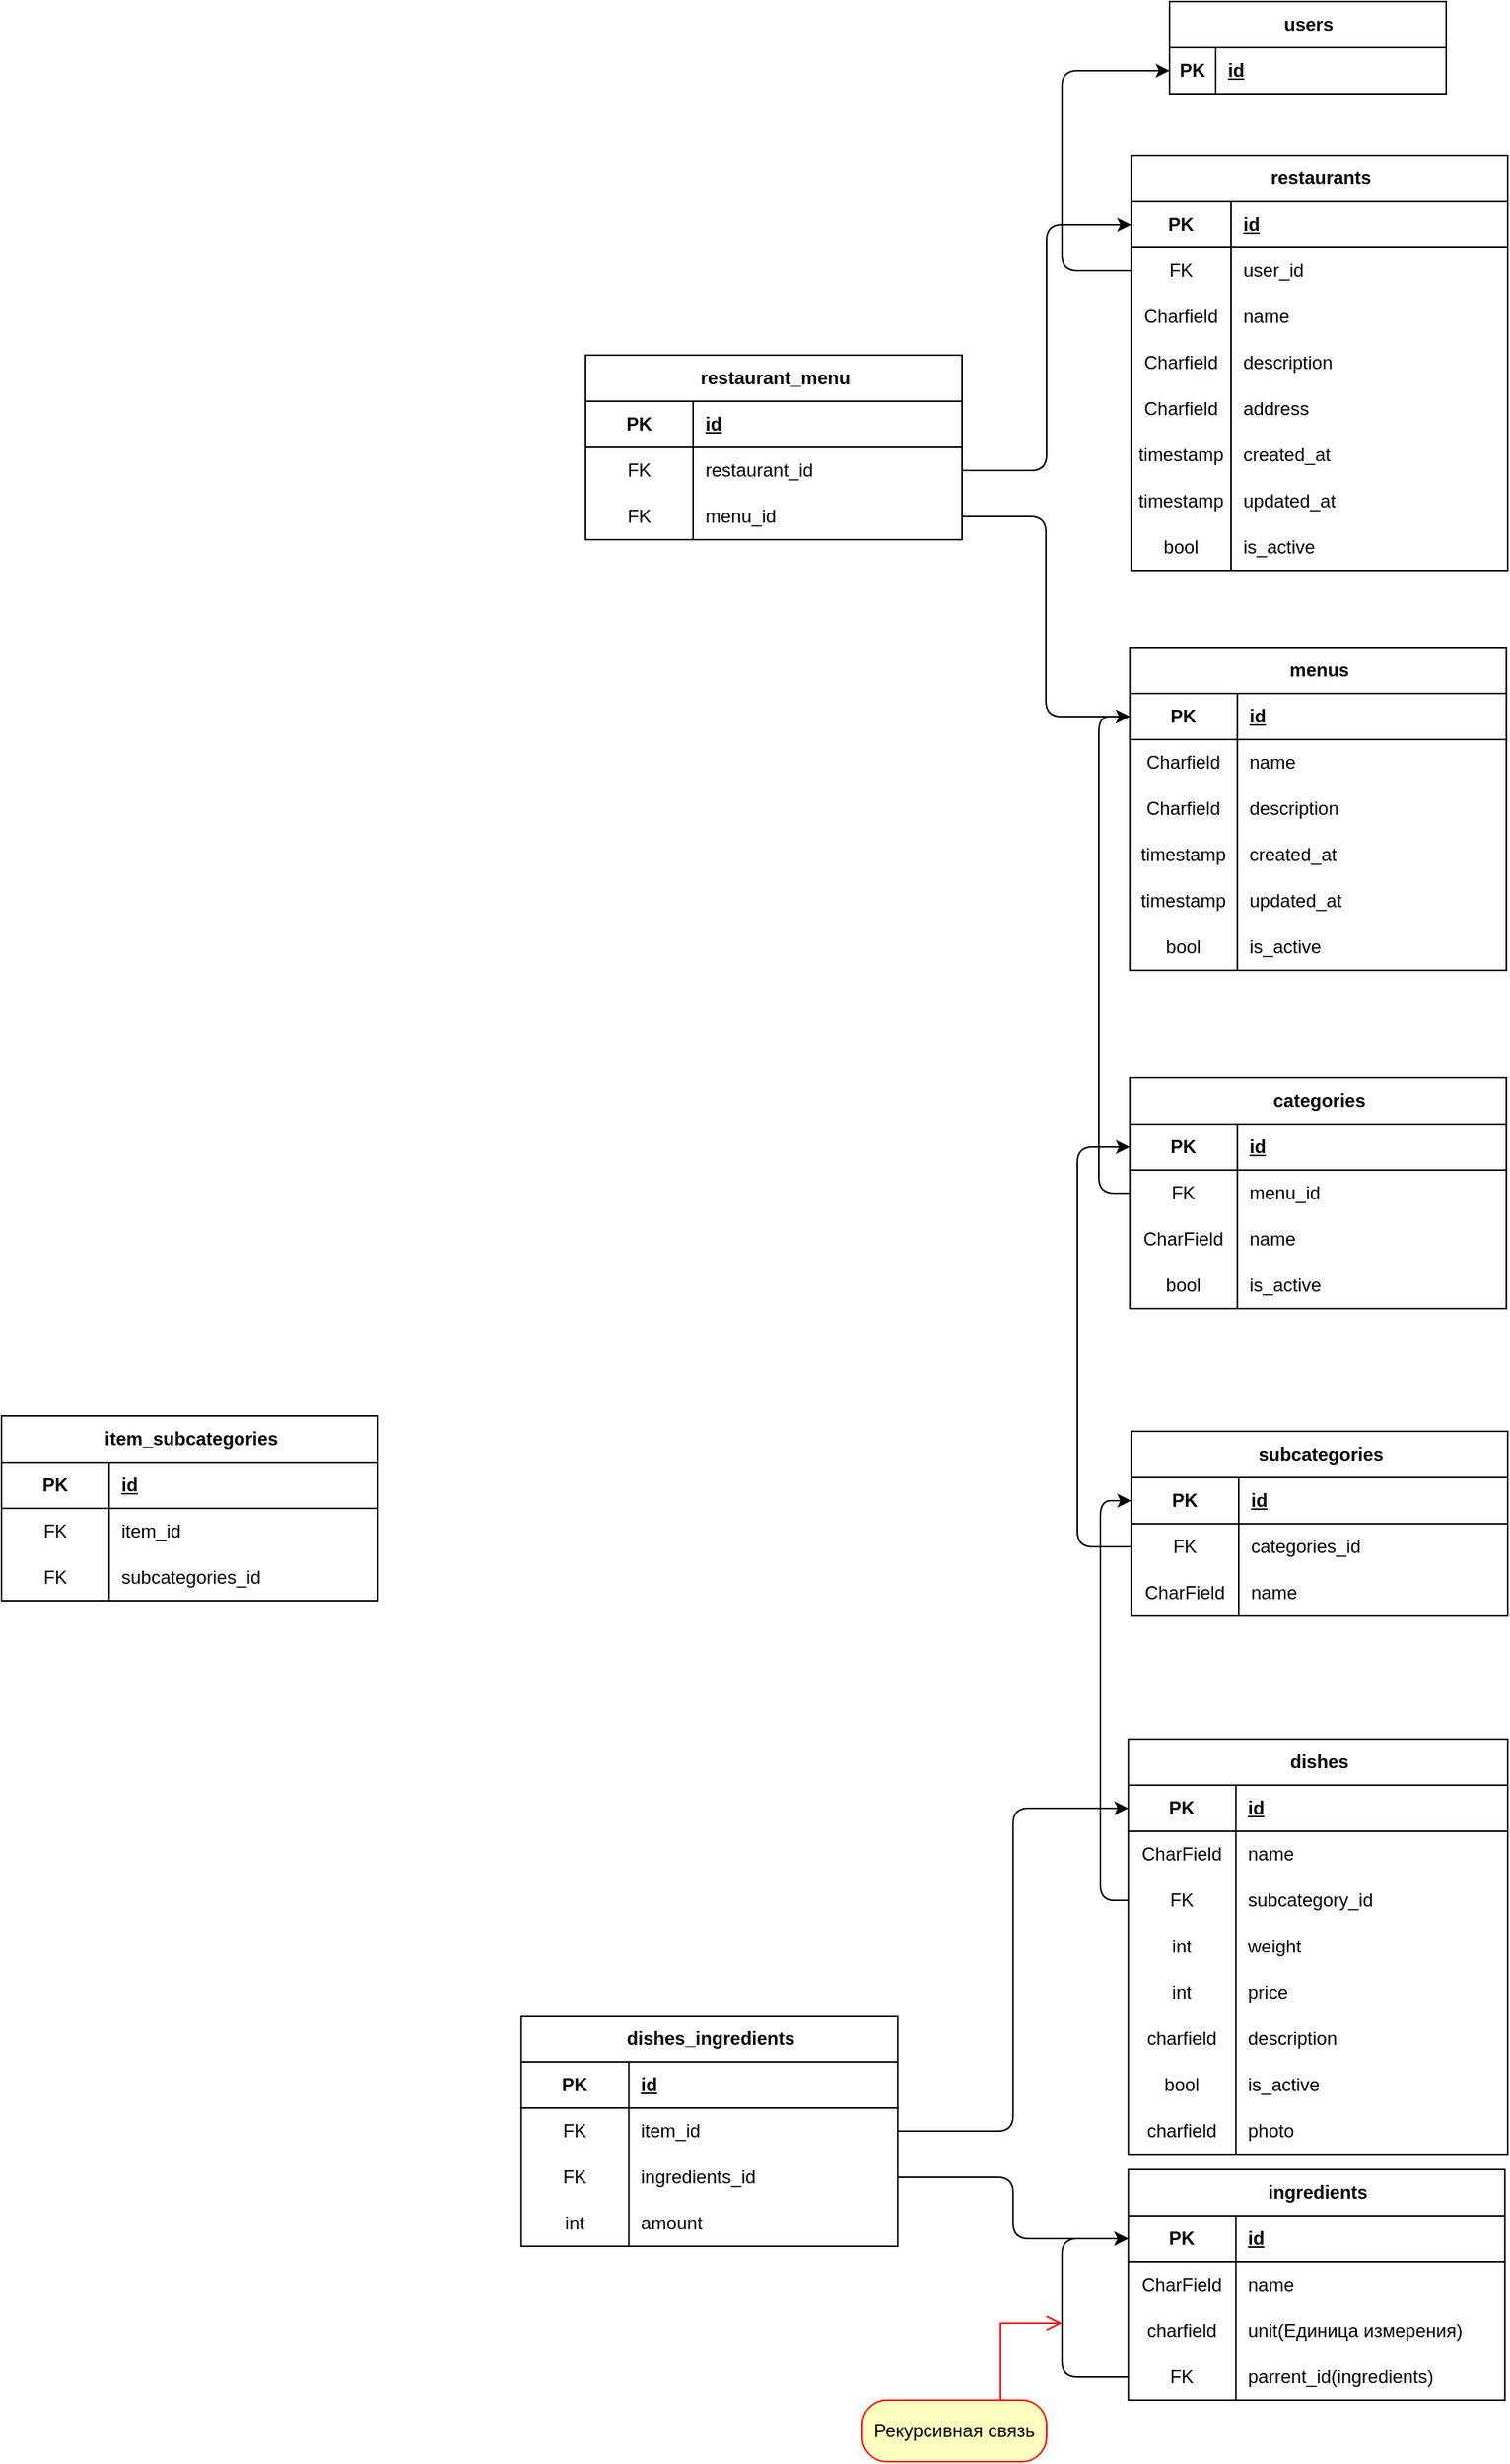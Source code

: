 <mxfile version="21.3.7" type="device" pages="3">
  <diagram name="dev" id="eB_kJ90qNxLHV5PKKetM">
    <mxGraphModel dx="1761" dy="607" grid="1" gridSize="10" guides="1" tooltips="1" connect="1" arrows="1" fold="1" page="1" pageScale="1" pageWidth="827" pageHeight="1169" math="0" shadow="0">
      <root>
        <mxCell id="0" />
        <mxCell id="1" parent="0" />
        <mxCell id="TAR7uSAFroODQzPs1t0b-41" value="users" style="shape=table;startSize=30;container=1;collapsible=1;childLayout=tableLayout;fixedRows=1;rowLines=0;fontStyle=1;align=center;resizeLast=1;html=1;" parent="1" vertex="1">
          <mxGeometry x="580" y="460" width="180" height="60" as="geometry" />
        </mxCell>
        <mxCell id="TAR7uSAFroODQzPs1t0b-42" value="" style="shape=tableRow;horizontal=0;startSize=0;swimlaneHead=0;swimlaneBody=0;fillColor=none;collapsible=0;dropTarget=0;points=[[0,0.5],[1,0.5]];portConstraint=eastwest;top=0;left=0;right=0;bottom=1;" parent="TAR7uSAFroODQzPs1t0b-41" vertex="1">
          <mxGeometry y="30" width="180" height="30" as="geometry" />
        </mxCell>
        <mxCell id="TAR7uSAFroODQzPs1t0b-43" value="PK" style="shape=partialRectangle;connectable=0;fillColor=none;top=0;left=0;bottom=0;right=0;fontStyle=1;overflow=hidden;whiteSpace=wrap;html=1;" parent="TAR7uSAFroODQzPs1t0b-42" vertex="1">
          <mxGeometry width="30" height="30" as="geometry">
            <mxRectangle width="30" height="30" as="alternateBounds" />
          </mxGeometry>
        </mxCell>
        <mxCell id="TAR7uSAFroODQzPs1t0b-44" value="id" style="shape=partialRectangle;connectable=0;fillColor=none;top=0;left=0;bottom=0;right=0;align=left;spacingLeft=6;fontStyle=5;overflow=hidden;whiteSpace=wrap;html=1;" parent="TAR7uSAFroODQzPs1t0b-42" vertex="1">
          <mxGeometry x="30" width="150" height="30" as="geometry">
            <mxRectangle width="150" height="30" as="alternateBounds" />
          </mxGeometry>
        </mxCell>
        <mxCell id="TAR7uSAFroODQzPs1t0b-45" value="restaurants" style="shape=table;startSize=30;container=1;collapsible=1;childLayout=tableLayout;fixedRows=1;rowLines=0;fontStyle=1;align=center;resizeLast=1;html=1;" parent="1" vertex="1">
          <mxGeometry x="555" y="560" width="245" height="270" as="geometry" />
        </mxCell>
        <mxCell id="TAR7uSAFroODQzPs1t0b-46" value="" style="shape=tableRow;horizontal=0;startSize=0;swimlaneHead=0;swimlaneBody=0;fillColor=none;collapsible=0;dropTarget=0;points=[[0,0.5],[1,0.5]];portConstraint=eastwest;top=0;left=0;right=0;bottom=1;" parent="TAR7uSAFroODQzPs1t0b-45" vertex="1">
          <mxGeometry y="30" width="245" height="30" as="geometry" />
        </mxCell>
        <mxCell id="TAR7uSAFroODQzPs1t0b-47" value="PK" style="shape=partialRectangle;connectable=0;fillColor=none;top=0;left=0;bottom=0;right=0;fontStyle=1;overflow=hidden;whiteSpace=wrap;html=1;" parent="TAR7uSAFroODQzPs1t0b-46" vertex="1">
          <mxGeometry width="65" height="30" as="geometry">
            <mxRectangle width="65" height="30" as="alternateBounds" />
          </mxGeometry>
        </mxCell>
        <mxCell id="TAR7uSAFroODQzPs1t0b-48" value="id" style="shape=partialRectangle;connectable=0;fillColor=none;top=0;left=0;bottom=0;right=0;align=left;spacingLeft=6;fontStyle=5;overflow=hidden;whiteSpace=wrap;html=1;" parent="TAR7uSAFroODQzPs1t0b-46" vertex="1">
          <mxGeometry x="65" width="180" height="30" as="geometry">
            <mxRectangle width="180" height="30" as="alternateBounds" />
          </mxGeometry>
        </mxCell>
        <mxCell id="TAR7uSAFroODQzPs1t0b-64" value="" style="shape=tableRow;horizontal=0;startSize=0;swimlaneHead=0;swimlaneBody=0;fillColor=none;collapsible=0;dropTarget=0;points=[[0,0.5],[1,0.5]];portConstraint=eastwest;top=0;left=0;right=0;bottom=0;" parent="TAR7uSAFroODQzPs1t0b-45" vertex="1">
          <mxGeometry y="60" width="245" height="30" as="geometry" />
        </mxCell>
        <mxCell id="TAR7uSAFroODQzPs1t0b-65" value="FK" style="shape=partialRectangle;connectable=0;fillColor=none;top=0;left=0;bottom=0;right=0;editable=1;overflow=hidden;whiteSpace=wrap;html=1;" parent="TAR7uSAFroODQzPs1t0b-64" vertex="1">
          <mxGeometry width="65" height="30" as="geometry">
            <mxRectangle width="65" height="30" as="alternateBounds" />
          </mxGeometry>
        </mxCell>
        <mxCell id="TAR7uSAFroODQzPs1t0b-66" value="user_id" style="shape=partialRectangle;connectable=0;fillColor=none;top=0;left=0;bottom=0;right=0;align=left;spacingLeft=6;overflow=hidden;whiteSpace=wrap;html=1;" parent="TAR7uSAFroODQzPs1t0b-64" vertex="1">
          <mxGeometry x="65" width="180" height="30" as="geometry">
            <mxRectangle width="180" height="30" as="alternateBounds" />
          </mxGeometry>
        </mxCell>
        <mxCell id="TAR7uSAFroODQzPs1t0b-49" value="" style="shape=tableRow;horizontal=0;startSize=0;swimlaneHead=0;swimlaneBody=0;fillColor=none;collapsible=0;dropTarget=0;points=[[0,0.5],[1,0.5]];portConstraint=eastwest;top=0;left=0;right=0;bottom=0;" parent="TAR7uSAFroODQzPs1t0b-45" vertex="1">
          <mxGeometry y="90" width="245" height="30" as="geometry" />
        </mxCell>
        <mxCell id="TAR7uSAFroODQzPs1t0b-50" value="Charfield" style="shape=partialRectangle;connectable=0;fillColor=none;top=0;left=0;bottom=0;right=0;editable=1;overflow=hidden;whiteSpace=wrap;html=1;" parent="TAR7uSAFroODQzPs1t0b-49" vertex="1">
          <mxGeometry width="65" height="30" as="geometry">
            <mxRectangle width="65" height="30" as="alternateBounds" />
          </mxGeometry>
        </mxCell>
        <mxCell id="TAR7uSAFroODQzPs1t0b-51" value="name" style="shape=partialRectangle;connectable=0;fillColor=none;top=0;left=0;bottom=0;right=0;align=left;spacingLeft=6;overflow=hidden;whiteSpace=wrap;html=1;" parent="TAR7uSAFroODQzPs1t0b-49" vertex="1">
          <mxGeometry x="65" width="180" height="30" as="geometry">
            <mxRectangle width="180" height="30" as="alternateBounds" />
          </mxGeometry>
        </mxCell>
        <mxCell id="TAR7uSAFroODQzPs1t0b-52" value="" style="shape=tableRow;horizontal=0;startSize=0;swimlaneHead=0;swimlaneBody=0;fillColor=none;collapsible=0;dropTarget=0;points=[[0,0.5],[1,0.5]];portConstraint=eastwest;top=0;left=0;right=0;bottom=0;" parent="TAR7uSAFroODQzPs1t0b-45" vertex="1">
          <mxGeometry y="120" width="245" height="30" as="geometry" />
        </mxCell>
        <mxCell id="TAR7uSAFroODQzPs1t0b-53" value="Charfield" style="shape=partialRectangle;connectable=0;fillColor=none;top=0;left=0;bottom=0;right=0;editable=1;overflow=hidden;whiteSpace=wrap;html=1;" parent="TAR7uSAFroODQzPs1t0b-52" vertex="1">
          <mxGeometry width="65" height="30" as="geometry">
            <mxRectangle width="65" height="30" as="alternateBounds" />
          </mxGeometry>
        </mxCell>
        <mxCell id="TAR7uSAFroODQzPs1t0b-54" value="description" style="shape=partialRectangle;connectable=0;fillColor=none;top=0;left=0;bottom=0;right=0;align=left;spacingLeft=6;overflow=hidden;whiteSpace=wrap;html=1;" parent="TAR7uSAFroODQzPs1t0b-52" vertex="1">
          <mxGeometry x="65" width="180" height="30" as="geometry">
            <mxRectangle width="180" height="30" as="alternateBounds" />
          </mxGeometry>
        </mxCell>
        <mxCell id="sZFTLfpeuPsWW-7OBwZ--1" value="" style="shape=tableRow;horizontal=0;startSize=0;swimlaneHead=0;swimlaneBody=0;fillColor=none;collapsible=0;dropTarget=0;points=[[0,0.5],[1,0.5]];portConstraint=eastwest;top=0;left=0;right=0;bottom=0;" vertex="1" parent="TAR7uSAFroODQzPs1t0b-45">
          <mxGeometry y="150" width="245" height="30" as="geometry" />
        </mxCell>
        <mxCell id="sZFTLfpeuPsWW-7OBwZ--2" value="Charfield" style="shape=partialRectangle;connectable=0;fillColor=none;top=0;left=0;bottom=0;right=0;editable=1;overflow=hidden;whiteSpace=wrap;html=1;" vertex="1" parent="sZFTLfpeuPsWW-7OBwZ--1">
          <mxGeometry width="65" height="30" as="geometry">
            <mxRectangle width="65" height="30" as="alternateBounds" />
          </mxGeometry>
        </mxCell>
        <mxCell id="sZFTLfpeuPsWW-7OBwZ--3" value="address" style="shape=partialRectangle;connectable=0;fillColor=none;top=0;left=0;bottom=0;right=0;align=left;spacingLeft=6;overflow=hidden;whiteSpace=wrap;html=1;" vertex="1" parent="sZFTLfpeuPsWW-7OBwZ--1">
          <mxGeometry x="65" width="180" height="30" as="geometry">
            <mxRectangle width="180" height="30" as="alternateBounds" />
          </mxGeometry>
        </mxCell>
        <mxCell id="TAR7uSAFroODQzPs1t0b-55" value="" style="shape=tableRow;horizontal=0;startSize=0;swimlaneHead=0;swimlaneBody=0;fillColor=none;collapsible=0;dropTarget=0;points=[[0,0.5],[1,0.5]];portConstraint=eastwest;top=0;left=0;right=0;bottom=0;" parent="TAR7uSAFroODQzPs1t0b-45" vertex="1">
          <mxGeometry y="180" width="245" height="30" as="geometry" />
        </mxCell>
        <mxCell id="TAR7uSAFroODQzPs1t0b-56" value="timestamp" style="shape=partialRectangle;connectable=0;fillColor=none;top=0;left=0;bottom=0;right=0;editable=1;overflow=hidden;whiteSpace=wrap;html=1;" parent="TAR7uSAFroODQzPs1t0b-55" vertex="1">
          <mxGeometry width="65" height="30" as="geometry">
            <mxRectangle width="65" height="30" as="alternateBounds" />
          </mxGeometry>
        </mxCell>
        <mxCell id="TAR7uSAFroODQzPs1t0b-57" value="created_at" style="shape=partialRectangle;connectable=0;fillColor=none;top=0;left=0;bottom=0;right=0;align=left;spacingLeft=6;overflow=hidden;whiteSpace=wrap;html=1;" parent="TAR7uSAFroODQzPs1t0b-55" vertex="1">
          <mxGeometry x="65" width="180" height="30" as="geometry">
            <mxRectangle width="180" height="30" as="alternateBounds" />
          </mxGeometry>
        </mxCell>
        <mxCell id="TAR7uSAFroODQzPs1t0b-58" value="" style="shape=tableRow;horizontal=0;startSize=0;swimlaneHead=0;swimlaneBody=0;fillColor=none;collapsible=0;dropTarget=0;points=[[0,0.5],[1,0.5]];portConstraint=eastwest;top=0;left=0;right=0;bottom=0;" parent="TAR7uSAFroODQzPs1t0b-45" vertex="1">
          <mxGeometry y="210" width="245" height="30" as="geometry" />
        </mxCell>
        <mxCell id="TAR7uSAFroODQzPs1t0b-59" value="timestamp" style="shape=partialRectangle;connectable=0;fillColor=none;top=0;left=0;bottom=0;right=0;editable=1;overflow=hidden;whiteSpace=wrap;html=1;" parent="TAR7uSAFroODQzPs1t0b-58" vertex="1">
          <mxGeometry width="65" height="30" as="geometry">
            <mxRectangle width="65" height="30" as="alternateBounds" />
          </mxGeometry>
        </mxCell>
        <mxCell id="TAR7uSAFroODQzPs1t0b-60" value="updated_at" style="shape=partialRectangle;connectable=0;fillColor=none;top=0;left=0;bottom=0;right=0;align=left;spacingLeft=6;overflow=hidden;whiteSpace=wrap;html=1;" parent="TAR7uSAFroODQzPs1t0b-58" vertex="1">
          <mxGeometry x="65" width="180" height="30" as="geometry">
            <mxRectangle width="180" height="30" as="alternateBounds" />
          </mxGeometry>
        </mxCell>
        <mxCell id="TAR7uSAFroODQzPs1t0b-61" value="" style="shape=tableRow;horizontal=0;startSize=0;swimlaneHead=0;swimlaneBody=0;fillColor=none;collapsible=0;dropTarget=0;points=[[0,0.5],[1,0.5]];portConstraint=eastwest;top=0;left=0;right=0;bottom=0;" parent="TAR7uSAFroODQzPs1t0b-45" vertex="1">
          <mxGeometry y="240" width="245" height="30" as="geometry" />
        </mxCell>
        <mxCell id="TAR7uSAFroODQzPs1t0b-62" value="bool" style="shape=partialRectangle;connectable=0;fillColor=none;top=0;left=0;bottom=0;right=0;editable=1;overflow=hidden;whiteSpace=wrap;html=1;" parent="TAR7uSAFroODQzPs1t0b-61" vertex="1">
          <mxGeometry width="65" height="30" as="geometry">
            <mxRectangle width="65" height="30" as="alternateBounds" />
          </mxGeometry>
        </mxCell>
        <mxCell id="TAR7uSAFroODQzPs1t0b-63" value="is_active" style="shape=partialRectangle;connectable=0;fillColor=none;top=0;left=0;bottom=0;right=0;align=left;spacingLeft=6;overflow=hidden;whiteSpace=wrap;html=1;" parent="TAR7uSAFroODQzPs1t0b-61" vertex="1">
          <mxGeometry x="65" width="180" height="30" as="geometry">
            <mxRectangle width="180" height="30" as="alternateBounds" />
          </mxGeometry>
        </mxCell>
        <mxCell id="TAR7uSAFroODQzPs1t0b-67" value="menus" style="shape=table;startSize=30;container=1;collapsible=1;childLayout=tableLayout;fixedRows=1;rowLines=0;fontStyle=1;align=center;resizeLast=1;html=1;" parent="1" vertex="1">
          <mxGeometry x="554.13" y="880" width="245" height="210" as="geometry" />
        </mxCell>
        <mxCell id="TAR7uSAFroODQzPs1t0b-68" value="" style="shape=tableRow;horizontal=0;startSize=0;swimlaneHead=0;swimlaneBody=0;fillColor=none;collapsible=0;dropTarget=0;points=[[0,0.5],[1,0.5]];portConstraint=eastwest;top=0;left=0;right=0;bottom=1;" parent="TAR7uSAFroODQzPs1t0b-67" vertex="1">
          <mxGeometry y="30" width="245" height="30" as="geometry" />
        </mxCell>
        <mxCell id="TAR7uSAFroODQzPs1t0b-69" value="PK" style="shape=partialRectangle;connectable=0;fillColor=none;top=0;left=0;bottom=0;right=0;fontStyle=1;overflow=hidden;whiteSpace=wrap;html=1;" parent="TAR7uSAFroODQzPs1t0b-68" vertex="1">
          <mxGeometry width="70" height="30" as="geometry">
            <mxRectangle width="70" height="30" as="alternateBounds" />
          </mxGeometry>
        </mxCell>
        <mxCell id="TAR7uSAFroODQzPs1t0b-70" value="id" style="shape=partialRectangle;connectable=0;fillColor=none;top=0;left=0;bottom=0;right=0;align=left;spacingLeft=6;fontStyle=5;overflow=hidden;whiteSpace=wrap;html=1;" parent="TAR7uSAFroODQzPs1t0b-68" vertex="1">
          <mxGeometry x="70" width="175" height="30" as="geometry">
            <mxRectangle width="175" height="30" as="alternateBounds" />
          </mxGeometry>
        </mxCell>
        <mxCell id="TAR7uSAFroODQzPs1t0b-71" value="" style="shape=tableRow;horizontal=0;startSize=0;swimlaneHead=0;swimlaneBody=0;fillColor=none;collapsible=0;dropTarget=0;points=[[0,0.5],[1,0.5]];portConstraint=eastwest;top=0;left=0;right=0;bottom=0;" parent="TAR7uSAFroODQzPs1t0b-67" vertex="1">
          <mxGeometry y="60" width="245" height="30" as="geometry" />
        </mxCell>
        <mxCell id="TAR7uSAFroODQzPs1t0b-72" value="Charfield" style="shape=partialRectangle;connectable=0;fillColor=none;top=0;left=0;bottom=0;right=0;editable=1;overflow=hidden;whiteSpace=wrap;html=1;" parent="TAR7uSAFroODQzPs1t0b-71" vertex="1">
          <mxGeometry width="70" height="30" as="geometry">
            <mxRectangle width="70" height="30" as="alternateBounds" />
          </mxGeometry>
        </mxCell>
        <mxCell id="TAR7uSAFroODQzPs1t0b-73" value="name" style="shape=partialRectangle;connectable=0;fillColor=none;top=0;left=0;bottom=0;right=0;align=left;spacingLeft=6;overflow=hidden;whiteSpace=wrap;html=1;" parent="TAR7uSAFroODQzPs1t0b-71" vertex="1">
          <mxGeometry x="70" width="175" height="30" as="geometry">
            <mxRectangle width="175" height="30" as="alternateBounds" />
          </mxGeometry>
        </mxCell>
        <mxCell id="TAR7uSAFroODQzPs1t0b-74" value="" style="shape=tableRow;horizontal=0;startSize=0;swimlaneHead=0;swimlaneBody=0;fillColor=none;collapsible=0;dropTarget=0;points=[[0,0.5],[1,0.5]];portConstraint=eastwest;top=0;left=0;right=0;bottom=0;" parent="TAR7uSAFroODQzPs1t0b-67" vertex="1">
          <mxGeometry y="90" width="245" height="30" as="geometry" />
        </mxCell>
        <mxCell id="TAR7uSAFroODQzPs1t0b-75" value="Charfield" style="shape=partialRectangle;connectable=0;fillColor=none;top=0;left=0;bottom=0;right=0;editable=1;overflow=hidden;whiteSpace=wrap;html=1;" parent="TAR7uSAFroODQzPs1t0b-74" vertex="1">
          <mxGeometry width="70" height="30" as="geometry">
            <mxRectangle width="70" height="30" as="alternateBounds" />
          </mxGeometry>
        </mxCell>
        <mxCell id="TAR7uSAFroODQzPs1t0b-76" value="description" style="shape=partialRectangle;connectable=0;fillColor=none;top=0;left=0;bottom=0;right=0;align=left;spacingLeft=6;overflow=hidden;whiteSpace=wrap;html=1;" parent="TAR7uSAFroODQzPs1t0b-74" vertex="1">
          <mxGeometry x="70" width="175" height="30" as="geometry">
            <mxRectangle width="175" height="30" as="alternateBounds" />
          </mxGeometry>
        </mxCell>
        <mxCell id="TAR7uSAFroODQzPs1t0b-77" value="" style="shape=tableRow;horizontal=0;startSize=0;swimlaneHead=0;swimlaneBody=0;fillColor=none;collapsible=0;dropTarget=0;points=[[0,0.5],[1,0.5]];portConstraint=eastwest;top=0;left=0;right=0;bottom=0;" parent="TAR7uSAFroODQzPs1t0b-67" vertex="1">
          <mxGeometry y="120" width="245" height="30" as="geometry" />
        </mxCell>
        <mxCell id="TAR7uSAFroODQzPs1t0b-78" value="timestamp" style="shape=partialRectangle;connectable=0;fillColor=none;top=0;left=0;bottom=0;right=0;editable=1;overflow=hidden;whiteSpace=wrap;html=1;" parent="TAR7uSAFroODQzPs1t0b-77" vertex="1">
          <mxGeometry width="70" height="30" as="geometry">
            <mxRectangle width="70" height="30" as="alternateBounds" />
          </mxGeometry>
        </mxCell>
        <mxCell id="TAR7uSAFroODQzPs1t0b-79" value="created_at" style="shape=partialRectangle;connectable=0;fillColor=none;top=0;left=0;bottom=0;right=0;align=left;spacingLeft=6;overflow=hidden;whiteSpace=wrap;html=1;" parent="TAR7uSAFroODQzPs1t0b-77" vertex="1">
          <mxGeometry x="70" width="175" height="30" as="geometry">
            <mxRectangle width="175" height="30" as="alternateBounds" />
          </mxGeometry>
        </mxCell>
        <mxCell id="TAR7uSAFroODQzPs1t0b-80" value="" style="shape=tableRow;horizontal=0;startSize=0;swimlaneHead=0;swimlaneBody=0;fillColor=none;collapsible=0;dropTarget=0;points=[[0,0.5],[1,0.5]];portConstraint=eastwest;top=0;left=0;right=0;bottom=0;" parent="TAR7uSAFroODQzPs1t0b-67" vertex="1">
          <mxGeometry y="150" width="245" height="30" as="geometry" />
        </mxCell>
        <mxCell id="TAR7uSAFroODQzPs1t0b-81" value="timestamp" style="shape=partialRectangle;connectable=0;fillColor=none;top=0;left=0;bottom=0;right=0;editable=1;overflow=hidden;whiteSpace=wrap;html=1;" parent="TAR7uSAFroODQzPs1t0b-80" vertex="1">
          <mxGeometry width="70" height="30" as="geometry">
            <mxRectangle width="70" height="30" as="alternateBounds" />
          </mxGeometry>
        </mxCell>
        <mxCell id="TAR7uSAFroODQzPs1t0b-82" value="updated_at" style="shape=partialRectangle;connectable=0;fillColor=none;top=0;left=0;bottom=0;right=0;align=left;spacingLeft=6;overflow=hidden;whiteSpace=wrap;html=1;" parent="TAR7uSAFroODQzPs1t0b-80" vertex="1">
          <mxGeometry x="70" width="175" height="30" as="geometry">
            <mxRectangle width="175" height="30" as="alternateBounds" />
          </mxGeometry>
        </mxCell>
        <mxCell id="TAR7uSAFroODQzPs1t0b-83" value="" style="shape=tableRow;horizontal=0;startSize=0;swimlaneHead=0;swimlaneBody=0;fillColor=none;collapsible=0;dropTarget=0;points=[[0,0.5],[1,0.5]];portConstraint=eastwest;top=0;left=0;right=0;bottom=0;" parent="TAR7uSAFroODQzPs1t0b-67" vertex="1">
          <mxGeometry y="180" width="245" height="30" as="geometry" />
        </mxCell>
        <mxCell id="TAR7uSAFroODQzPs1t0b-84" value="bool" style="shape=partialRectangle;connectable=0;fillColor=none;top=0;left=0;bottom=0;right=0;editable=1;overflow=hidden;whiteSpace=wrap;html=1;" parent="TAR7uSAFroODQzPs1t0b-83" vertex="1">
          <mxGeometry width="70" height="30" as="geometry">
            <mxRectangle width="70" height="30" as="alternateBounds" />
          </mxGeometry>
        </mxCell>
        <mxCell id="TAR7uSAFroODQzPs1t0b-85" value="is_active" style="shape=partialRectangle;connectable=0;fillColor=none;top=0;left=0;bottom=0;right=0;align=left;spacingLeft=6;overflow=hidden;whiteSpace=wrap;html=1;" parent="TAR7uSAFroODQzPs1t0b-83" vertex="1">
          <mxGeometry x="70" width="175" height="30" as="geometry">
            <mxRectangle width="175" height="30" as="alternateBounds" />
          </mxGeometry>
        </mxCell>
        <mxCell id="sZFTLfpeuPsWW-7OBwZ--33" style="edgeStyle=orthogonalEdgeStyle;rounded=1;orthogonalLoop=1;jettySize=auto;html=1;entryX=0;entryY=0.5;entryDx=0;entryDy=0;exitX=0;exitY=0.5;exitDx=0;exitDy=0;" edge="1" parent="1" source="sZFTLfpeuPsWW-7OBwZ--30" target="TAR7uSAFroODQzPs1t0b-149">
          <mxGeometry relative="1" as="geometry">
            <Array as="points">
              <mxPoint x="510" y="2005" />
              <mxPoint x="510" y="1915" />
            </Array>
          </mxGeometry>
        </mxCell>
        <mxCell id="TAR7uSAFroODQzPs1t0b-86" style="edgeStyle=orthogonalEdgeStyle;rounded=1;orthogonalLoop=1;jettySize=auto;html=1;entryX=0;entryY=0.5;entryDx=0;entryDy=0;exitX=0;exitY=0.5;exitDx=0;exitDy=0;" parent="1" source="TAR7uSAFroODQzPs1t0b-64" target="TAR7uSAFroODQzPs1t0b-42" edge="1">
          <mxGeometry relative="1" as="geometry">
            <mxPoint x="540" y="665" as="sourcePoint" />
            <Array as="points">
              <mxPoint x="510" y="635" />
              <mxPoint x="510" y="505" />
            </Array>
          </mxGeometry>
        </mxCell>
        <mxCell id="TAR7uSAFroODQzPs1t0b-87" value="restaurant_menu" style="shape=table;startSize=30;container=1;collapsible=1;childLayout=tableLayout;fixedRows=1;rowLines=0;fontStyle=1;align=center;resizeLast=1;html=1;" parent="1" vertex="1">
          <mxGeometry x="200" y="690" width="245" height="120" as="geometry" />
        </mxCell>
        <mxCell id="TAR7uSAFroODQzPs1t0b-88" value="" style="shape=tableRow;horizontal=0;startSize=0;swimlaneHead=0;swimlaneBody=0;fillColor=none;collapsible=0;dropTarget=0;points=[[0,0.5],[1,0.5]];portConstraint=eastwest;top=0;left=0;right=0;bottom=1;" parent="TAR7uSAFroODQzPs1t0b-87" vertex="1">
          <mxGeometry y="30" width="245" height="30" as="geometry" />
        </mxCell>
        <mxCell id="TAR7uSAFroODQzPs1t0b-89" value="PK" style="shape=partialRectangle;connectable=0;fillColor=none;top=0;left=0;bottom=0;right=0;fontStyle=1;overflow=hidden;whiteSpace=wrap;html=1;" parent="TAR7uSAFroODQzPs1t0b-88" vertex="1">
          <mxGeometry width="70" height="30" as="geometry">
            <mxRectangle width="70" height="30" as="alternateBounds" />
          </mxGeometry>
        </mxCell>
        <mxCell id="TAR7uSAFroODQzPs1t0b-90" value="id" style="shape=partialRectangle;connectable=0;fillColor=none;top=0;left=0;bottom=0;right=0;align=left;spacingLeft=6;fontStyle=5;overflow=hidden;whiteSpace=wrap;html=1;" parent="TAR7uSAFroODQzPs1t0b-88" vertex="1">
          <mxGeometry x="70" width="175" height="30" as="geometry">
            <mxRectangle width="175" height="30" as="alternateBounds" />
          </mxGeometry>
        </mxCell>
        <mxCell id="TAR7uSAFroODQzPs1t0b-91" value="" style="shape=tableRow;horizontal=0;startSize=0;swimlaneHead=0;swimlaneBody=0;fillColor=none;collapsible=0;dropTarget=0;points=[[0,0.5],[1,0.5]];portConstraint=eastwest;top=0;left=0;right=0;bottom=0;" parent="TAR7uSAFroODQzPs1t0b-87" vertex="1">
          <mxGeometry y="60" width="245" height="30" as="geometry" />
        </mxCell>
        <mxCell id="TAR7uSAFroODQzPs1t0b-92" value="FK" style="shape=partialRectangle;connectable=0;fillColor=none;top=0;left=0;bottom=0;right=0;editable=1;overflow=hidden;whiteSpace=wrap;html=1;" parent="TAR7uSAFroODQzPs1t0b-91" vertex="1">
          <mxGeometry width="70" height="30" as="geometry">
            <mxRectangle width="70" height="30" as="alternateBounds" />
          </mxGeometry>
        </mxCell>
        <mxCell id="TAR7uSAFroODQzPs1t0b-93" value="restaurant_id" style="shape=partialRectangle;connectable=0;fillColor=none;top=0;left=0;bottom=0;right=0;align=left;spacingLeft=6;overflow=hidden;whiteSpace=wrap;html=1;" parent="TAR7uSAFroODQzPs1t0b-91" vertex="1">
          <mxGeometry x="70" width="175" height="30" as="geometry">
            <mxRectangle width="175" height="30" as="alternateBounds" />
          </mxGeometry>
        </mxCell>
        <mxCell id="TAR7uSAFroODQzPs1t0b-94" value="" style="shape=tableRow;horizontal=0;startSize=0;swimlaneHead=0;swimlaneBody=0;fillColor=none;collapsible=0;dropTarget=0;points=[[0,0.5],[1,0.5]];portConstraint=eastwest;top=0;left=0;right=0;bottom=0;" parent="TAR7uSAFroODQzPs1t0b-87" vertex="1">
          <mxGeometry y="90" width="245" height="30" as="geometry" />
        </mxCell>
        <mxCell id="TAR7uSAFroODQzPs1t0b-95" value="FK" style="shape=partialRectangle;connectable=0;fillColor=none;top=0;left=0;bottom=0;right=0;editable=1;overflow=hidden;whiteSpace=wrap;html=1;" parent="TAR7uSAFroODQzPs1t0b-94" vertex="1">
          <mxGeometry width="70" height="30" as="geometry">
            <mxRectangle width="70" height="30" as="alternateBounds" />
          </mxGeometry>
        </mxCell>
        <mxCell id="TAR7uSAFroODQzPs1t0b-96" value="menu_id" style="shape=partialRectangle;connectable=0;fillColor=none;top=0;left=0;bottom=0;right=0;align=left;spacingLeft=6;overflow=hidden;whiteSpace=wrap;html=1;" parent="TAR7uSAFroODQzPs1t0b-94" vertex="1">
          <mxGeometry x="70" width="175" height="30" as="geometry">
            <mxRectangle width="175" height="30" as="alternateBounds" />
          </mxGeometry>
        </mxCell>
        <mxCell id="TAR7uSAFroODQzPs1t0b-97" style="edgeStyle=orthogonalEdgeStyle;rounded=1;orthogonalLoop=1;jettySize=auto;html=1;entryX=0;entryY=0.5;entryDx=0;entryDy=0;" parent="1" source="TAR7uSAFroODQzPs1t0b-91" target="TAR7uSAFroODQzPs1t0b-46" edge="1">
          <mxGeometry relative="1" as="geometry" />
        </mxCell>
        <mxCell id="TAR7uSAFroODQzPs1t0b-98" style="edgeStyle=orthogonalEdgeStyle;rounded=1;orthogonalLoop=1;jettySize=auto;html=1;exitX=1;exitY=0.5;exitDx=0;exitDy=0;entryX=0;entryY=0.5;entryDx=0;entryDy=0;" parent="1" source="TAR7uSAFroODQzPs1t0b-94" target="TAR7uSAFroODQzPs1t0b-68" edge="1">
          <mxGeometry relative="1" as="geometry" />
        </mxCell>
        <mxCell id="TAR7uSAFroODQzPs1t0b-99" value="categories" style="shape=table;startSize=30;container=1;collapsible=1;childLayout=tableLayout;fixedRows=1;rowLines=0;fontStyle=1;align=center;resizeLast=1;html=1;" parent="1" vertex="1">
          <mxGeometry x="554.13" y="1160" width="245" height="150" as="geometry" />
        </mxCell>
        <mxCell id="TAR7uSAFroODQzPs1t0b-100" value="" style="shape=tableRow;horizontal=0;startSize=0;swimlaneHead=0;swimlaneBody=0;fillColor=none;collapsible=0;dropTarget=0;points=[[0,0.5],[1,0.5]];portConstraint=eastwest;top=0;left=0;right=0;bottom=1;" parent="TAR7uSAFroODQzPs1t0b-99" vertex="1">
          <mxGeometry y="30" width="245" height="30" as="geometry" />
        </mxCell>
        <mxCell id="TAR7uSAFroODQzPs1t0b-101" value="PK" style="shape=partialRectangle;connectable=0;fillColor=none;top=0;left=0;bottom=0;right=0;fontStyle=1;overflow=hidden;whiteSpace=wrap;html=1;" parent="TAR7uSAFroODQzPs1t0b-100" vertex="1">
          <mxGeometry width="70" height="30" as="geometry">
            <mxRectangle width="70" height="30" as="alternateBounds" />
          </mxGeometry>
        </mxCell>
        <mxCell id="TAR7uSAFroODQzPs1t0b-102" value="id" style="shape=partialRectangle;connectable=0;fillColor=none;top=0;left=0;bottom=0;right=0;align=left;spacingLeft=6;fontStyle=5;overflow=hidden;whiteSpace=wrap;html=1;" parent="TAR7uSAFroODQzPs1t0b-100" vertex="1">
          <mxGeometry x="70" width="175" height="30" as="geometry">
            <mxRectangle width="175" height="30" as="alternateBounds" />
          </mxGeometry>
        </mxCell>
        <mxCell id="TAR7uSAFroODQzPs1t0b-103" value="" style="shape=tableRow;horizontal=0;startSize=0;swimlaneHead=0;swimlaneBody=0;fillColor=none;collapsible=0;dropTarget=0;points=[[0,0.5],[1,0.5]];portConstraint=eastwest;top=0;left=0;right=0;bottom=0;" parent="TAR7uSAFroODQzPs1t0b-99" vertex="1">
          <mxGeometry y="60" width="245" height="30" as="geometry" />
        </mxCell>
        <mxCell id="TAR7uSAFroODQzPs1t0b-104" value="FK" style="shape=partialRectangle;connectable=0;fillColor=none;top=0;left=0;bottom=0;right=0;editable=1;overflow=hidden;whiteSpace=wrap;html=1;" parent="TAR7uSAFroODQzPs1t0b-103" vertex="1">
          <mxGeometry width="70" height="30" as="geometry">
            <mxRectangle width="70" height="30" as="alternateBounds" />
          </mxGeometry>
        </mxCell>
        <mxCell id="TAR7uSAFroODQzPs1t0b-105" value="menu_id" style="shape=partialRectangle;connectable=0;fillColor=none;top=0;left=0;bottom=0;right=0;align=left;spacingLeft=6;overflow=hidden;whiteSpace=wrap;html=1;" parent="TAR7uSAFroODQzPs1t0b-103" vertex="1">
          <mxGeometry x="70" width="175" height="30" as="geometry">
            <mxRectangle width="175" height="30" as="alternateBounds" />
          </mxGeometry>
        </mxCell>
        <mxCell id="TAR7uSAFroODQzPs1t0b-106" value="" style="shape=tableRow;horizontal=0;startSize=0;swimlaneHead=0;swimlaneBody=0;fillColor=none;collapsible=0;dropTarget=0;points=[[0,0.5],[1,0.5]];portConstraint=eastwest;top=0;left=0;right=0;bottom=0;" parent="TAR7uSAFroODQzPs1t0b-99" vertex="1">
          <mxGeometry y="90" width="245" height="30" as="geometry" />
        </mxCell>
        <mxCell id="TAR7uSAFroODQzPs1t0b-107" value="CharField" style="shape=partialRectangle;connectable=0;fillColor=none;top=0;left=0;bottom=0;right=0;editable=1;overflow=hidden;whiteSpace=wrap;html=1;" parent="TAR7uSAFroODQzPs1t0b-106" vertex="1">
          <mxGeometry width="70" height="30" as="geometry">
            <mxRectangle width="70" height="30" as="alternateBounds" />
          </mxGeometry>
        </mxCell>
        <mxCell id="TAR7uSAFroODQzPs1t0b-108" value="name" style="shape=partialRectangle;connectable=0;fillColor=none;top=0;left=0;bottom=0;right=0;align=left;spacingLeft=6;overflow=hidden;whiteSpace=wrap;html=1;" parent="TAR7uSAFroODQzPs1t0b-106" vertex="1">
          <mxGeometry x="70" width="175" height="30" as="geometry">
            <mxRectangle width="175" height="30" as="alternateBounds" />
          </mxGeometry>
        </mxCell>
        <mxCell id="sZFTLfpeuPsWW-7OBwZ--42" value="" style="shape=tableRow;horizontal=0;startSize=0;swimlaneHead=0;swimlaneBody=0;fillColor=none;collapsible=0;dropTarget=0;points=[[0,0.5],[1,0.5]];portConstraint=eastwest;top=0;left=0;right=0;bottom=0;" vertex="1" parent="TAR7uSAFroODQzPs1t0b-99">
          <mxGeometry y="120" width="245" height="30" as="geometry" />
        </mxCell>
        <mxCell id="sZFTLfpeuPsWW-7OBwZ--43" value="bool" style="shape=partialRectangle;connectable=0;fillColor=none;top=0;left=0;bottom=0;right=0;editable=1;overflow=hidden;whiteSpace=wrap;html=1;" vertex="1" parent="sZFTLfpeuPsWW-7OBwZ--42">
          <mxGeometry width="70" height="30" as="geometry">
            <mxRectangle width="70" height="30" as="alternateBounds" />
          </mxGeometry>
        </mxCell>
        <mxCell id="sZFTLfpeuPsWW-7OBwZ--44" value="is_active" style="shape=partialRectangle;connectable=0;fillColor=none;top=0;left=0;bottom=0;right=0;align=left;spacingLeft=6;overflow=hidden;whiteSpace=wrap;html=1;" vertex="1" parent="sZFTLfpeuPsWW-7OBwZ--42">
          <mxGeometry x="70" width="175" height="30" as="geometry">
            <mxRectangle width="175" height="30" as="alternateBounds" />
          </mxGeometry>
        </mxCell>
        <mxCell id="TAR7uSAFroODQzPs1t0b-113" style="edgeStyle=orthogonalEdgeStyle;rounded=1;orthogonalLoop=1;jettySize=auto;html=1;entryX=0;entryY=0.5;entryDx=0;entryDy=0;exitX=0;exitY=0.5;exitDx=0;exitDy=0;" parent="1" source="TAR7uSAFroODQzPs1t0b-103" target="TAR7uSAFroODQzPs1t0b-68" edge="1">
          <mxGeometry relative="1" as="geometry">
            <Array as="points">
              <mxPoint x="534" y="1235" />
              <mxPoint x="534" y="925" />
            </Array>
          </mxGeometry>
        </mxCell>
        <mxCell id="TAR7uSAFroODQzPs1t0b-114" value="dishes" style="shape=table;startSize=30;container=1;collapsible=1;childLayout=tableLayout;fixedRows=1;rowLines=0;fontStyle=1;align=center;resizeLast=1;html=1;" parent="1" vertex="1">
          <mxGeometry x="553.18" y="1590" width="246.82" height="270" as="geometry" />
        </mxCell>
        <mxCell id="TAR7uSAFroODQzPs1t0b-115" value="" style="shape=tableRow;horizontal=0;startSize=0;swimlaneHead=0;swimlaneBody=0;fillColor=none;collapsible=0;dropTarget=0;points=[[0,0.5],[1,0.5]];portConstraint=eastwest;top=0;left=0;right=0;bottom=1;" parent="TAR7uSAFroODQzPs1t0b-114" vertex="1">
          <mxGeometry y="30" width="246.82" height="30" as="geometry" />
        </mxCell>
        <mxCell id="TAR7uSAFroODQzPs1t0b-116" value="PK" style="shape=partialRectangle;connectable=0;fillColor=none;top=0;left=0;bottom=0;right=0;fontStyle=1;overflow=hidden;whiteSpace=wrap;html=1;" parent="TAR7uSAFroODQzPs1t0b-115" vertex="1">
          <mxGeometry width="70" height="30" as="geometry">
            <mxRectangle width="70" height="30" as="alternateBounds" />
          </mxGeometry>
        </mxCell>
        <mxCell id="TAR7uSAFroODQzPs1t0b-117" value="id" style="shape=partialRectangle;connectable=0;fillColor=none;top=0;left=0;bottom=0;right=0;align=left;spacingLeft=6;fontStyle=5;overflow=hidden;whiteSpace=wrap;html=1;" parent="TAR7uSAFroODQzPs1t0b-115" vertex="1">
          <mxGeometry x="70" width="176.82" height="30" as="geometry">
            <mxRectangle width="176.82" height="30" as="alternateBounds" />
          </mxGeometry>
        </mxCell>
        <mxCell id="TAR7uSAFroODQzPs1t0b-121" value="" style="shape=tableRow;horizontal=0;startSize=0;swimlaneHead=0;swimlaneBody=0;fillColor=none;collapsible=0;dropTarget=0;points=[[0,0.5],[1,0.5]];portConstraint=eastwest;top=0;left=0;right=0;bottom=0;" parent="TAR7uSAFroODQzPs1t0b-114" vertex="1">
          <mxGeometry y="60" width="246.82" height="30" as="geometry" />
        </mxCell>
        <mxCell id="TAR7uSAFroODQzPs1t0b-122" value="CharField" style="shape=partialRectangle;connectable=0;fillColor=none;top=0;left=0;bottom=0;right=0;editable=1;overflow=hidden;whiteSpace=wrap;html=1;" parent="TAR7uSAFroODQzPs1t0b-121" vertex="1">
          <mxGeometry width="70" height="30" as="geometry">
            <mxRectangle width="70" height="30" as="alternateBounds" />
          </mxGeometry>
        </mxCell>
        <mxCell id="TAR7uSAFroODQzPs1t0b-123" value="name" style="shape=partialRectangle;connectable=0;fillColor=none;top=0;left=0;bottom=0;right=0;align=left;spacingLeft=6;overflow=hidden;whiteSpace=wrap;html=1;" parent="TAR7uSAFroODQzPs1t0b-121" vertex="1">
          <mxGeometry x="70" width="176.82" height="30" as="geometry">
            <mxRectangle width="176.82" height="30" as="alternateBounds" />
          </mxGeometry>
        </mxCell>
        <mxCell id="TAR7uSAFroODQzPs1t0b-124" value="" style="shape=tableRow;horizontal=0;startSize=0;swimlaneHead=0;swimlaneBody=0;fillColor=none;collapsible=0;dropTarget=0;points=[[0,0.5],[1,0.5]];portConstraint=eastwest;top=0;left=0;right=0;bottom=0;" parent="TAR7uSAFroODQzPs1t0b-114" vertex="1">
          <mxGeometry y="90" width="246.82" height="30" as="geometry" />
        </mxCell>
        <mxCell id="TAR7uSAFroODQzPs1t0b-125" value="FK" style="shape=partialRectangle;connectable=0;fillColor=none;top=0;left=0;bottom=0;right=0;editable=1;overflow=hidden;whiteSpace=wrap;html=1;" parent="TAR7uSAFroODQzPs1t0b-124" vertex="1">
          <mxGeometry width="70" height="30" as="geometry">
            <mxRectangle width="70" height="30" as="alternateBounds" />
          </mxGeometry>
        </mxCell>
        <mxCell id="TAR7uSAFroODQzPs1t0b-126" value="subcategory_id" style="shape=partialRectangle;connectable=0;fillColor=none;top=0;left=0;bottom=0;right=0;align=left;spacingLeft=6;overflow=hidden;whiteSpace=wrap;html=1;" parent="TAR7uSAFroODQzPs1t0b-124" vertex="1">
          <mxGeometry x="70" width="176.82" height="30" as="geometry">
            <mxRectangle width="176.82" height="30" as="alternateBounds" />
          </mxGeometry>
        </mxCell>
        <mxCell id="TAR7uSAFroODQzPs1t0b-139" value="" style="shape=tableRow;horizontal=0;startSize=0;swimlaneHead=0;swimlaneBody=0;fillColor=none;collapsible=0;dropTarget=0;points=[[0,0.5],[1,0.5]];portConstraint=eastwest;top=0;left=0;right=0;bottom=0;" parent="TAR7uSAFroODQzPs1t0b-114" vertex="1">
          <mxGeometry y="120" width="246.82" height="30" as="geometry" />
        </mxCell>
        <mxCell id="TAR7uSAFroODQzPs1t0b-140" value="int" style="shape=partialRectangle;connectable=0;fillColor=none;top=0;left=0;bottom=0;right=0;editable=1;overflow=hidden;whiteSpace=wrap;html=1;" parent="TAR7uSAFroODQzPs1t0b-139" vertex="1">
          <mxGeometry width="70" height="30" as="geometry">
            <mxRectangle width="70" height="30" as="alternateBounds" />
          </mxGeometry>
        </mxCell>
        <mxCell id="TAR7uSAFroODQzPs1t0b-141" value="weight" style="shape=partialRectangle;connectable=0;fillColor=none;top=0;left=0;bottom=0;right=0;align=left;spacingLeft=6;overflow=hidden;whiteSpace=wrap;html=1;" parent="TAR7uSAFroODQzPs1t0b-139" vertex="1">
          <mxGeometry x="70" width="176.82" height="30" as="geometry">
            <mxRectangle width="176.82" height="30" as="alternateBounds" />
          </mxGeometry>
        </mxCell>
        <mxCell id="sZFTLfpeuPsWW-7OBwZ--55" value="" style="shape=tableRow;horizontal=0;startSize=0;swimlaneHead=0;swimlaneBody=0;fillColor=none;collapsible=0;dropTarget=0;points=[[0,0.5],[1,0.5]];portConstraint=eastwest;top=0;left=0;right=0;bottom=0;" vertex="1" parent="TAR7uSAFroODQzPs1t0b-114">
          <mxGeometry y="150" width="246.82" height="30" as="geometry" />
        </mxCell>
        <mxCell id="sZFTLfpeuPsWW-7OBwZ--56" value="int" style="shape=partialRectangle;connectable=0;fillColor=none;top=0;left=0;bottom=0;right=0;editable=1;overflow=hidden;whiteSpace=wrap;html=1;" vertex="1" parent="sZFTLfpeuPsWW-7OBwZ--55">
          <mxGeometry width="70" height="30" as="geometry">
            <mxRectangle width="70" height="30" as="alternateBounds" />
          </mxGeometry>
        </mxCell>
        <mxCell id="sZFTLfpeuPsWW-7OBwZ--57" value="price" style="shape=partialRectangle;connectable=0;fillColor=none;top=0;left=0;bottom=0;right=0;align=left;spacingLeft=6;overflow=hidden;whiteSpace=wrap;html=1;" vertex="1" parent="sZFTLfpeuPsWW-7OBwZ--55">
          <mxGeometry x="70" width="176.82" height="30" as="geometry">
            <mxRectangle width="176.82" height="30" as="alternateBounds" />
          </mxGeometry>
        </mxCell>
        <mxCell id="TAR7uSAFroODQzPs1t0b-142" value="" style="shape=tableRow;horizontal=0;startSize=0;swimlaneHead=0;swimlaneBody=0;fillColor=none;collapsible=0;dropTarget=0;points=[[0,0.5],[1,0.5]];portConstraint=eastwest;top=0;left=0;right=0;bottom=0;" parent="TAR7uSAFroODQzPs1t0b-114" vertex="1">
          <mxGeometry y="180" width="246.82" height="30" as="geometry" />
        </mxCell>
        <mxCell id="TAR7uSAFroODQzPs1t0b-143" value="charfield" style="shape=partialRectangle;connectable=0;fillColor=none;top=0;left=0;bottom=0;right=0;editable=1;overflow=hidden;whiteSpace=wrap;html=1;" parent="TAR7uSAFroODQzPs1t0b-142" vertex="1">
          <mxGeometry width="70" height="30" as="geometry">
            <mxRectangle width="70" height="30" as="alternateBounds" />
          </mxGeometry>
        </mxCell>
        <mxCell id="TAR7uSAFroODQzPs1t0b-144" value="description" style="shape=partialRectangle;connectable=0;fillColor=none;top=0;left=0;bottom=0;right=0;align=left;spacingLeft=6;overflow=hidden;whiteSpace=wrap;html=1;" parent="TAR7uSAFroODQzPs1t0b-142" vertex="1">
          <mxGeometry x="70" width="176.82" height="30" as="geometry">
            <mxRectangle width="176.82" height="30" as="alternateBounds" />
          </mxGeometry>
        </mxCell>
        <mxCell id="TAR7uSAFroODQzPs1t0b-145" value="" style="shape=tableRow;horizontal=0;startSize=0;swimlaneHead=0;swimlaneBody=0;fillColor=none;collapsible=0;dropTarget=0;points=[[0,0.5],[1,0.5]];portConstraint=eastwest;top=0;left=0;right=0;bottom=0;" parent="TAR7uSAFroODQzPs1t0b-114" vertex="1">
          <mxGeometry y="210" width="246.82" height="30" as="geometry" />
        </mxCell>
        <mxCell id="TAR7uSAFroODQzPs1t0b-146" value="bool" style="shape=partialRectangle;connectable=0;fillColor=none;top=0;left=0;bottom=0;right=0;editable=1;overflow=hidden;whiteSpace=wrap;html=1;" parent="TAR7uSAFroODQzPs1t0b-145" vertex="1">
          <mxGeometry width="70" height="30" as="geometry">
            <mxRectangle width="70" height="30" as="alternateBounds" />
          </mxGeometry>
        </mxCell>
        <mxCell id="TAR7uSAFroODQzPs1t0b-147" value="is_active" style="shape=partialRectangle;connectable=0;fillColor=none;top=0;left=0;bottom=0;right=0;align=left;spacingLeft=6;overflow=hidden;whiteSpace=wrap;html=1;" parent="TAR7uSAFroODQzPs1t0b-145" vertex="1">
          <mxGeometry x="70" width="176.82" height="30" as="geometry">
            <mxRectangle width="176.82" height="30" as="alternateBounds" />
          </mxGeometry>
        </mxCell>
        <mxCell id="sZFTLfpeuPsWW-7OBwZ--27" value="" style="shape=tableRow;horizontal=0;startSize=0;swimlaneHead=0;swimlaneBody=0;fillColor=none;collapsible=0;dropTarget=0;points=[[0,0.5],[1,0.5]];portConstraint=eastwest;top=0;left=0;right=0;bottom=0;" vertex="1" parent="TAR7uSAFroODQzPs1t0b-114">
          <mxGeometry y="240" width="246.82" height="30" as="geometry" />
        </mxCell>
        <mxCell id="sZFTLfpeuPsWW-7OBwZ--28" value="charfield" style="shape=partialRectangle;connectable=0;fillColor=none;top=0;left=0;bottom=0;right=0;editable=1;overflow=hidden;whiteSpace=wrap;html=1;" vertex="1" parent="sZFTLfpeuPsWW-7OBwZ--27">
          <mxGeometry width="70" height="30" as="geometry">
            <mxRectangle width="70" height="30" as="alternateBounds" />
          </mxGeometry>
        </mxCell>
        <mxCell id="sZFTLfpeuPsWW-7OBwZ--29" value="photo" style="shape=partialRectangle;connectable=0;fillColor=none;top=0;left=0;bottom=0;right=0;align=left;spacingLeft=6;overflow=hidden;whiteSpace=wrap;html=1;" vertex="1" parent="sZFTLfpeuPsWW-7OBwZ--27">
          <mxGeometry x="70" width="176.82" height="30" as="geometry">
            <mxRectangle width="176.82" height="30" as="alternateBounds" />
          </mxGeometry>
        </mxCell>
        <mxCell id="TAR7uSAFroODQzPs1t0b-148" value="ingredients" style="shape=table;startSize=30;container=1;collapsible=1;childLayout=tableLayout;fixedRows=1;rowLines=0;fontStyle=1;align=center;resizeLast=1;html=1;" parent="1" vertex="1">
          <mxGeometry x="553.18" y="1870" width="245" height="150" as="geometry" />
        </mxCell>
        <mxCell id="TAR7uSAFroODQzPs1t0b-149" value="" style="shape=tableRow;horizontal=0;startSize=0;swimlaneHead=0;swimlaneBody=0;fillColor=none;collapsible=0;dropTarget=0;points=[[0,0.5],[1,0.5]];portConstraint=eastwest;top=0;left=0;right=0;bottom=1;" parent="TAR7uSAFroODQzPs1t0b-148" vertex="1">
          <mxGeometry y="30" width="245" height="30" as="geometry" />
        </mxCell>
        <mxCell id="TAR7uSAFroODQzPs1t0b-150" value="PK" style="shape=partialRectangle;connectable=0;fillColor=none;top=0;left=0;bottom=0;right=0;fontStyle=1;overflow=hidden;whiteSpace=wrap;html=1;" parent="TAR7uSAFroODQzPs1t0b-149" vertex="1">
          <mxGeometry width="70" height="30" as="geometry">
            <mxRectangle width="70" height="30" as="alternateBounds" />
          </mxGeometry>
        </mxCell>
        <mxCell id="TAR7uSAFroODQzPs1t0b-151" value="id" style="shape=partialRectangle;connectable=0;fillColor=none;top=0;left=0;bottom=0;right=0;align=left;spacingLeft=6;fontStyle=5;overflow=hidden;whiteSpace=wrap;html=1;" parent="TAR7uSAFroODQzPs1t0b-149" vertex="1">
          <mxGeometry x="70" width="175" height="30" as="geometry">
            <mxRectangle width="175" height="30" as="alternateBounds" />
          </mxGeometry>
        </mxCell>
        <mxCell id="TAR7uSAFroODQzPs1t0b-152" value="" style="shape=tableRow;horizontal=0;startSize=0;swimlaneHead=0;swimlaneBody=0;fillColor=none;collapsible=0;dropTarget=0;points=[[0,0.5],[1,0.5]];portConstraint=eastwest;top=0;left=0;right=0;bottom=0;" parent="TAR7uSAFroODQzPs1t0b-148" vertex="1">
          <mxGeometry y="60" width="245" height="30" as="geometry" />
        </mxCell>
        <mxCell id="TAR7uSAFroODQzPs1t0b-153" value="CharField" style="shape=partialRectangle;connectable=0;fillColor=none;top=0;left=0;bottom=0;right=0;editable=1;overflow=hidden;whiteSpace=wrap;html=1;" parent="TAR7uSAFroODQzPs1t0b-152" vertex="1">
          <mxGeometry width="70" height="30" as="geometry">
            <mxRectangle width="70" height="30" as="alternateBounds" />
          </mxGeometry>
        </mxCell>
        <mxCell id="TAR7uSAFroODQzPs1t0b-154" value="name" style="shape=partialRectangle;connectable=0;fillColor=none;top=0;left=0;bottom=0;right=0;align=left;spacingLeft=6;overflow=hidden;whiteSpace=wrap;html=1;" parent="TAR7uSAFroODQzPs1t0b-152" vertex="1">
          <mxGeometry x="70" width="175" height="30" as="geometry">
            <mxRectangle width="175" height="30" as="alternateBounds" />
          </mxGeometry>
        </mxCell>
        <mxCell id="TAR7uSAFroODQzPs1t0b-162" value="" style="shape=tableRow;horizontal=0;startSize=0;swimlaneHead=0;swimlaneBody=0;fillColor=none;collapsible=0;dropTarget=0;points=[[0,0.5],[1,0.5]];portConstraint=eastwest;top=0;left=0;right=0;bottom=0;" parent="TAR7uSAFroODQzPs1t0b-148" vertex="1">
          <mxGeometry y="90" width="245" height="30" as="geometry" />
        </mxCell>
        <mxCell id="TAR7uSAFroODQzPs1t0b-163" value="charfield" style="shape=partialRectangle;connectable=0;fillColor=none;top=0;left=0;bottom=0;right=0;editable=1;overflow=hidden;whiteSpace=wrap;html=1;" parent="TAR7uSAFroODQzPs1t0b-162" vertex="1">
          <mxGeometry width="70" height="30" as="geometry">
            <mxRectangle width="70" height="30" as="alternateBounds" />
          </mxGeometry>
        </mxCell>
        <mxCell id="TAR7uSAFroODQzPs1t0b-164" value="unit(Единица измерения)" style="shape=partialRectangle;connectable=0;fillColor=none;top=0;left=0;bottom=0;right=0;align=left;spacingLeft=6;overflow=hidden;whiteSpace=wrap;html=1;" parent="TAR7uSAFroODQzPs1t0b-162" vertex="1">
          <mxGeometry x="70" width="175" height="30" as="geometry">
            <mxRectangle width="175" height="30" as="alternateBounds" />
          </mxGeometry>
        </mxCell>
        <mxCell id="sZFTLfpeuPsWW-7OBwZ--30" value="" style="shape=tableRow;horizontal=0;startSize=0;swimlaneHead=0;swimlaneBody=0;fillColor=none;collapsible=0;dropTarget=0;points=[[0,0.5],[1,0.5]];portConstraint=eastwest;top=0;left=0;right=0;bottom=0;" vertex="1" parent="TAR7uSAFroODQzPs1t0b-148">
          <mxGeometry y="120" width="245" height="30" as="geometry" />
        </mxCell>
        <mxCell id="sZFTLfpeuPsWW-7OBwZ--31" value="FK" style="shape=partialRectangle;connectable=0;fillColor=none;top=0;left=0;bottom=0;right=0;editable=1;overflow=hidden;whiteSpace=wrap;html=1;" vertex="1" parent="sZFTLfpeuPsWW-7OBwZ--30">
          <mxGeometry width="70" height="30" as="geometry">
            <mxRectangle width="70" height="30" as="alternateBounds" />
          </mxGeometry>
        </mxCell>
        <mxCell id="sZFTLfpeuPsWW-7OBwZ--32" value="parrent_id(ingredients)" style="shape=partialRectangle;connectable=0;fillColor=none;top=0;left=0;bottom=0;right=0;align=left;spacingLeft=6;overflow=hidden;whiteSpace=wrap;html=1;" vertex="1" parent="sZFTLfpeuPsWW-7OBwZ--30">
          <mxGeometry x="70" width="175" height="30" as="geometry">
            <mxRectangle width="175" height="30" as="alternateBounds" />
          </mxGeometry>
        </mxCell>
        <mxCell id="TAR7uSAFroODQzPs1t0b-171" value="dishes_ingredients" style="shape=table;startSize=30;container=1;collapsible=1;childLayout=tableLayout;fixedRows=1;rowLines=0;fontStyle=1;align=center;resizeLast=1;html=1;" parent="1" vertex="1">
          <mxGeometry x="158.18" y="1770" width="245" height="150" as="geometry" />
        </mxCell>
        <mxCell id="TAR7uSAFroODQzPs1t0b-172" value="" style="shape=tableRow;horizontal=0;startSize=0;swimlaneHead=0;swimlaneBody=0;fillColor=none;collapsible=0;dropTarget=0;points=[[0,0.5],[1,0.5]];portConstraint=eastwest;top=0;left=0;right=0;bottom=1;" parent="TAR7uSAFroODQzPs1t0b-171" vertex="1">
          <mxGeometry y="30" width="245" height="30" as="geometry" />
        </mxCell>
        <mxCell id="TAR7uSAFroODQzPs1t0b-173" value="PK" style="shape=partialRectangle;connectable=0;fillColor=none;top=0;left=0;bottom=0;right=0;fontStyle=1;overflow=hidden;whiteSpace=wrap;html=1;" parent="TAR7uSAFroODQzPs1t0b-172" vertex="1">
          <mxGeometry width="70" height="30" as="geometry">
            <mxRectangle width="70" height="30" as="alternateBounds" />
          </mxGeometry>
        </mxCell>
        <mxCell id="TAR7uSAFroODQzPs1t0b-174" value="id" style="shape=partialRectangle;connectable=0;fillColor=none;top=0;left=0;bottom=0;right=0;align=left;spacingLeft=6;fontStyle=5;overflow=hidden;whiteSpace=wrap;html=1;" parent="TAR7uSAFroODQzPs1t0b-172" vertex="1">
          <mxGeometry x="70" width="175" height="30" as="geometry">
            <mxRectangle width="175" height="30" as="alternateBounds" />
          </mxGeometry>
        </mxCell>
        <mxCell id="TAR7uSAFroODQzPs1t0b-175" value="" style="shape=tableRow;horizontal=0;startSize=0;swimlaneHead=0;swimlaneBody=0;fillColor=none;collapsible=0;dropTarget=0;points=[[0,0.5],[1,0.5]];portConstraint=eastwest;top=0;left=0;right=0;bottom=0;" parent="TAR7uSAFroODQzPs1t0b-171" vertex="1">
          <mxGeometry y="60" width="245" height="30" as="geometry" />
        </mxCell>
        <mxCell id="TAR7uSAFroODQzPs1t0b-176" value="FK" style="shape=partialRectangle;connectable=0;fillColor=none;top=0;left=0;bottom=0;right=0;editable=1;overflow=hidden;whiteSpace=wrap;html=1;" parent="TAR7uSAFroODQzPs1t0b-175" vertex="1">
          <mxGeometry width="70" height="30" as="geometry">
            <mxRectangle width="70" height="30" as="alternateBounds" />
          </mxGeometry>
        </mxCell>
        <mxCell id="TAR7uSAFroODQzPs1t0b-177" value="item_id" style="shape=partialRectangle;connectable=0;fillColor=none;top=0;left=0;bottom=0;right=0;align=left;spacingLeft=6;overflow=hidden;whiteSpace=wrap;html=1;" parent="TAR7uSAFroODQzPs1t0b-175" vertex="1">
          <mxGeometry x="70" width="175" height="30" as="geometry">
            <mxRectangle width="175" height="30" as="alternateBounds" />
          </mxGeometry>
        </mxCell>
        <mxCell id="TAR7uSAFroODQzPs1t0b-178" value="" style="shape=tableRow;horizontal=0;startSize=0;swimlaneHead=0;swimlaneBody=0;fillColor=none;collapsible=0;dropTarget=0;points=[[0,0.5],[1,0.5]];portConstraint=eastwest;top=0;left=0;right=0;bottom=0;" parent="TAR7uSAFroODQzPs1t0b-171" vertex="1">
          <mxGeometry y="90" width="245" height="30" as="geometry" />
        </mxCell>
        <mxCell id="TAR7uSAFroODQzPs1t0b-179" value="FK" style="shape=partialRectangle;connectable=0;fillColor=none;top=0;left=0;bottom=0;right=0;editable=1;overflow=hidden;whiteSpace=wrap;html=1;" parent="TAR7uSAFroODQzPs1t0b-178" vertex="1">
          <mxGeometry width="70" height="30" as="geometry">
            <mxRectangle width="70" height="30" as="alternateBounds" />
          </mxGeometry>
        </mxCell>
        <mxCell id="TAR7uSAFroODQzPs1t0b-180" value="ingredients_id" style="shape=partialRectangle;connectable=0;fillColor=none;top=0;left=0;bottom=0;right=0;align=left;spacingLeft=6;overflow=hidden;whiteSpace=wrap;html=1;" parent="TAR7uSAFroODQzPs1t0b-178" vertex="1">
          <mxGeometry x="70" width="175" height="30" as="geometry">
            <mxRectangle width="175" height="30" as="alternateBounds" />
          </mxGeometry>
        </mxCell>
        <mxCell id="sZFTLfpeuPsWW-7OBwZ--24" value="" style="shape=tableRow;horizontal=0;startSize=0;swimlaneHead=0;swimlaneBody=0;fillColor=none;collapsible=0;dropTarget=0;points=[[0,0.5],[1,0.5]];portConstraint=eastwest;top=0;left=0;right=0;bottom=0;" vertex="1" parent="TAR7uSAFroODQzPs1t0b-171">
          <mxGeometry y="120" width="245" height="30" as="geometry" />
        </mxCell>
        <mxCell id="sZFTLfpeuPsWW-7OBwZ--25" value="int" style="shape=partialRectangle;connectable=0;fillColor=none;top=0;left=0;bottom=0;right=0;editable=1;overflow=hidden;whiteSpace=wrap;html=1;" vertex="1" parent="sZFTLfpeuPsWW-7OBwZ--24">
          <mxGeometry width="70" height="30" as="geometry">
            <mxRectangle width="70" height="30" as="alternateBounds" />
          </mxGeometry>
        </mxCell>
        <mxCell id="sZFTLfpeuPsWW-7OBwZ--26" value="amount" style="shape=partialRectangle;connectable=0;fillColor=none;top=0;left=0;bottom=0;right=0;align=left;spacingLeft=6;overflow=hidden;whiteSpace=wrap;html=1;" vertex="1" parent="sZFTLfpeuPsWW-7OBwZ--24">
          <mxGeometry x="70" width="175" height="30" as="geometry">
            <mxRectangle width="175" height="30" as="alternateBounds" />
          </mxGeometry>
        </mxCell>
        <mxCell id="TAR7uSAFroODQzPs1t0b-184" style="edgeStyle=orthogonalEdgeStyle;rounded=1;orthogonalLoop=1;jettySize=auto;html=1;exitX=1;exitY=0.5;exitDx=0;exitDy=0;entryX=0;entryY=0.5;entryDx=0;entryDy=0;" parent="1" source="TAR7uSAFroODQzPs1t0b-175" target="TAR7uSAFroODQzPs1t0b-115" edge="1">
          <mxGeometry relative="1" as="geometry" />
        </mxCell>
        <mxCell id="TAR7uSAFroODQzPs1t0b-185" style="edgeStyle=orthogonalEdgeStyle;orthogonalLoop=1;jettySize=auto;html=1;entryX=0;entryY=0.5;entryDx=0;entryDy=0;rounded=1;" parent="1" source="TAR7uSAFroODQzPs1t0b-178" target="TAR7uSAFroODQzPs1t0b-149" edge="1">
          <mxGeometry relative="1" as="geometry" />
        </mxCell>
        <mxCell id="TAR7uSAFroODQzPs1t0b-186" value="item_subcategories" style="shape=table;startSize=30;container=1;collapsible=1;childLayout=tableLayout;fixedRows=1;rowLines=0;fontStyle=1;align=center;resizeLast=1;html=1;" parent="1" vertex="1">
          <mxGeometry x="-180" y="1380" width="245" height="120" as="geometry" />
        </mxCell>
        <mxCell id="TAR7uSAFroODQzPs1t0b-187" value="" style="shape=tableRow;horizontal=0;startSize=0;swimlaneHead=0;swimlaneBody=0;fillColor=none;collapsible=0;dropTarget=0;points=[[0,0.5],[1,0.5]];portConstraint=eastwest;top=0;left=0;right=0;bottom=1;" parent="TAR7uSAFroODQzPs1t0b-186" vertex="1">
          <mxGeometry y="30" width="245" height="30" as="geometry" />
        </mxCell>
        <mxCell id="TAR7uSAFroODQzPs1t0b-188" value="PK" style="shape=partialRectangle;connectable=0;fillColor=none;top=0;left=0;bottom=0;right=0;fontStyle=1;overflow=hidden;whiteSpace=wrap;html=1;" parent="TAR7uSAFroODQzPs1t0b-187" vertex="1">
          <mxGeometry width="70" height="30" as="geometry">
            <mxRectangle width="70" height="30" as="alternateBounds" />
          </mxGeometry>
        </mxCell>
        <mxCell id="TAR7uSAFroODQzPs1t0b-189" value="id" style="shape=partialRectangle;connectable=0;fillColor=none;top=0;left=0;bottom=0;right=0;align=left;spacingLeft=6;fontStyle=5;overflow=hidden;whiteSpace=wrap;html=1;" parent="TAR7uSAFroODQzPs1t0b-187" vertex="1">
          <mxGeometry x="70" width="175" height="30" as="geometry">
            <mxRectangle width="175" height="30" as="alternateBounds" />
          </mxGeometry>
        </mxCell>
        <mxCell id="TAR7uSAFroODQzPs1t0b-190" value="" style="shape=tableRow;horizontal=0;startSize=0;swimlaneHead=0;swimlaneBody=0;fillColor=none;collapsible=0;dropTarget=0;points=[[0,0.5],[1,0.5]];portConstraint=eastwest;top=0;left=0;right=0;bottom=0;" parent="TAR7uSAFroODQzPs1t0b-186" vertex="1">
          <mxGeometry y="60" width="245" height="30" as="geometry" />
        </mxCell>
        <mxCell id="TAR7uSAFroODQzPs1t0b-191" value="FK" style="shape=partialRectangle;connectable=0;fillColor=none;top=0;left=0;bottom=0;right=0;editable=1;overflow=hidden;whiteSpace=wrap;html=1;" parent="TAR7uSAFroODQzPs1t0b-190" vertex="1">
          <mxGeometry width="70" height="30" as="geometry">
            <mxRectangle width="70" height="30" as="alternateBounds" />
          </mxGeometry>
        </mxCell>
        <mxCell id="TAR7uSAFroODQzPs1t0b-192" value="item_id" style="shape=partialRectangle;connectable=0;fillColor=none;top=0;left=0;bottom=0;right=0;align=left;spacingLeft=6;overflow=hidden;whiteSpace=wrap;html=1;" parent="TAR7uSAFroODQzPs1t0b-190" vertex="1">
          <mxGeometry x="70" width="175" height="30" as="geometry">
            <mxRectangle width="175" height="30" as="alternateBounds" />
          </mxGeometry>
        </mxCell>
        <mxCell id="TAR7uSAFroODQzPs1t0b-193" value="" style="shape=tableRow;horizontal=0;startSize=0;swimlaneHead=0;swimlaneBody=0;fillColor=none;collapsible=0;dropTarget=0;points=[[0,0.5],[1,0.5]];portConstraint=eastwest;top=0;left=0;right=0;bottom=0;" parent="TAR7uSAFroODQzPs1t0b-186" vertex="1">
          <mxGeometry y="90" width="245" height="30" as="geometry" />
        </mxCell>
        <mxCell id="TAR7uSAFroODQzPs1t0b-194" value="FK" style="shape=partialRectangle;connectable=0;fillColor=none;top=0;left=0;bottom=0;right=0;editable=1;overflow=hidden;whiteSpace=wrap;html=1;" parent="TAR7uSAFroODQzPs1t0b-193" vertex="1">
          <mxGeometry width="70" height="30" as="geometry">
            <mxRectangle width="70" height="30" as="alternateBounds" />
          </mxGeometry>
        </mxCell>
        <mxCell id="TAR7uSAFroODQzPs1t0b-195" value="subcategories_id" style="shape=partialRectangle;connectable=0;fillColor=none;top=0;left=0;bottom=0;right=0;align=left;spacingLeft=6;overflow=hidden;whiteSpace=wrap;html=1;" parent="TAR7uSAFroODQzPs1t0b-193" vertex="1">
          <mxGeometry x="70" width="175" height="30" as="geometry">
            <mxRectangle width="175" height="30" as="alternateBounds" />
          </mxGeometry>
        </mxCell>
        <mxCell id="sZFTLfpeuPsWW-7OBwZ--4" value="subcategories" style="shape=table;startSize=30;container=1;collapsible=1;childLayout=tableLayout;fixedRows=1;rowLines=0;fontStyle=1;align=center;resizeLast=1;html=1;" vertex="1" parent="1">
          <mxGeometry x="555" y="1390" width="245" height="120" as="geometry" />
        </mxCell>
        <mxCell id="sZFTLfpeuPsWW-7OBwZ--5" value="" style="shape=tableRow;horizontal=0;startSize=0;swimlaneHead=0;swimlaneBody=0;fillColor=none;collapsible=0;dropTarget=0;points=[[0,0.5],[1,0.5]];portConstraint=eastwest;top=0;left=0;right=0;bottom=1;" vertex="1" parent="sZFTLfpeuPsWW-7OBwZ--4">
          <mxGeometry y="30" width="245" height="30" as="geometry" />
        </mxCell>
        <mxCell id="sZFTLfpeuPsWW-7OBwZ--6" value="PK" style="shape=partialRectangle;connectable=0;fillColor=none;top=0;left=0;bottom=0;right=0;fontStyle=1;overflow=hidden;whiteSpace=wrap;html=1;" vertex="1" parent="sZFTLfpeuPsWW-7OBwZ--5">
          <mxGeometry width="70" height="30" as="geometry">
            <mxRectangle width="70" height="30" as="alternateBounds" />
          </mxGeometry>
        </mxCell>
        <mxCell id="sZFTLfpeuPsWW-7OBwZ--7" value="id" style="shape=partialRectangle;connectable=0;fillColor=none;top=0;left=0;bottom=0;right=0;align=left;spacingLeft=6;fontStyle=5;overflow=hidden;whiteSpace=wrap;html=1;" vertex="1" parent="sZFTLfpeuPsWW-7OBwZ--5">
          <mxGeometry x="70" width="175" height="30" as="geometry">
            <mxRectangle width="175" height="30" as="alternateBounds" />
          </mxGeometry>
        </mxCell>
        <mxCell id="sZFTLfpeuPsWW-7OBwZ--8" value="" style="shape=tableRow;horizontal=0;startSize=0;swimlaneHead=0;swimlaneBody=0;fillColor=none;collapsible=0;dropTarget=0;points=[[0,0.5],[1,0.5]];portConstraint=eastwest;top=0;left=0;right=0;bottom=0;" vertex="1" parent="sZFTLfpeuPsWW-7OBwZ--4">
          <mxGeometry y="60" width="245" height="30" as="geometry" />
        </mxCell>
        <mxCell id="sZFTLfpeuPsWW-7OBwZ--9" value="FK" style="shape=partialRectangle;connectable=0;fillColor=none;top=0;left=0;bottom=0;right=0;editable=1;overflow=hidden;whiteSpace=wrap;html=1;" vertex="1" parent="sZFTLfpeuPsWW-7OBwZ--8">
          <mxGeometry width="70" height="30" as="geometry">
            <mxRectangle width="70" height="30" as="alternateBounds" />
          </mxGeometry>
        </mxCell>
        <mxCell id="sZFTLfpeuPsWW-7OBwZ--10" value="categories_id" style="shape=partialRectangle;connectable=0;fillColor=none;top=0;left=0;bottom=0;right=0;align=left;spacingLeft=6;overflow=hidden;whiteSpace=wrap;html=1;" vertex="1" parent="sZFTLfpeuPsWW-7OBwZ--8">
          <mxGeometry x="70" width="175" height="30" as="geometry">
            <mxRectangle width="175" height="30" as="alternateBounds" />
          </mxGeometry>
        </mxCell>
        <mxCell id="sZFTLfpeuPsWW-7OBwZ--11" value="" style="shape=tableRow;horizontal=0;startSize=0;swimlaneHead=0;swimlaneBody=0;fillColor=none;collapsible=0;dropTarget=0;points=[[0,0.5],[1,0.5]];portConstraint=eastwest;top=0;left=0;right=0;bottom=0;" vertex="1" parent="sZFTLfpeuPsWW-7OBwZ--4">
          <mxGeometry y="90" width="245" height="30" as="geometry" />
        </mxCell>
        <mxCell id="sZFTLfpeuPsWW-7OBwZ--12" value="CharField" style="shape=partialRectangle;connectable=0;fillColor=none;top=0;left=0;bottom=0;right=0;editable=1;overflow=hidden;whiteSpace=wrap;html=1;" vertex="1" parent="sZFTLfpeuPsWW-7OBwZ--11">
          <mxGeometry width="70" height="30" as="geometry">
            <mxRectangle width="70" height="30" as="alternateBounds" />
          </mxGeometry>
        </mxCell>
        <mxCell id="sZFTLfpeuPsWW-7OBwZ--13" value="name" style="shape=partialRectangle;connectable=0;fillColor=none;top=0;left=0;bottom=0;right=0;align=left;spacingLeft=6;overflow=hidden;whiteSpace=wrap;html=1;" vertex="1" parent="sZFTLfpeuPsWW-7OBwZ--11">
          <mxGeometry x="70" width="175" height="30" as="geometry">
            <mxRectangle width="175" height="30" as="alternateBounds" />
          </mxGeometry>
        </mxCell>
        <mxCell id="sZFTLfpeuPsWW-7OBwZ--22" style="edgeStyle=orthogonalEdgeStyle;rounded=1;orthogonalLoop=1;jettySize=auto;html=1;entryX=0;entryY=0.5;entryDx=0;entryDy=0;" edge="1" parent="1" source="TAR7uSAFroODQzPs1t0b-124" target="sZFTLfpeuPsWW-7OBwZ--5">
          <mxGeometry relative="1" as="geometry">
            <mxPoint x="530.0" y="1410" as="targetPoint" />
            <Array as="points">
              <mxPoint x="535" y="1695" />
              <mxPoint x="535" y="1435" />
            </Array>
          </mxGeometry>
        </mxCell>
        <mxCell id="sZFTLfpeuPsWW-7OBwZ--23" style="edgeStyle=orthogonalEdgeStyle;rounded=1;orthogonalLoop=1;jettySize=auto;html=1;exitX=0;exitY=0.5;exitDx=0;exitDy=0;entryX=0;entryY=0.5;entryDx=0;entryDy=0;" edge="1" parent="1" source="sZFTLfpeuPsWW-7OBwZ--8" target="TAR7uSAFroODQzPs1t0b-100">
          <mxGeometry relative="1" as="geometry">
            <mxPoint x="530.0" y="1220" as="targetPoint" />
            <Array as="points">
              <mxPoint x="520" y="1465" />
              <mxPoint x="520" y="1205" />
            </Array>
          </mxGeometry>
        </mxCell>
        <mxCell id="sZFTLfpeuPsWW-7OBwZ--37" value="Рекурсивная связь" style="rounded=1;whiteSpace=wrap;html=1;arcSize=40;fontColor=#000000;fillColor=#ffffc0;strokeColor=#ff0000;" vertex="1" parent="1">
          <mxGeometry x="380" y="2020" width="120" height="40" as="geometry" />
        </mxCell>
        <mxCell id="sZFTLfpeuPsWW-7OBwZ--38" value="" style="edgeStyle=orthogonalEdgeStyle;html=1;verticalAlign=bottom;endArrow=open;endSize=8;strokeColor=#ff0000;rounded=0;" edge="1" source="sZFTLfpeuPsWW-7OBwZ--37" parent="1">
          <mxGeometry relative="1" as="geometry">
            <mxPoint x="510" y="1970" as="targetPoint" />
            <Array as="points">
              <mxPoint x="470" y="1970" />
            </Array>
          </mxGeometry>
        </mxCell>
      </root>
    </mxGraphModel>
  </diagram>
  <diagram name="first_try" id="1ursGQamRJhrl4HdbKsq">
    <mxGraphModel dx="3434" dy="1447" grid="1" gridSize="10" guides="1" tooltips="1" connect="1" arrows="1" fold="1" page="1" pageScale="1" pageWidth="827" pageHeight="1169" math="0" shadow="0">
      <root>
        <mxCell id="0" />
        <mxCell id="1" parent="0" />
        <mxCell id="VJ5_TAysB6vssJ-ey5s5-5" value="Restaurant" style="shape=table;startSize=30;container=1;collapsible=0;childLayout=tableLayout;fixedRows=1;rowLines=0;fontStyle=0;strokeColor=default;fontSize=16;" parent="1" vertex="1">
          <mxGeometry x="240" y="290" width="400" height="120" as="geometry" />
        </mxCell>
        <mxCell id="VJ5_TAysB6vssJ-ey5s5-6" value="" style="shape=tableRow;horizontal=0;startSize=0;swimlaneHead=0;swimlaneBody=0;top=0;left=0;bottom=0;right=0;collapsible=0;dropTarget=0;fillColor=none;points=[[0,0.5],[1,0.5]];portConstraint=eastwest;strokeColor=inherit;fontSize=16;" parent="VJ5_TAysB6vssJ-ey5s5-5" vertex="1">
          <mxGeometry y="30" width="400" height="30" as="geometry" />
        </mxCell>
        <mxCell id="VJ5_TAysB6vssJ-ey5s5-7" value="id" style="shape=partialRectangle;html=1;whiteSpace=wrap;connectable=0;fillColor=none;top=0;left=0;bottom=0;right=0;overflow=hidden;pointerEvents=1;strokeColor=inherit;fontSize=16;" parent="VJ5_TAysB6vssJ-ey5s5-6" vertex="1">
          <mxGeometry width="134" height="30" as="geometry">
            <mxRectangle width="134" height="30" as="alternateBounds" />
          </mxGeometry>
        </mxCell>
        <mxCell id="VJ5_TAysB6vssJ-ey5s5-8" value="pk" style="shape=partialRectangle;html=1;whiteSpace=wrap;connectable=0;fillColor=none;top=0;left=0;bottom=0;right=0;align=left;spacingLeft=6;overflow=hidden;strokeColor=inherit;fontSize=16;" parent="VJ5_TAysB6vssJ-ey5s5-6" vertex="1">
          <mxGeometry x="134" width="266" height="30" as="geometry">
            <mxRectangle width="266" height="30" as="alternateBounds" />
          </mxGeometry>
        </mxCell>
        <mxCell id="VJ5_TAysB6vssJ-ey5s5-9" value="" style="shape=tableRow;horizontal=0;startSize=0;swimlaneHead=0;swimlaneBody=0;top=0;left=0;bottom=0;right=0;collapsible=0;dropTarget=0;fillColor=none;points=[[0,0.5],[1,0.5]];portConstraint=eastwest;strokeColor=inherit;fontSize=16;" parent="VJ5_TAysB6vssJ-ey5s5-5" vertex="1">
          <mxGeometry y="60" width="400" height="30" as="geometry" />
        </mxCell>
        <mxCell id="VJ5_TAysB6vssJ-ey5s5-10" value="name" style="shape=partialRectangle;html=1;whiteSpace=wrap;connectable=0;fillColor=none;top=0;left=0;bottom=0;right=0;overflow=hidden;strokeColor=inherit;fontSize=16;" parent="VJ5_TAysB6vssJ-ey5s5-9" vertex="1">
          <mxGeometry width="134" height="30" as="geometry">
            <mxRectangle width="134" height="30" as="alternateBounds" />
          </mxGeometry>
        </mxCell>
        <mxCell id="VJ5_TAysB6vssJ-ey5s5-11" value="CharField[Unique_with_user_id]" style="shape=partialRectangle;html=1;whiteSpace=wrap;connectable=0;fillColor=none;top=0;left=0;bottom=0;right=0;align=left;spacingLeft=6;overflow=hidden;strokeColor=inherit;fontSize=16;" parent="VJ5_TAysB6vssJ-ey5s5-9" vertex="1">
          <mxGeometry x="134" width="266" height="30" as="geometry">
            <mxRectangle width="266" height="30" as="alternateBounds" />
          </mxGeometry>
        </mxCell>
        <mxCell id="VJ5_TAysB6vssJ-ey5s5-12" value="" style="shape=tableRow;horizontal=0;startSize=0;swimlaneHead=0;swimlaneBody=0;top=0;left=0;bottom=0;right=0;collapsible=0;dropTarget=0;fillColor=none;points=[[0,0.5],[1,0.5]];portConstraint=eastwest;strokeColor=inherit;fontSize=16;" parent="VJ5_TAysB6vssJ-ey5s5-5" vertex="1">
          <mxGeometry y="90" width="400" height="30" as="geometry" />
        </mxCell>
        <mxCell id="VJ5_TAysB6vssJ-ey5s5-13" value="user_id" style="shape=partialRectangle;html=1;whiteSpace=wrap;connectable=0;fillColor=none;top=0;left=0;bottom=0;right=0;overflow=hidden;strokeColor=inherit;fontSize=16;" parent="VJ5_TAysB6vssJ-ey5s5-12" vertex="1">
          <mxGeometry width="134" height="30" as="geometry">
            <mxRectangle width="134" height="30" as="alternateBounds" />
          </mxGeometry>
        </mxCell>
        <mxCell id="VJ5_TAysB6vssJ-ey5s5-14" value="FK" style="shape=partialRectangle;html=1;whiteSpace=wrap;connectable=0;fillColor=none;top=0;left=0;bottom=0;right=0;align=left;spacingLeft=6;overflow=hidden;strokeColor=inherit;fontSize=16;" parent="VJ5_TAysB6vssJ-ey5s5-12" vertex="1">
          <mxGeometry x="134" width="266" height="30" as="geometry">
            <mxRectangle width="266" height="30" as="alternateBounds" />
          </mxGeometry>
        </mxCell>
        <mxCell id="VJ5_TAysB6vssJ-ey5s5-15" value="User" style="shape=table;startSize=30;container=1;collapsible=0;childLayout=tableLayout;fixedRows=1;rowLines=0;fontStyle=0;strokeColor=default;fontSize=16;" parent="1" vertex="1">
          <mxGeometry x="265" y="160" width="180" height="60" as="geometry" />
        </mxCell>
        <mxCell id="VJ5_TAysB6vssJ-ey5s5-16" value="" style="shape=tableRow;horizontal=0;startSize=0;swimlaneHead=0;swimlaneBody=0;top=0;left=0;bottom=0;right=0;collapsible=0;dropTarget=0;fillColor=none;points=[[0,0.5],[1,0.5]];portConstraint=eastwest;strokeColor=inherit;fontSize=16;" parent="VJ5_TAysB6vssJ-ey5s5-15" vertex="1">
          <mxGeometry y="30" width="180" height="30" as="geometry" />
        </mxCell>
        <mxCell id="VJ5_TAysB6vssJ-ey5s5-17" value="id" style="shape=partialRectangle;html=1;whiteSpace=wrap;connectable=0;fillColor=none;top=0;left=0;bottom=0;right=0;overflow=hidden;pointerEvents=1;strokeColor=inherit;fontSize=16;" parent="VJ5_TAysB6vssJ-ey5s5-16" vertex="1">
          <mxGeometry width="40" height="30" as="geometry">
            <mxRectangle width="40" height="30" as="alternateBounds" />
          </mxGeometry>
        </mxCell>
        <mxCell id="VJ5_TAysB6vssJ-ey5s5-18" value="pk" style="shape=partialRectangle;html=1;whiteSpace=wrap;connectable=0;fillColor=none;top=0;left=0;bottom=0;right=0;align=left;spacingLeft=6;overflow=hidden;strokeColor=inherit;fontSize=16;" parent="VJ5_TAysB6vssJ-ey5s5-16" vertex="1">
          <mxGeometry x="40" width="140" height="30" as="geometry">
            <mxRectangle width="140" height="30" as="alternateBounds" />
          </mxGeometry>
        </mxCell>
        <mxCell id="VJ5_TAysB6vssJ-ey5s5-28" style="edgeStyle=orthogonalEdgeStyle;rounded=0;orthogonalLoop=1;jettySize=auto;html=1;entryX=0;entryY=0.5;entryDx=0;entryDy=0;" parent="1" source="VJ5_TAysB6vssJ-ey5s5-12" target="VJ5_TAysB6vssJ-ey5s5-16" edge="1">
          <mxGeometry relative="1" as="geometry">
            <Array as="points">
              <mxPoint x="190" y="395" />
              <mxPoint x="190" y="205" />
            </Array>
          </mxGeometry>
        </mxCell>
        <mxCell id="VJ5_TAysB6vssJ-ey5s5-33" value="Menu" style="shape=table;startSize=30;container=1;collapsible=0;childLayout=tableLayout;fixedRows=1;rowLines=0;fontStyle=0;strokeColor=default;fontSize=16;" parent="1" vertex="1">
          <mxGeometry x="240" y="445" width="400" height="115" as="geometry" />
        </mxCell>
        <mxCell id="VJ5_TAysB6vssJ-ey5s5-34" value="" style="shape=tableRow;horizontal=0;startSize=0;swimlaneHead=0;swimlaneBody=0;top=0;left=0;bottom=0;right=0;collapsible=0;dropTarget=0;fillColor=none;points=[[0,0.5],[1,0.5]];portConstraint=eastwest;strokeColor=inherit;fontSize=16;" parent="VJ5_TAysB6vssJ-ey5s5-33" vertex="1">
          <mxGeometry y="30" width="400" height="30" as="geometry" />
        </mxCell>
        <mxCell id="VJ5_TAysB6vssJ-ey5s5-35" value="id" style="shape=partialRectangle;html=1;whiteSpace=wrap;connectable=0;fillColor=none;top=0;left=0;bottom=0;right=0;overflow=hidden;pointerEvents=1;strokeColor=inherit;fontSize=16;" parent="VJ5_TAysB6vssJ-ey5s5-34" vertex="1">
          <mxGeometry width="110" height="30" as="geometry">
            <mxRectangle width="110" height="30" as="alternateBounds" />
          </mxGeometry>
        </mxCell>
        <mxCell id="VJ5_TAysB6vssJ-ey5s5-36" value="PK" style="shape=partialRectangle;html=1;whiteSpace=wrap;connectable=0;fillColor=none;top=0;left=0;bottom=0;right=0;align=left;spacingLeft=6;overflow=hidden;strokeColor=inherit;fontSize=16;" parent="VJ5_TAysB6vssJ-ey5s5-34" vertex="1">
          <mxGeometry x="110" width="290" height="30" as="geometry">
            <mxRectangle width="290" height="30" as="alternateBounds" />
          </mxGeometry>
        </mxCell>
        <mxCell id="VJ5_TAysB6vssJ-ey5s5-37" value="" style="shape=tableRow;horizontal=0;startSize=0;swimlaneHead=0;swimlaneBody=0;top=0;left=0;bottom=0;right=0;collapsible=0;dropTarget=0;fillColor=none;points=[[0,0.5],[1,0.5]];portConstraint=eastwest;strokeColor=inherit;fontSize=16;" parent="VJ5_TAysB6vssJ-ey5s5-33" vertex="1">
          <mxGeometry y="60" width="400" height="30" as="geometry" />
        </mxCell>
        <mxCell id="VJ5_TAysB6vssJ-ey5s5-38" value="restaurant_id" style="shape=partialRectangle;html=1;whiteSpace=wrap;connectable=0;fillColor=none;top=0;left=0;bottom=0;right=0;overflow=hidden;strokeColor=inherit;fontSize=16;" parent="VJ5_TAysB6vssJ-ey5s5-37" vertex="1">
          <mxGeometry width="110" height="30" as="geometry">
            <mxRectangle width="110" height="30" as="alternateBounds" />
          </mxGeometry>
        </mxCell>
        <mxCell id="VJ5_TAysB6vssJ-ey5s5-39" value="FK" style="shape=partialRectangle;html=1;whiteSpace=wrap;connectable=0;fillColor=none;top=0;left=0;bottom=0;right=0;align=left;spacingLeft=6;overflow=hidden;strokeColor=inherit;fontSize=16;" parent="VJ5_TAysB6vssJ-ey5s5-37" vertex="1">
          <mxGeometry x="110" width="290" height="30" as="geometry">
            <mxRectangle width="290" height="30" as="alternateBounds" />
          </mxGeometry>
        </mxCell>
        <mxCell id="VJ5_TAysB6vssJ-ey5s5-40" value="" style="shape=tableRow;horizontal=0;startSize=0;swimlaneHead=0;swimlaneBody=0;top=0;left=0;bottom=0;right=0;collapsible=0;dropTarget=0;fillColor=none;points=[[0,0.5],[1,0.5]];portConstraint=eastwest;strokeColor=inherit;fontSize=16;" parent="VJ5_TAysB6vssJ-ey5s5-33" vertex="1">
          <mxGeometry y="90" width="400" height="25" as="geometry" />
        </mxCell>
        <mxCell id="VJ5_TAysB6vssJ-ey5s5-41" value="name" style="shape=partialRectangle;html=1;whiteSpace=wrap;connectable=0;fillColor=none;top=0;left=0;bottom=0;right=0;overflow=hidden;strokeColor=inherit;fontSize=16;" parent="VJ5_TAysB6vssJ-ey5s5-40" vertex="1">
          <mxGeometry width="110" height="25" as="geometry">
            <mxRectangle width="110" height="25" as="alternateBounds" />
          </mxGeometry>
        </mxCell>
        <mxCell id="VJ5_TAysB6vssJ-ey5s5-42" value="Char field" style="shape=partialRectangle;html=1;whiteSpace=wrap;connectable=0;fillColor=none;top=0;left=0;bottom=0;right=0;align=left;spacingLeft=6;overflow=hidden;strokeColor=inherit;fontSize=16;" parent="VJ5_TAysB6vssJ-ey5s5-40" vertex="1">
          <mxGeometry x="110" width="290" height="25" as="geometry">
            <mxRectangle width="290" height="25" as="alternateBounds" />
          </mxGeometry>
        </mxCell>
        <mxCell id="VJ5_TAysB6vssJ-ey5s5-43" style="edgeStyle=orthogonalEdgeStyle;rounded=0;orthogonalLoop=1;jettySize=auto;html=1;exitX=0;exitY=0.5;exitDx=0;exitDy=0;entryX=0;entryY=0.5;entryDx=0;entryDy=0;" parent="1" source="VJ5_TAysB6vssJ-ey5s5-37" target="VJ5_TAysB6vssJ-ey5s5-6" edge="1">
          <mxGeometry relative="1" as="geometry" />
        </mxCell>
        <mxCell id="VJ5_TAysB6vssJ-ey5s5-54" style="edgeStyle=orthogonalEdgeStyle;rounded=0;orthogonalLoop=1;jettySize=auto;html=1;exitX=0;exitY=0.5;exitDx=0;exitDy=0;entryX=0;entryY=0.5;entryDx=0;entryDy=0;" parent="1" target="VJ5_TAysB6vssJ-ey5s5-34" edge="1">
          <mxGeometry relative="1" as="geometry">
            <mxPoint x="240" y="660" as="sourcePoint" />
            <Array as="points">
              <mxPoint x="190" y="660" />
              <mxPoint x="190" y="490" />
            </Array>
          </mxGeometry>
        </mxCell>
        <mxCell id="VJ5_TAysB6vssJ-ey5s5-55" value="Category" style="shape=table;startSize=30;container=1;collapsible=0;childLayout=tableLayout;fixedRows=1;rowLines=0;fontStyle=0;strokeColor=default;fontSize=16;" parent="1" vertex="1">
          <mxGeometry x="240" y="740" width="400" height="110" as="geometry" />
        </mxCell>
        <mxCell id="VJ5_TAysB6vssJ-ey5s5-56" value="" style="shape=tableRow;horizontal=0;startSize=0;swimlaneHead=0;swimlaneBody=0;top=0;left=0;bottom=0;right=0;collapsible=0;dropTarget=0;fillColor=none;points=[[0,0.5],[1,0.5]];portConstraint=eastwest;strokeColor=inherit;fontSize=16;" parent="VJ5_TAysB6vssJ-ey5s5-55" vertex="1">
          <mxGeometry y="30" width="400" height="30" as="geometry" />
        </mxCell>
        <mxCell id="VJ5_TAysB6vssJ-ey5s5-57" value="id" style="shape=partialRectangle;html=1;whiteSpace=wrap;connectable=0;fillColor=none;top=0;left=0;bottom=0;right=0;overflow=hidden;pointerEvents=1;strokeColor=inherit;fontSize=16;" parent="VJ5_TAysB6vssJ-ey5s5-56" vertex="1">
          <mxGeometry width="110" height="30" as="geometry">
            <mxRectangle width="110" height="30" as="alternateBounds" />
          </mxGeometry>
        </mxCell>
        <mxCell id="VJ5_TAysB6vssJ-ey5s5-58" value="PK" style="shape=partialRectangle;html=1;whiteSpace=wrap;connectable=0;fillColor=none;top=0;left=0;bottom=0;right=0;align=left;spacingLeft=6;overflow=hidden;strokeColor=inherit;fontSize=16;" parent="VJ5_TAysB6vssJ-ey5s5-56" vertex="1">
          <mxGeometry x="110" width="290" height="30" as="geometry">
            <mxRectangle width="290" height="30" as="alternateBounds" />
          </mxGeometry>
        </mxCell>
        <mxCell id="VJ5_TAysB6vssJ-ey5s5-59" value="" style="shape=tableRow;horizontal=0;startSize=0;swimlaneHead=0;swimlaneBody=0;top=0;left=0;bottom=0;right=0;collapsible=0;dropTarget=0;fillColor=none;points=[[0,0.5],[1,0.5]];portConstraint=eastwest;strokeColor=inherit;fontSize=16;" parent="VJ5_TAysB6vssJ-ey5s5-55" vertex="1">
          <mxGeometry y="60" width="400" height="30" as="geometry" />
        </mxCell>
        <mxCell id="VJ5_TAysB6vssJ-ey5s5-60" value="section_id" style="shape=partialRectangle;html=1;whiteSpace=wrap;connectable=0;fillColor=none;top=0;left=0;bottom=0;right=0;overflow=hidden;strokeColor=inherit;fontSize=16;" parent="VJ5_TAysB6vssJ-ey5s5-59" vertex="1">
          <mxGeometry width="110" height="30" as="geometry">
            <mxRectangle width="110" height="30" as="alternateBounds" />
          </mxGeometry>
        </mxCell>
        <mxCell id="VJ5_TAysB6vssJ-ey5s5-61" value="O2O" style="shape=partialRectangle;html=1;whiteSpace=wrap;connectable=0;fillColor=none;top=0;left=0;bottom=0;right=0;align=left;spacingLeft=6;overflow=hidden;strokeColor=inherit;fontSize=16;" parent="VJ5_TAysB6vssJ-ey5s5-59" vertex="1">
          <mxGeometry x="110" width="290" height="30" as="geometry">
            <mxRectangle width="290" height="30" as="alternateBounds" />
          </mxGeometry>
        </mxCell>
        <mxCell id="VJ5_TAysB6vssJ-ey5s5-62" value="" style="shape=tableRow;horizontal=0;startSize=0;swimlaneHead=0;swimlaneBody=0;top=0;left=0;bottom=0;right=0;collapsible=0;dropTarget=0;fillColor=none;points=[[0,0.5],[1,0.5]];portConstraint=eastwest;strokeColor=inherit;fontSize=16;" parent="VJ5_TAysB6vssJ-ey5s5-55" vertex="1">
          <mxGeometry y="90" width="400" height="20" as="geometry" />
        </mxCell>
        <mxCell id="VJ5_TAysB6vssJ-ey5s5-63" value="name" style="shape=partialRectangle;html=1;whiteSpace=wrap;connectable=0;fillColor=none;top=0;left=0;bottom=0;right=0;overflow=hidden;strokeColor=inherit;fontSize=16;" parent="VJ5_TAysB6vssJ-ey5s5-62" vertex="1">
          <mxGeometry width="110" height="20" as="geometry">
            <mxRectangle width="110" height="20" as="alternateBounds" />
          </mxGeometry>
        </mxCell>
        <mxCell id="VJ5_TAysB6vssJ-ey5s5-64" value="Char field" style="shape=partialRectangle;html=1;whiteSpace=wrap;connectable=0;fillColor=none;top=0;left=0;bottom=0;right=0;align=left;spacingLeft=6;overflow=hidden;strokeColor=inherit;fontSize=16;" parent="VJ5_TAysB6vssJ-ey5s5-62" vertex="1">
          <mxGeometry x="110" width="290" height="20" as="geometry">
            <mxRectangle width="290" height="20" as="alternateBounds" />
          </mxGeometry>
        </mxCell>
        <mxCell id="VJ5_TAysB6vssJ-ey5s5-66" value="" style="endArrow=classic;startArrow=classic;html=1;rounded=0;entryX=0;entryY=0.5;entryDx=0;entryDy=0;exitX=0;exitY=0.5;exitDx=0;exitDy=0;" parent="1" source="VJ5_TAysB6vssJ-ey5s5-59" edge="1">
          <mxGeometry width="50" height="50" relative="1" as="geometry">
            <mxPoint x="190" y="730" as="sourcePoint" />
            <mxPoint x="240" y="630" as="targetPoint" />
            <Array as="points">
              <mxPoint x="220" y="815" />
              <mxPoint x="220" y="710" />
              <mxPoint x="220" y="630" />
            </Array>
          </mxGeometry>
        </mxCell>
        <mxCell id="kQ2qbnEAiD-2HO7muN8A-2" value="Item" style="shape=table;startSize=30;container=1;collapsible=0;childLayout=tableLayout;fixedRows=1;rowLines=0;fontStyle=0;strokeColor=default;fontSize=16;" parent="1" vertex="1">
          <mxGeometry x="240" y="920" width="400" height="165" as="geometry" />
        </mxCell>
        <mxCell id="kQ2qbnEAiD-2HO7muN8A-3" value="" style="shape=tableRow;horizontal=0;startSize=0;swimlaneHead=0;swimlaneBody=0;top=0;left=0;bottom=0;right=0;collapsible=0;dropTarget=0;fillColor=none;points=[[0,0.5],[1,0.5]];portConstraint=eastwest;strokeColor=inherit;fontSize=16;" parent="kQ2qbnEAiD-2HO7muN8A-2" vertex="1">
          <mxGeometry y="30" width="400" height="30" as="geometry" />
        </mxCell>
        <mxCell id="kQ2qbnEAiD-2HO7muN8A-4" value="id" style="shape=partialRectangle;html=1;whiteSpace=wrap;connectable=0;fillColor=none;top=0;left=0;bottom=0;right=0;overflow=hidden;pointerEvents=1;strokeColor=inherit;fontSize=16;" parent="kQ2qbnEAiD-2HO7muN8A-3" vertex="1">
          <mxGeometry width="110" height="30" as="geometry">
            <mxRectangle width="110" height="30" as="alternateBounds" />
          </mxGeometry>
        </mxCell>
        <mxCell id="kQ2qbnEAiD-2HO7muN8A-5" value="PK" style="shape=partialRectangle;html=1;whiteSpace=wrap;connectable=0;fillColor=none;top=0;left=0;bottom=0;right=0;align=left;spacingLeft=6;overflow=hidden;strokeColor=inherit;fontSize=16;" parent="kQ2qbnEAiD-2HO7muN8A-3" vertex="1">
          <mxGeometry x="110" width="290" height="30" as="geometry">
            <mxRectangle width="290" height="30" as="alternateBounds" />
          </mxGeometry>
        </mxCell>
        <mxCell id="kQ2qbnEAiD-2HO7muN8A-6" value="" style="shape=tableRow;horizontal=0;startSize=0;swimlaneHead=0;swimlaneBody=0;top=0;left=0;bottom=0;right=0;collapsible=0;dropTarget=0;fillColor=none;points=[[0,0.5],[1,0.5]];portConstraint=eastwest;strokeColor=inherit;fontSize=16;" parent="kQ2qbnEAiD-2HO7muN8A-2" vertex="1">
          <mxGeometry y="60" width="400" height="30" as="geometry" />
        </mxCell>
        <mxCell id="kQ2qbnEAiD-2HO7muN8A-7" value="name" style="shape=partialRectangle;html=1;whiteSpace=wrap;connectable=0;fillColor=none;top=0;left=0;bottom=0;right=0;overflow=hidden;strokeColor=inherit;fontSize=16;" parent="kQ2qbnEAiD-2HO7muN8A-6" vertex="1">
          <mxGeometry width="110" height="30" as="geometry">
            <mxRectangle width="110" height="30" as="alternateBounds" />
          </mxGeometry>
        </mxCell>
        <mxCell id="kQ2qbnEAiD-2HO7muN8A-8" value="CharField" style="shape=partialRectangle;html=1;whiteSpace=wrap;connectable=0;fillColor=none;top=0;left=0;bottom=0;right=0;align=left;spacingLeft=6;overflow=hidden;strokeColor=inherit;fontSize=16;" parent="kQ2qbnEAiD-2HO7muN8A-6" vertex="1">
          <mxGeometry x="110" width="290" height="30" as="geometry">
            <mxRectangle width="290" height="30" as="alternateBounds" />
          </mxGeometry>
        </mxCell>
        <mxCell id="kQ2qbnEAiD-2HO7muN8A-9" value="" style="shape=tableRow;horizontal=0;startSize=0;swimlaneHead=0;swimlaneBody=0;top=0;left=0;bottom=0;right=0;collapsible=0;dropTarget=0;fillColor=none;points=[[0,0.5],[1,0.5]];portConstraint=eastwest;strokeColor=inherit;fontSize=16;" parent="kQ2qbnEAiD-2HO7muN8A-2" vertex="1">
          <mxGeometry y="90" width="400" height="25" as="geometry" />
        </mxCell>
        <mxCell id="kQ2qbnEAiD-2HO7muN8A-10" value="weight" style="shape=partialRectangle;html=1;whiteSpace=wrap;connectable=0;fillColor=none;top=0;left=0;bottom=0;right=0;overflow=hidden;strokeColor=inherit;fontSize=16;" parent="kQ2qbnEAiD-2HO7muN8A-9" vertex="1">
          <mxGeometry width="110" height="25" as="geometry">
            <mxRectangle width="110" height="25" as="alternateBounds" />
          </mxGeometry>
        </mxCell>
        <mxCell id="kQ2qbnEAiD-2HO7muN8A-11" value="integer" style="shape=partialRectangle;html=1;whiteSpace=wrap;connectable=0;fillColor=none;top=0;left=0;bottom=0;right=0;align=left;spacingLeft=6;overflow=hidden;strokeColor=inherit;fontSize=16;" parent="kQ2qbnEAiD-2HO7muN8A-9" vertex="1">
          <mxGeometry x="110" width="290" height="25" as="geometry">
            <mxRectangle width="290" height="25" as="alternateBounds" />
          </mxGeometry>
        </mxCell>
        <mxCell id="9LmQ-tAUzBNSrkxm9Egi-1" value="" style="shape=tableRow;horizontal=0;startSize=0;swimlaneHead=0;swimlaneBody=0;top=0;left=0;bottom=0;right=0;collapsible=0;dropTarget=0;fillColor=none;points=[[0,0.5],[1,0.5]];portConstraint=eastwest;strokeColor=inherit;fontSize=16;" parent="kQ2qbnEAiD-2HO7muN8A-2" vertex="1">
          <mxGeometry y="115" width="400" height="25" as="geometry" />
        </mxCell>
        <mxCell id="9LmQ-tAUzBNSrkxm9Egi-2" value="description" style="shape=partialRectangle;html=1;whiteSpace=wrap;connectable=0;fillColor=none;top=0;left=0;bottom=0;right=0;overflow=hidden;strokeColor=inherit;fontSize=16;" parent="9LmQ-tAUzBNSrkxm9Egi-1" vertex="1">
          <mxGeometry width="110" height="25" as="geometry">
            <mxRectangle width="110" height="25" as="alternateBounds" />
          </mxGeometry>
        </mxCell>
        <mxCell id="9LmQ-tAUzBNSrkxm9Egi-3" value="CharField" style="shape=partialRectangle;html=1;whiteSpace=wrap;connectable=0;fillColor=none;top=0;left=0;bottom=0;right=0;align=left;spacingLeft=6;overflow=hidden;strokeColor=inherit;fontSize=16;" parent="9LmQ-tAUzBNSrkxm9Egi-1" vertex="1">
          <mxGeometry x="110" width="290" height="25" as="geometry">
            <mxRectangle width="290" height="25" as="alternateBounds" />
          </mxGeometry>
        </mxCell>
        <mxCell id="9LmQ-tAUzBNSrkxm9Egi-4" value="" style="shape=tableRow;horizontal=0;startSize=0;swimlaneHead=0;swimlaneBody=0;top=0;left=0;bottom=0;right=0;collapsible=0;dropTarget=0;fillColor=none;points=[[0,0.5],[1,0.5]];portConstraint=eastwest;strokeColor=inherit;fontSize=16;" parent="kQ2qbnEAiD-2HO7muN8A-2" vertex="1">
          <mxGeometry y="140" width="400" height="25" as="geometry" />
        </mxCell>
        <mxCell id="9LmQ-tAUzBNSrkxm9Egi-5" value="compound" style="shape=partialRectangle;html=1;whiteSpace=wrap;connectable=0;fillColor=none;top=0;left=0;bottom=0;right=0;overflow=hidden;strokeColor=inherit;fontSize=16;" parent="9LmQ-tAUzBNSrkxm9Egi-4" vertex="1">
          <mxGeometry width="110" height="25" as="geometry">
            <mxRectangle width="110" height="25" as="alternateBounds" />
          </mxGeometry>
        </mxCell>
        <mxCell id="9LmQ-tAUzBNSrkxm9Egi-6" value="integer" style="shape=partialRectangle;html=1;whiteSpace=wrap;connectable=0;fillColor=none;top=0;left=0;bottom=0;right=0;align=left;spacingLeft=6;overflow=hidden;strokeColor=inherit;fontSize=16;" parent="9LmQ-tAUzBNSrkxm9Egi-4" vertex="1">
          <mxGeometry x="110" width="290" height="25" as="geometry">
            <mxRectangle width="290" height="25" as="alternateBounds" />
          </mxGeometry>
        </mxCell>
        <mxCell id="9LmQ-tAUzBNSrkxm9Egi-10" value="Compound" style="shape=table;startSize=30;container=1;collapsible=0;childLayout=tableLayout;fixedRows=1;rowLines=0;fontStyle=0;strokeColor=default;fontSize=16;" parent="1" vertex="1">
          <mxGeometry x="240" y="1140" width="400" height="100.0" as="geometry" />
        </mxCell>
        <mxCell id="9LmQ-tAUzBNSrkxm9Egi-11" value="" style="shape=tableRow;horizontal=0;startSize=0;swimlaneHead=0;swimlaneBody=0;top=0;left=0;bottom=0;right=0;collapsible=0;dropTarget=0;fillColor=none;points=[[0,0.5],[1,0.5]];portConstraint=eastwest;strokeColor=inherit;fontSize=16;" parent="9LmQ-tAUzBNSrkxm9Egi-10" vertex="1">
          <mxGeometry y="30" width="400" height="30" as="geometry" />
        </mxCell>
        <mxCell id="9LmQ-tAUzBNSrkxm9Egi-12" value="id" style="shape=partialRectangle;html=1;whiteSpace=wrap;connectable=0;fillColor=none;top=0;left=0;bottom=0;right=0;overflow=hidden;pointerEvents=1;strokeColor=inherit;fontSize=16;" parent="9LmQ-tAUzBNSrkxm9Egi-11" vertex="1">
          <mxGeometry width="110" height="30" as="geometry">
            <mxRectangle width="110" height="30" as="alternateBounds" />
          </mxGeometry>
        </mxCell>
        <mxCell id="9LmQ-tAUzBNSrkxm9Egi-13" value="PK" style="shape=partialRectangle;html=1;whiteSpace=wrap;connectable=0;fillColor=none;top=0;left=0;bottom=0;right=0;align=left;spacingLeft=6;overflow=hidden;strokeColor=inherit;fontSize=16;" parent="9LmQ-tAUzBNSrkxm9Egi-11" vertex="1">
          <mxGeometry x="110" width="290" height="30" as="geometry">
            <mxRectangle width="290" height="30" as="alternateBounds" />
          </mxGeometry>
        </mxCell>
        <mxCell id="9LmQ-tAUzBNSrkxm9Egi-14" value="" style="shape=tableRow;horizontal=0;startSize=0;swimlaneHead=0;swimlaneBody=0;top=0;left=0;bottom=0;right=0;collapsible=0;dropTarget=0;fillColor=none;points=[[0,0.5],[1,0.5]];portConstraint=eastwest;strokeColor=inherit;fontSize=16;" parent="9LmQ-tAUzBNSrkxm9Egi-10" vertex="1">
          <mxGeometry y="60" width="400" height="40" as="geometry" />
        </mxCell>
        <mxCell id="9LmQ-tAUzBNSrkxm9Egi-15" value="name" style="shape=partialRectangle;html=1;whiteSpace=wrap;connectable=0;fillColor=none;top=0;left=0;bottom=0;right=0;overflow=hidden;strokeColor=inherit;fontSize=16;" parent="9LmQ-tAUzBNSrkxm9Egi-14" vertex="1">
          <mxGeometry width="110" height="40" as="geometry">
            <mxRectangle width="110" height="40" as="alternateBounds" />
          </mxGeometry>
        </mxCell>
        <mxCell id="9LmQ-tAUzBNSrkxm9Egi-16" value="CharField" style="shape=partialRectangle;html=1;whiteSpace=wrap;connectable=0;fillColor=none;top=0;left=0;bottom=0;right=0;align=left;spacingLeft=6;overflow=hidden;strokeColor=inherit;fontSize=16;" parent="9LmQ-tAUzBNSrkxm9Egi-14" vertex="1">
          <mxGeometry x="110" width="290" height="40" as="geometry">
            <mxRectangle width="290" height="40" as="alternateBounds" />
          </mxGeometry>
        </mxCell>
        <mxCell id="9LmQ-tAUzBNSrkxm9Egi-26" value="Item_compound" style="shape=table;startSize=30;container=1;collapsible=0;childLayout=tableLayout;fixedRows=1;rowLines=0;fontStyle=0;strokeColor=default;fontSize=16;" parent="1" vertex="1">
          <mxGeometry x="-170" y="980" width="170" height="180" as="geometry" />
        </mxCell>
        <mxCell id="9LmQ-tAUzBNSrkxm9Egi-27" value="" style="shape=tableRow;horizontal=0;startSize=0;swimlaneHead=0;swimlaneBody=0;top=0;left=0;bottom=0;right=0;collapsible=0;dropTarget=0;fillColor=none;points=[[0,0.5],[1,0.5]];portConstraint=eastwest;strokeColor=inherit;fontSize=16;" parent="9LmQ-tAUzBNSrkxm9Egi-26" vertex="1">
          <mxGeometry y="30" width="170" height="30" as="geometry" />
        </mxCell>
        <mxCell id="9LmQ-tAUzBNSrkxm9Egi-28" value="id" style="shape=partialRectangle;html=1;whiteSpace=wrap;connectable=0;fillColor=none;top=0;left=0;bottom=0;right=0;overflow=hidden;pointerEvents=1;strokeColor=inherit;fontSize=16;" parent="9LmQ-tAUzBNSrkxm9Egi-27" vertex="1">
          <mxGeometry width="100" height="30" as="geometry">
            <mxRectangle width="100" height="30" as="alternateBounds" />
          </mxGeometry>
        </mxCell>
        <mxCell id="9LmQ-tAUzBNSrkxm9Egi-29" value="PK" style="shape=partialRectangle;html=1;whiteSpace=wrap;connectable=0;fillColor=none;top=0;left=0;bottom=0;right=0;align=left;spacingLeft=6;overflow=hidden;strokeColor=inherit;fontSize=16;" parent="9LmQ-tAUzBNSrkxm9Egi-27" vertex="1">
          <mxGeometry x="100" width="70" height="30" as="geometry">
            <mxRectangle width="70" height="30" as="alternateBounds" />
          </mxGeometry>
        </mxCell>
        <mxCell id="9LmQ-tAUzBNSrkxm9Egi-30" value="" style="shape=tableRow;horizontal=0;startSize=0;swimlaneHead=0;swimlaneBody=0;top=0;left=0;bottom=0;right=0;collapsible=0;dropTarget=0;fillColor=none;points=[[0,0.5],[1,0.5]];portConstraint=eastwest;strokeColor=inherit;fontSize=16;" parent="9LmQ-tAUzBNSrkxm9Egi-26" vertex="1">
          <mxGeometry y="60" width="170" height="40" as="geometry" />
        </mxCell>
        <mxCell id="9LmQ-tAUzBNSrkxm9Egi-31" value="item_id" style="shape=partialRectangle;html=1;whiteSpace=wrap;connectable=0;fillColor=none;top=0;left=0;bottom=0;right=0;overflow=hidden;strokeColor=inherit;fontSize=16;" parent="9LmQ-tAUzBNSrkxm9Egi-30" vertex="1">
          <mxGeometry width="100" height="40" as="geometry">
            <mxRectangle width="100" height="40" as="alternateBounds" />
          </mxGeometry>
        </mxCell>
        <mxCell id="9LmQ-tAUzBNSrkxm9Egi-32" value="FK" style="shape=partialRectangle;html=1;whiteSpace=wrap;connectable=0;fillColor=none;top=0;left=0;bottom=0;right=0;align=left;spacingLeft=6;overflow=hidden;strokeColor=inherit;fontSize=16;" parent="9LmQ-tAUzBNSrkxm9Egi-30" vertex="1">
          <mxGeometry x="100" width="70" height="40" as="geometry">
            <mxRectangle width="70" height="40" as="alternateBounds" />
          </mxGeometry>
        </mxCell>
        <mxCell id="9LmQ-tAUzBNSrkxm9Egi-36" value="" style="shape=tableRow;horizontal=0;startSize=0;swimlaneHead=0;swimlaneBody=0;top=0;left=0;bottom=0;right=0;collapsible=0;dropTarget=0;fillColor=none;points=[[0,0.5],[1,0.5]];portConstraint=eastwest;strokeColor=inherit;fontSize=16;" parent="9LmQ-tAUzBNSrkxm9Egi-26" vertex="1">
          <mxGeometry y="100" width="170" height="40" as="geometry" />
        </mxCell>
        <mxCell id="9LmQ-tAUzBNSrkxm9Egi-37" value="compound_id" style="shape=partialRectangle;html=1;whiteSpace=wrap;connectable=0;fillColor=none;top=0;left=0;bottom=0;right=0;overflow=hidden;strokeColor=inherit;fontSize=16;" parent="9LmQ-tAUzBNSrkxm9Egi-36" vertex="1">
          <mxGeometry width="100" height="40" as="geometry">
            <mxRectangle width="100" height="40" as="alternateBounds" />
          </mxGeometry>
        </mxCell>
        <mxCell id="9LmQ-tAUzBNSrkxm9Egi-38" value="FK" style="shape=partialRectangle;html=1;whiteSpace=wrap;connectable=0;fillColor=none;top=0;left=0;bottom=0;right=0;align=left;spacingLeft=6;overflow=hidden;strokeColor=inherit;fontSize=16;" parent="9LmQ-tAUzBNSrkxm9Egi-36" vertex="1">
          <mxGeometry x="100" width="70" height="40" as="geometry">
            <mxRectangle width="70" height="40" as="alternateBounds" />
          </mxGeometry>
        </mxCell>
        <mxCell id="9LmQ-tAUzBNSrkxm9Egi-39" value="" style="shape=tableRow;horizontal=0;startSize=0;swimlaneHead=0;swimlaneBody=0;top=0;left=0;bottom=0;right=0;collapsible=0;dropTarget=0;fillColor=none;points=[[0,0.5],[1,0.5]];portConstraint=eastwest;strokeColor=inherit;fontSize=16;" parent="9LmQ-tAUzBNSrkxm9Egi-26" vertex="1">
          <mxGeometry y="140" width="170" height="40" as="geometry" />
        </mxCell>
        <mxCell id="9LmQ-tAUzBNSrkxm9Egi-40" value="amount" style="shape=partialRectangle;html=1;whiteSpace=wrap;connectable=0;fillColor=none;top=0;left=0;bottom=0;right=0;overflow=hidden;strokeColor=inherit;fontSize=16;" parent="9LmQ-tAUzBNSrkxm9Egi-39" vertex="1">
          <mxGeometry width="100" height="40" as="geometry">
            <mxRectangle width="100" height="40" as="alternateBounds" />
          </mxGeometry>
        </mxCell>
        <mxCell id="9LmQ-tAUzBNSrkxm9Egi-41" value="int" style="shape=partialRectangle;html=1;whiteSpace=wrap;connectable=0;fillColor=none;top=0;left=0;bottom=0;right=0;align=left;spacingLeft=6;overflow=hidden;strokeColor=inherit;fontSize=16;" parent="9LmQ-tAUzBNSrkxm9Egi-39" vertex="1">
          <mxGeometry x="100" width="70" height="40" as="geometry">
            <mxRectangle width="70" height="40" as="alternateBounds" />
          </mxGeometry>
        </mxCell>
        <mxCell id="9LmQ-tAUzBNSrkxm9Egi-42" style="edgeStyle=orthogonalEdgeStyle;rounded=0;orthogonalLoop=1;jettySize=auto;html=1;entryX=0;entryY=0.5;entryDx=0;entryDy=0;" parent="1" source="9LmQ-tAUzBNSrkxm9Egi-30" target="kQ2qbnEAiD-2HO7muN8A-3" edge="1">
          <mxGeometry relative="1" as="geometry" />
        </mxCell>
        <mxCell id="9LmQ-tAUzBNSrkxm9Egi-43" style="edgeStyle=orthogonalEdgeStyle;rounded=0;orthogonalLoop=1;jettySize=auto;html=1;entryX=0;entryY=0.5;entryDx=0;entryDy=0;" parent="1" source="9LmQ-tAUzBNSrkxm9Egi-36" target="9LmQ-tAUzBNSrkxm9Egi-11" edge="1">
          <mxGeometry relative="1" as="geometry" />
        </mxCell>
        <mxCell id="9LmQ-tAUzBNSrkxm9Egi-44" value="Item_compound" style="shape=table;startSize=30;container=1;collapsible=0;childLayout=tableLayout;fixedRows=1;rowLines=0;fontStyle=0;strokeColor=default;fontSize=16;" parent="1" vertex="1">
          <mxGeometry x="-170" y="730" width="170" height="140" as="geometry" />
        </mxCell>
        <mxCell id="9LmQ-tAUzBNSrkxm9Egi-45" value="" style="shape=tableRow;horizontal=0;startSize=0;swimlaneHead=0;swimlaneBody=0;top=0;left=0;bottom=0;right=0;collapsible=0;dropTarget=0;fillColor=none;points=[[0,0.5],[1,0.5]];portConstraint=eastwest;strokeColor=inherit;fontSize=16;" parent="9LmQ-tAUzBNSrkxm9Egi-44" vertex="1">
          <mxGeometry y="30" width="170" height="30" as="geometry" />
        </mxCell>
        <mxCell id="9LmQ-tAUzBNSrkxm9Egi-46" value="id" style="shape=partialRectangle;html=1;whiteSpace=wrap;connectable=0;fillColor=none;top=0;left=0;bottom=0;right=0;overflow=hidden;pointerEvents=1;strokeColor=inherit;fontSize=16;" parent="9LmQ-tAUzBNSrkxm9Egi-45" vertex="1">
          <mxGeometry width="100" height="30" as="geometry">
            <mxRectangle width="100" height="30" as="alternateBounds" />
          </mxGeometry>
        </mxCell>
        <mxCell id="9LmQ-tAUzBNSrkxm9Egi-47" value="PK" style="shape=partialRectangle;html=1;whiteSpace=wrap;connectable=0;fillColor=none;top=0;left=0;bottom=0;right=0;align=left;spacingLeft=6;overflow=hidden;strokeColor=inherit;fontSize=16;" parent="9LmQ-tAUzBNSrkxm9Egi-45" vertex="1">
          <mxGeometry x="100" width="70" height="30" as="geometry">
            <mxRectangle width="70" height="30" as="alternateBounds" />
          </mxGeometry>
        </mxCell>
        <mxCell id="9LmQ-tAUzBNSrkxm9Egi-48" value="" style="shape=tableRow;horizontal=0;startSize=0;swimlaneHead=0;swimlaneBody=0;top=0;left=0;bottom=0;right=0;collapsible=0;dropTarget=0;fillColor=none;points=[[0,0.5],[1,0.5]];portConstraint=eastwest;strokeColor=inherit;fontSize=16;" parent="9LmQ-tAUzBNSrkxm9Egi-44" vertex="1">
          <mxGeometry y="60" width="170" height="40" as="geometry" />
        </mxCell>
        <mxCell id="9LmQ-tAUzBNSrkxm9Egi-49" value="category_id" style="shape=partialRectangle;html=1;whiteSpace=wrap;connectable=0;fillColor=none;top=0;left=0;bottom=0;right=0;overflow=hidden;strokeColor=inherit;fontSize=16;" parent="9LmQ-tAUzBNSrkxm9Egi-48" vertex="1">
          <mxGeometry width="100" height="40" as="geometry">
            <mxRectangle width="100" height="40" as="alternateBounds" />
          </mxGeometry>
        </mxCell>
        <mxCell id="9LmQ-tAUzBNSrkxm9Egi-50" value="FK" style="shape=partialRectangle;html=1;whiteSpace=wrap;connectable=0;fillColor=none;top=0;left=0;bottom=0;right=0;align=left;spacingLeft=6;overflow=hidden;strokeColor=inherit;fontSize=16;" parent="9LmQ-tAUzBNSrkxm9Egi-48" vertex="1">
          <mxGeometry x="100" width="70" height="40" as="geometry">
            <mxRectangle width="70" height="40" as="alternateBounds" />
          </mxGeometry>
        </mxCell>
        <mxCell id="9LmQ-tAUzBNSrkxm9Egi-51" value="" style="shape=tableRow;horizontal=0;startSize=0;swimlaneHead=0;swimlaneBody=0;top=0;left=0;bottom=0;right=0;collapsible=0;dropTarget=0;fillColor=none;points=[[0,0.5],[1,0.5]];portConstraint=eastwest;strokeColor=inherit;fontSize=16;" parent="9LmQ-tAUzBNSrkxm9Egi-44" vertex="1">
          <mxGeometry y="100" width="170" height="40" as="geometry" />
        </mxCell>
        <mxCell id="9LmQ-tAUzBNSrkxm9Egi-52" value="item_id" style="shape=partialRectangle;html=1;whiteSpace=wrap;connectable=0;fillColor=none;top=0;left=0;bottom=0;right=0;overflow=hidden;strokeColor=inherit;fontSize=16;" parent="9LmQ-tAUzBNSrkxm9Egi-51" vertex="1">
          <mxGeometry width="100" height="40" as="geometry">
            <mxRectangle width="100" height="40" as="alternateBounds" />
          </mxGeometry>
        </mxCell>
        <mxCell id="9LmQ-tAUzBNSrkxm9Egi-53" value="FK" style="shape=partialRectangle;html=1;whiteSpace=wrap;connectable=0;fillColor=none;top=0;left=0;bottom=0;right=0;align=left;spacingLeft=6;overflow=hidden;strokeColor=inherit;fontSize=16;" parent="9LmQ-tAUzBNSrkxm9Egi-51" vertex="1">
          <mxGeometry x="100" width="70" height="40" as="geometry">
            <mxRectangle width="70" height="40" as="alternateBounds" />
          </mxGeometry>
        </mxCell>
        <mxCell id="9LmQ-tAUzBNSrkxm9Egi-57" style="edgeStyle=orthogonalEdgeStyle;rounded=0;orthogonalLoop=1;jettySize=auto;html=1;entryX=0;entryY=0.5;entryDx=0;entryDy=0;" parent="1" source="9LmQ-tAUzBNSrkxm9Egi-48" target="VJ5_TAysB6vssJ-ey5s5-56" edge="1">
          <mxGeometry relative="1" as="geometry" />
        </mxCell>
        <mxCell id="9LmQ-tAUzBNSrkxm9Egi-58" style="edgeStyle=orthogonalEdgeStyle;rounded=0;orthogonalLoop=1;jettySize=auto;html=1;entryX=0;entryY=0.5;entryDx=0;entryDy=0;" parent="1" source="9LmQ-tAUzBNSrkxm9Egi-51" target="kQ2qbnEAiD-2HO7muN8A-3" edge="1">
          <mxGeometry relative="1" as="geometry">
            <Array as="points">
              <mxPoint x="220" y="850" />
              <mxPoint x="220" y="965" />
            </Array>
          </mxGeometry>
        </mxCell>
        <mxCell id="9LmQ-tAUzBNSrkxm9Egi-60" value="Требования на уровне бизнес логики: для одного &lt;b&gt;item_id &lt;/b&gt;можно добавлять только одну категорию &lt;b&gt;category_id&lt;/b&gt; из одного меню" style="rounded=1;whiteSpace=wrap;html=1;fillColor=#E5CCFF;" parent="1" vertex="1">
          <mxGeometry x="-450" y="785" width="210" height="145" as="geometry" />
        </mxCell>
      </root>
    </mxGraphModel>
  </diagram>
  <diagram name="puri_Example" id="DMS7jqhokCgIkIdb9ERF">
    <mxGraphModel dx="1434" dy="796" grid="1" gridSize="10" guides="1" tooltips="1" connect="1" arrows="1" fold="1" page="1" pageScale="1" pageWidth="850" pageHeight="1100" math="0" shadow="0" extFonts="Permanent Marker^https://fonts.googleapis.com/css?family=Permanent+Marker">
      <root>
        <mxCell id="0" />
        <mxCell id="1" parent="0" />
        <mxCell id="C-vyLk0tnHw3VtMMgP7b-2" value="Restaurant" style="shape=table;startSize=30;container=1;collapsible=1;childLayout=tableLayout;fixedRows=1;rowLines=0;fontStyle=1;align=center;resizeLast=1;" parent="1" vertex="1">
          <mxGeometry x="430" y="260" width="260" height="150" as="geometry">
            <mxRectangle x="450" y="120" width="80" height="30" as="alternateBounds" />
          </mxGeometry>
        </mxCell>
        <mxCell id="C-vyLk0tnHw3VtMMgP7b-3" value="" style="shape=partialRectangle;collapsible=0;dropTarget=0;pointerEvents=0;fillColor=none;points=[[0,0.5],[1,0.5]];portConstraint=eastwest;top=0;left=0;right=0;bottom=1;" parent="C-vyLk0tnHw3VtMMgP7b-2" vertex="1">
          <mxGeometry y="30" width="260" height="30" as="geometry" />
        </mxCell>
        <mxCell id="C-vyLk0tnHw3VtMMgP7b-4" value="PK" style="shape=partialRectangle;overflow=hidden;connectable=0;fillColor=none;top=0;left=0;bottom=0;right=0;fontStyle=1;" parent="C-vyLk0tnHw3VtMMgP7b-3" vertex="1">
          <mxGeometry width="30" height="30" as="geometry">
            <mxRectangle width="30" height="30" as="alternateBounds" />
          </mxGeometry>
        </mxCell>
        <mxCell id="C-vyLk0tnHw3VtMMgP7b-5" value="restoraunt_id int NOT NULL " style="shape=partialRectangle;overflow=hidden;connectable=0;fillColor=none;top=0;left=0;bottom=0;right=0;align=left;spacingLeft=6;fontStyle=5;" parent="C-vyLk0tnHw3VtMMgP7b-3" vertex="1">
          <mxGeometry x="30" width="230" height="30" as="geometry">
            <mxRectangle width="230" height="30" as="alternateBounds" />
          </mxGeometry>
        </mxCell>
        <mxCell id="C-vyLk0tnHw3VtMMgP7b-6" value="" style="shape=partialRectangle;collapsible=0;dropTarget=0;pointerEvents=0;fillColor=none;points=[[0,0.5],[1,0.5]];portConstraint=eastwest;top=0;left=0;right=0;bottom=0;" parent="C-vyLk0tnHw3VtMMgP7b-2" vertex="1">
          <mxGeometry y="60" width="260" height="30" as="geometry" />
        </mxCell>
        <mxCell id="C-vyLk0tnHw3VtMMgP7b-7" value="" style="shape=partialRectangle;overflow=hidden;connectable=0;fillColor=none;top=0;left=0;bottom=0;right=0;" parent="C-vyLk0tnHw3VtMMgP7b-6" vertex="1">
          <mxGeometry width="30" height="30" as="geometry">
            <mxRectangle width="30" height="30" as="alternateBounds" />
          </mxGeometry>
        </mxCell>
        <mxCell id="C-vyLk0tnHw3VtMMgP7b-8" value="name char(50) NOT NULL" style="shape=partialRectangle;overflow=hidden;connectable=0;fillColor=none;top=0;left=0;bottom=0;right=0;align=left;spacingLeft=6;" parent="C-vyLk0tnHw3VtMMgP7b-6" vertex="1">
          <mxGeometry x="30" width="230" height="30" as="geometry">
            <mxRectangle width="230" height="30" as="alternateBounds" />
          </mxGeometry>
        </mxCell>
        <mxCell id="XOGIy5-uYhR_sVkYbHUa-40" value="" style="shape=partialRectangle;collapsible=0;dropTarget=0;pointerEvents=0;fillColor=none;points=[[0,0.5],[1,0.5]];portConstraint=eastwest;top=0;left=0;right=0;bottom=0;" parent="C-vyLk0tnHw3VtMMgP7b-2" vertex="1">
          <mxGeometry y="90" width="260" height="30" as="geometry" />
        </mxCell>
        <mxCell id="XOGIy5-uYhR_sVkYbHUa-41" value="" style="shape=partialRectangle;overflow=hidden;connectable=0;fillColor=none;top=0;left=0;bottom=0;right=0;" parent="XOGIy5-uYhR_sVkYbHUa-40" vertex="1">
          <mxGeometry width="30" height="30" as="geometry">
            <mxRectangle width="30" height="30" as="alternateBounds" />
          </mxGeometry>
        </mxCell>
        <mxCell id="XOGIy5-uYhR_sVkYbHUa-42" value="adress char(250) " style="shape=partialRectangle;overflow=hidden;connectable=0;fillColor=none;top=0;left=0;bottom=0;right=0;align=left;spacingLeft=6;" parent="XOGIy5-uYhR_sVkYbHUa-40" vertex="1">
          <mxGeometry x="30" width="230" height="30" as="geometry">
            <mxRectangle width="230" height="30" as="alternateBounds" />
          </mxGeometry>
        </mxCell>
        <mxCell id="-hvb1wuMmxci-gF7MKZr-26" value="" style="shape=partialRectangle;collapsible=0;dropTarget=0;pointerEvents=0;fillColor=none;points=[[0,0.5],[1,0.5]];portConstraint=eastwest;top=0;left=0;right=0;bottom=0;" parent="C-vyLk0tnHw3VtMMgP7b-2" vertex="1">
          <mxGeometry y="120" width="260" height="30" as="geometry" />
        </mxCell>
        <mxCell id="-hvb1wuMmxci-gF7MKZr-27" value="FK1" style="shape=partialRectangle;overflow=hidden;connectable=0;fillColor=none;top=0;left=0;bottom=0;right=0;" parent="-hvb1wuMmxci-gF7MKZr-26" vertex="1">
          <mxGeometry width="30" height="30" as="geometry">
            <mxRectangle width="30" height="30" as="alternateBounds" />
          </mxGeometry>
        </mxCell>
        <mxCell id="-hvb1wuMmxci-gF7MKZr-28" value="menu_id" style="shape=partialRectangle;overflow=hidden;connectable=0;fillColor=none;top=0;left=0;bottom=0;right=0;align=left;spacingLeft=6;" parent="-hvb1wuMmxci-gF7MKZr-26" vertex="1">
          <mxGeometry x="30" width="230" height="30" as="geometry">
            <mxRectangle width="230" height="30" as="alternateBounds" />
          </mxGeometry>
        </mxCell>
        <mxCell id="C-vyLk0tnHw3VtMMgP7b-13" value="Menu" style="shape=table;startSize=30;container=1;collapsible=1;childLayout=tableLayout;fixedRows=1;rowLines=0;fontStyle=1;align=center;resizeLast=1;" parent="1" vertex="1">
          <mxGeometry x="435" y="450" width="250" height="180" as="geometry" />
        </mxCell>
        <mxCell id="C-vyLk0tnHw3VtMMgP7b-14" value="" style="shape=partialRectangle;collapsible=0;dropTarget=0;pointerEvents=0;fillColor=none;points=[[0,0.5],[1,0.5]];portConstraint=eastwest;top=0;left=0;right=0;bottom=1;" parent="C-vyLk0tnHw3VtMMgP7b-13" vertex="1">
          <mxGeometry y="30" width="250" height="30" as="geometry" />
        </mxCell>
        <mxCell id="C-vyLk0tnHw3VtMMgP7b-15" value="PK" style="shape=partialRectangle;overflow=hidden;connectable=0;fillColor=none;top=0;left=0;bottom=0;right=0;fontStyle=1;" parent="C-vyLk0tnHw3VtMMgP7b-14" vertex="1">
          <mxGeometry width="30" height="30" as="geometry">
            <mxRectangle width="30" height="30" as="alternateBounds" />
          </mxGeometry>
        </mxCell>
        <mxCell id="C-vyLk0tnHw3VtMMgP7b-16" value="menu_id  int NOT NULL " style="shape=partialRectangle;overflow=hidden;connectable=0;fillColor=none;top=0;left=0;bottom=0;right=0;align=left;spacingLeft=6;fontStyle=5;" parent="C-vyLk0tnHw3VtMMgP7b-14" vertex="1">
          <mxGeometry x="30" width="220" height="30" as="geometry">
            <mxRectangle width="220" height="30" as="alternateBounds" />
          </mxGeometry>
        </mxCell>
        <mxCell id="-hvb1wuMmxci-gF7MKZr-14" value="" style="shape=partialRectangle;collapsible=0;dropTarget=0;pointerEvents=0;fillColor=none;points=[[0,0.5],[1,0.5]];portConstraint=eastwest;top=0;left=0;right=0;bottom=0;" parent="C-vyLk0tnHw3VtMMgP7b-13" vertex="1">
          <mxGeometry y="60" width="250" height="30" as="geometry" />
        </mxCell>
        <mxCell id="-hvb1wuMmxci-gF7MKZr-15" value="" style="shape=partialRectangle;overflow=hidden;connectable=0;fillColor=none;top=0;left=0;bottom=0;right=0;" parent="-hvb1wuMmxci-gF7MKZr-14" vertex="1">
          <mxGeometry width="30" height="30" as="geometry">
            <mxRectangle width="30" height="30" as="alternateBounds" />
          </mxGeometry>
        </mxCell>
        <mxCell id="-hvb1wuMmxci-gF7MKZr-16" value="title char(50)" style="shape=partialRectangle;overflow=hidden;connectable=0;fillColor=none;top=0;left=0;bottom=0;right=0;align=left;spacingLeft=6;" parent="-hvb1wuMmxci-gF7MKZr-14" vertex="1">
          <mxGeometry x="30" width="220" height="30" as="geometry">
            <mxRectangle width="220" height="30" as="alternateBounds" />
          </mxGeometry>
        </mxCell>
        <mxCell id="-hvb1wuMmxci-gF7MKZr-17" value="" style="shape=partialRectangle;collapsible=0;dropTarget=0;pointerEvents=0;fillColor=none;points=[[0,0.5],[1,0.5]];portConstraint=eastwest;top=0;left=0;right=0;bottom=0;" parent="C-vyLk0tnHw3VtMMgP7b-13" vertex="1">
          <mxGeometry y="90" width="250" height="30" as="geometry" />
        </mxCell>
        <mxCell id="-hvb1wuMmxci-gF7MKZr-18" value="" style="shape=partialRectangle;overflow=hidden;connectable=0;fillColor=none;top=0;left=0;bottom=0;right=0;" parent="-hvb1wuMmxci-gF7MKZr-17" vertex="1">
          <mxGeometry width="30" height="30" as="geometry">
            <mxRectangle width="30" height="30" as="alternateBounds" />
          </mxGeometry>
        </mxCell>
        <mxCell id="-hvb1wuMmxci-gF7MKZr-19" value="item_id" style="shape=partialRectangle;overflow=hidden;connectable=0;fillColor=none;top=0;left=0;bottom=0;right=0;align=left;spacingLeft=6;" parent="-hvb1wuMmxci-gF7MKZr-17" vertex="1">
          <mxGeometry x="30" width="220" height="30" as="geometry">
            <mxRectangle width="220" height="30" as="alternateBounds" />
          </mxGeometry>
        </mxCell>
        <mxCell id="-hvb1wuMmxci-gF7MKZr-128" value="" style="shape=partialRectangle;collapsible=0;dropTarget=0;pointerEvents=0;fillColor=none;points=[[0,0.5],[1,0.5]];portConstraint=eastwest;top=0;left=0;right=0;bottom=0;" parent="C-vyLk0tnHw3VtMMgP7b-13" vertex="1">
          <mxGeometry y="120" width="250" height="30" as="geometry" />
        </mxCell>
        <mxCell id="-hvb1wuMmxci-gF7MKZr-129" value="" style="shape=partialRectangle;overflow=hidden;connectable=0;fillColor=none;top=0;left=0;bottom=0;right=0;" parent="-hvb1wuMmxci-gF7MKZr-128" vertex="1">
          <mxGeometry width="30" height="30" as="geometry">
            <mxRectangle width="30" height="30" as="alternateBounds" />
          </mxGeometry>
        </mxCell>
        <mxCell id="-hvb1wuMmxci-gF7MKZr-130" value="" style="shape=partialRectangle;overflow=hidden;connectable=0;fillColor=none;top=0;left=0;bottom=0;right=0;align=left;spacingLeft=6;" parent="-hvb1wuMmxci-gF7MKZr-128" vertex="1">
          <mxGeometry x="30" width="220" height="30" as="geometry">
            <mxRectangle width="220" height="30" as="alternateBounds" />
          </mxGeometry>
        </mxCell>
        <mxCell id="-hvb1wuMmxci-gF7MKZr-133" value="" style="shape=partialRectangle;collapsible=0;dropTarget=0;pointerEvents=0;fillColor=none;points=[[0,0.5],[1,0.5]];portConstraint=eastwest;top=0;left=0;right=0;bottom=0;" parent="C-vyLk0tnHw3VtMMgP7b-13" vertex="1">
          <mxGeometry y="150" width="250" height="30" as="geometry" />
        </mxCell>
        <mxCell id="-hvb1wuMmxci-gF7MKZr-134" value="" style="shape=partialRectangle;overflow=hidden;connectable=0;fillColor=none;top=0;left=0;bottom=0;right=0;" parent="-hvb1wuMmxci-gF7MKZr-133" vertex="1">
          <mxGeometry width="30" height="30" as="geometry">
            <mxRectangle width="30" height="30" as="alternateBounds" />
          </mxGeometry>
        </mxCell>
        <mxCell id="-hvb1wuMmxci-gF7MKZr-135" value="update_date" style="shape=partialRectangle;overflow=hidden;connectable=0;fillColor=none;top=0;left=0;bottom=0;right=0;align=left;spacingLeft=6;" parent="-hvb1wuMmxci-gF7MKZr-133" vertex="1">
          <mxGeometry x="30" width="220" height="30" as="geometry">
            <mxRectangle width="220" height="30" as="alternateBounds" />
          </mxGeometry>
        </mxCell>
        <mxCell id="C-vyLk0tnHw3VtMMgP7b-23" value="User" style="shape=table;startSize=30;container=1;collapsible=1;childLayout=tableLayout;fixedRows=1;rowLines=0;fontStyle=1;align=center;resizeLast=1;" parent="1" vertex="1">
          <mxGeometry x="430" y="60" width="260" height="120" as="geometry" />
        </mxCell>
        <mxCell id="C-vyLk0tnHw3VtMMgP7b-24" value="" style="shape=partialRectangle;collapsible=0;dropTarget=0;pointerEvents=0;fillColor=none;points=[[0,0.5],[1,0.5]];portConstraint=eastwest;top=0;left=0;right=0;bottom=1;" parent="C-vyLk0tnHw3VtMMgP7b-23" vertex="1">
          <mxGeometry y="30" width="260" height="30" as="geometry" />
        </mxCell>
        <mxCell id="C-vyLk0tnHw3VtMMgP7b-25" value="PK" style="shape=partialRectangle;overflow=hidden;connectable=0;fillColor=none;top=0;left=0;bottom=0;right=0;fontStyle=1;" parent="C-vyLk0tnHw3VtMMgP7b-24" vertex="1">
          <mxGeometry width="30" height="30" as="geometry">
            <mxRectangle width="30" height="30" as="alternateBounds" />
          </mxGeometry>
        </mxCell>
        <mxCell id="C-vyLk0tnHw3VtMMgP7b-26" value="user_id int NOT NULL " style="shape=partialRectangle;overflow=hidden;connectable=0;fillColor=none;top=0;left=0;bottom=0;right=0;align=left;spacingLeft=6;fontStyle=5;" parent="C-vyLk0tnHw3VtMMgP7b-24" vertex="1">
          <mxGeometry x="30" width="230" height="30" as="geometry">
            <mxRectangle width="230" height="30" as="alternateBounds" />
          </mxGeometry>
        </mxCell>
        <mxCell id="C-vyLk0tnHw3VtMMgP7b-27" value="" style="shape=partialRectangle;collapsible=0;dropTarget=0;pointerEvents=0;fillColor=none;points=[[0,0.5],[1,0.5]];portConstraint=eastwest;top=0;left=0;right=0;bottom=0;" parent="C-vyLk0tnHw3VtMMgP7b-23" vertex="1">
          <mxGeometry y="60" width="260" height="30" as="geometry" />
        </mxCell>
        <mxCell id="C-vyLk0tnHw3VtMMgP7b-28" value="" style="shape=partialRectangle;overflow=hidden;connectable=0;fillColor=none;top=0;left=0;bottom=0;right=0;" parent="C-vyLk0tnHw3VtMMgP7b-27" vertex="1">
          <mxGeometry width="30" height="30" as="geometry">
            <mxRectangle width="30" height="30" as="alternateBounds" />
          </mxGeometry>
        </mxCell>
        <mxCell id="C-vyLk0tnHw3VtMMgP7b-29" value="customer_name char(50) NOT NULL" style="shape=partialRectangle;overflow=hidden;connectable=0;fillColor=none;top=0;left=0;bottom=0;right=0;align=left;spacingLeft=6;" parent="C-vyLk0tnHw3VtMMgP7b-27" vertex="1">
          <mxGeometry x="30" width="230" height="30" as="geometry">
            <mxRectangle width="230" height="30" as="alternateBounds" />
          </mxGeometry>
        </mxCell>
        <mxCell id="XOGIy5-uYhR_sVkYbHUa-65" value="" style="shape=partialRectangle;collapsible=0;dropTarget=0;pointerEvents=0;fillColor=none;points=[[0,0.5],[1,0.5]];portConstraint=eastwest;top=0;left=0;right=0;bottom=0;" parent="C-vyLk0tnHw3VtMMgP7b-23" vertex="1">
          <mxGeometry y="90" width="260" height="30" as="geometry" />
        </mxCell>
        <mxCell id="XOGIy5-uYhR_sVkYbHUa-66" value="FK1" style="shape=partialRectangle;overflow=hidden;connectable=0;fillColor=none;top=0;left=0;bottom=0;right=0;" parent="XOGIy5-uYhR_sVkYbHUa-65" vertex="1">
          <mxGeometry width="30" height="30" as="geometry">
            <mxRectangle width="30" height="30" as="alternateBounds" />
          </mxGeometry>
        </mxCell>
        <mxCell id="XOGIy5-uYhR_sVkYbHUa-67" value="restoraunt_id" style="shape=partialRectangle;overflow=hidden;connectable=0;fillColor=none;top=0;left=0;bottom=0;right=0;align=left;spacingLeft=6;" parent="XOGIy5-uYhR_sVkYbHUa-65" vertex="1">
          <mxGeometry x="30" width="230" height="30" as="geometry">
            <mxRectangle width="230" height="30" as="alternateBounds" />
          </mxGeometry>
        </mxCell>
        <mxCell id="XOGIy5-uYhR_sVkYbHUa-13" value="Category" style="shape=table;startSize=30;container=1;collapsible=1;childLayout=tableLayout;fixedRows=1;rowLines=0;fontStyle=1;align=center;resizeLast=1;" parent="1" vertex="1">
          <mxGeometry x="430" y="1450" width="250" height="90" as="geometry" />
        </mxCell>
        <mxCell id="XOGIy5-uYhR_sVkYbHUa-14" value="" style="shape=partialRectangle;collapsible=0;dropTarget=0;pointerEvents=0;fillColor=none;points=[[0,0.5],[1,0.5]];portConstraint=eastwest;top=0;left=0;right=0;bottom=1;" parent="XOGIy5-uYhR_sVkYbHUa-13" vertex="1">
          <mxGeometry y="30" width="250" height="30" as="geometry" />
        </mxCell>
        <mxCell id="XOGIy5-uYhR_sVkYbHUa-15" value="PK" style="shape=partialRectangle;overflow=hidden;connectable=0;fillColor=none;top=0;left=0;bottom=0;right=0;fontStyle=1;" parent="XOGIy5-uYhR_sVkYbHUa-14" vertex="1">
          <mxGeometry width="30" height="30" as="geometry">
            <mxRectangle width="30" height="30" as="alternateBounds" />
          </mxGeometry>
        </mxCell>
        <mxCell id="XOGIy5-uYhR_sVkYbHUa-16" value="category_id int NOT NULL " style="shape=partialRectangle;overflow=hidden;connectable=0;fillColor=none;top=0;left=0;bottom=0;right=0;align=left;spacingLeft=6;fontStyle=5;" parent="XOGIy5-uYhR_sVkYbHUa-14" vertex="1">
          <mxGeometry x="30" width="220" height="30" as="geometry">
            <mxRectangle width="220" height="30" as="alternateBounds" />
          </mxGeometry>
        </mxCell>
        <mxCell id="XOGIy5-uYhR_sVkYbHUa-17" value="" style="shape=partialRectangle;collapsible=0;dropTarget=0;pointerEvents=0;fillColor=none;points=[[0,0.5],[1,0.5]];portConstraint=eastwest;top=0;left=0;right=0;bottom=0;" parent="XOGIy5-uYhR_sVkYbHUa-13" vertex="1">
          <mxGeometry y="60" width="250" height="30" as="geometry" />
        </mxCell>
        <mxCell id="XOGIy5-uYhR_sVkYbHUa-18" value="" style="shape=partialRectangle;overflow=hidden;connectable=0;fillColor=none;top=0;left=0;bottom=0;right=0;" parent="XOGIy5-uYhR_sVkYbHUa-17" vertex="1">
          <mxGeometry width="30" height="30" as="geometry">
            <mxRectangle width="30" height="30" as="alternateBounds" />
          </mxGeometry>
        </mxCell>
        <mxCell id="XOGIy5-uYhR_sVkYbHUa-19" value="name char(50)" style="shape=partialRectangle;overflow=hidden;connectable=0;fillColor=none;top=0;left=0;bottom=0;right=0;align=left;spacingLeft=6;" parent="XOGIy5-uYhR_sVkYbHUa-17" vertex="1">
          <mxGeometry x="30" width="220" height="30" as="geometry">
            <mxRectangle width="220" height="30" as="alternateBounds" />
          </mxGeometry>
        </mxCell>
        <mxCell id="-hvb1wuMmxci-gF7MKZr-31" value="Subcategory" style="shape=table;startSize=30;container=1;collapsible=1;childLayout=tableLayout;fixedRows=1;rowLines=0;fontStyle=1;align=center;resizeLast=1;" parent="1" vertex="1">
          <mxGeometry x="430" y="1250" width="250" height="150" as="geometry" />
        </mxCell>
        <mxCell id="-hvb1wuMmxci-gF7MKZr-32" value="" style="shape=partialRectangle;collapsible=0;dropTarget=0;pointerEvents=0;fillColor=none;points=[[0,0.5],[1,0.5]];portConstraint=eastwest;top=0;left=0;right=0;bottom=1;" parent="-hvb1wuMmxci-gF7MKZr-31" vertex="1">
          <mxGeometry y="30" width="250" height="30" as="geometry" />
        </mxCell>
        <mxCell id="-hvb1wuMmxci-gF7MKZr-33" value="PK" style="shape=partialRectangle;overflow=hidden;connectable=0;fillColor=none;top=0;left=0;bottom=0;right=0;fontStyle=1;" parent="-hvb1wuMmxci-gF7MKZr-32" vertex="1">
          <mxGeometry width="30" height="30" as="geometry">
            <mxRectangle width="30" height="30" as="alternateBounds" />
          </mxGeometry>
        </mxCell>
        <mxCell id="-hvb1wuMmxci-gF7MKZr-34" value="subcategory_id int NOT NULL " style="shape=partialRectangle;overflow=hidden;connectable=0;fillColor=none;top=0;left=0;bottom=0;right=0;align=left;spacingLeft=6;fontStyle=5;" parent="-hvb1wuMmxci-gF7MKZr-32" vertex="1">
          <mxGeometry x="30" width="220" height="30" as="geometry">
            <mxRectangle width="220" height="30" as="alternateBounds" />
          </mxGeometry>
        </mxCell>
        <mxCell id="-hvb1wuMmxci-gF7MKZr-35" value="" style="shape=partialRectangle;collapsible=0;dropTarget=0;pointerEvents=0;fillColor=none;points=[[0,0.5],[1,0.5]];portConstraint=eastwest;top=0;left=0;right=0;bottom=0;" parent="-hvb1wuMmxci-gF7MKZr-31" vertex="1">
          <mxGeometry y="60" width="250" height="30" as="geometry" />
        </mxCell>
        <mxCell id="-hvb1wuMmxci-gF7MKZr-36" value="" style="shape=partialRectangle;overflow=hidden;connectable=0;fillColor=none;top=0;left=0;bottom=0;right=0;" parent="-hvb1wuMmxci-gF7MKZr-35" vertex="1">
          <mxGeometry width="30" height="30" as="geometry">
            <mxRectangle width="30" height="30" as="alternateBounds" />
          </mxGeometry>
        </mxCell>
        <mxCell id="-hvb1wuMmxci-gF7MKZr-37" value="name char(50) db_index" style="shape=partialRectangle;overflow=hidden;connectable=0;fillColor=none;top=0;left=0;bottom=0;right=0;align=left;spacingLeft=6;" parent="-hvb1wuMmxci-gF7MKZr-35" vertex="1">
          <mxGeometry x="30" width="220" height="30" as="geometry">
            <mxRectangle width="220" height="30" as="alternateBounds" />
          </mxGeometry>
        </mxCell>
        <mxCell id="-hvb1wuMmxci-gF7MKZr-38" value="" style="shape=partialRectangle;collapsible=0;dropTarget=0;pointerEvents=0;fillColor=none;points=[[0,0.5],[1,0.5]];portConstraint=eastwest;top=0;left=0;right=0;bottom=0;" parent="-hvb1wuMmxci-gF7MKZr-31" vertex="1">
          <mxGeometry y="90" width="250" height="30" as="geometry" />
        </mxCell>
        <mxCell id="-hvb1wuMmxci-gF7MKZr-39" value="FK1" style="shape=partialRectangle;overflow=hidden;connectable=0;fillColor=none;top=0;left=0;bottom=0;right=0;" parent="-hvb1wuMmxci-gF7MKZr-38" vertex="1">
          <mxGeometry width="30" height="30" as="geometry">
            <mxRectangle width="30" height="30" as="alternateBounds" />
          </mxGeometry>
        </mxCell>
        <mxCell id="-hvb1wuMmxci-gF7MKZr-40" value="category_id" style="shape=partialRectangle;overflow=hidden;connectable=0;fillColor=none;top=0;left=0;bottom=0;right=0;align=left;spacingLeft=6;" parent="-hvb1wuMmxci-gF7MKZr-38" vertex="1">
          <mxGeometry x="30" width="220" height="30" as="geometry">
            <mxRectangle width="220" height="30" as="alternateBounds" />
          </mxGeometry>
        </mxCell>
        <mxCell id="-hvb1wuMmxci-gF7MKZr-43" value="" style="shape=partialRectangle;collapsible=0;dropTarget=0;pointerEvents=0;fillColor=none;points=[[0,0.5],[1,0.5]];portConstraint=eastwest;top=0;left=0;right=0;bottom=0;" parent="-hvb1wuMmxci-gF7MKZr-31" vertex="1">
          <mxGeometry y="120" width="250" height="30" as="geometry" />
        </mxCell>
        <mxCell id="-hvb1wuMmxci-gF7MKZr-44" value="" style="shape=partialRectangle;overflow=hidden;connectable=0;fillColor=none;top=0;left=0;bottom=0;right=0;" parent="-hvb1wuMmxci-gF7MKZr-43" vertex="1">
          <mxGeometry width="30" height="30" as="geometry">
            <mxRectangle width="30" height="30" as="alternateBounds" />
          </mxGeometry>
        </mxCell>
        <mxCell id="-hvb1wuMmxci-gF7MKZr-45" value="slug" style="shape=partialRectangle;overflow=hidden;connectable=0;fillColor=none;top=0;left=0;bottom=0;right=0;align=left;spacingLeft=6;" parent="-hvb1wuMmxci-gF7MKZr-43" vertex="1">
          <mxGeometry x="30" width="220" height="30" as="geometry">
            <mxRectangle width="220" height="30" as="alternateBounds" />
          </mxGeometry>
        </mxCell>
        <mxCell id="-hvb1wuMmxci-gF7MKZr-41" style="edgeStyle=orthogonalEdgeStyle;rounded=0;orthogonalLoop=1;jettySize=auto;html=1;exitX=0;exitY=0.5;exitDx=0;exitDy=0;entryX=0;entryY=0.5;entryDx=0;entryDy=0;" parent="1" source="C-vyLk0tnHw3VtMMgP7b-14" target="-hvb1wuMmxci-gF7MKZr-26" edge="1">
          <mxGeometry relative="1" as="geometry" />
        </mxCell>
        <mxCell id="-hvb1wuMmxci-gF7MKZr-52" style="edgeStyle=orthogonalEdgeStyle;rounded=0;orthogonalLoop=1;jettySize=auto;html=1;exitX=0;exitY=0.5;exitDx=0;exitDy=0;entryX=0;entryY=0.5;entryDx=0;entryDy=0;" parent="1" source="XOGIy5-uYhR_sVkYbHUa-14" target="-hvb1wuMmxci-gF7MKZr-38" edge="1">
          <mxGeometry relative="1" as="geometry" />
        </mxCell>
        <mxCell id="-hvb1wuMmxci-gF7MKZr-60" value="Item" style="shape=table;startSize=30;container=1;collapsible=1;childLayout=tableLayout;fixedRows=1;rowLines=0;fontStyle=1;align=center;resizeLast=1;" parent="1" vertex="1">
          <mxGeometry x="430" y="720" width="250" height="360" as="geometry" />
        </mxCell>
        <mxCell id="-hvb1wuMmxci-gF7MKZr-61" value="" style="shape=partialRectangle;collapsible=0;dropTarget=0;pointerEvents=0;fillColor=none;points=[[0,0.5],[1,0.5]];portConstraint=eastwest;top=0;left=0;right=0;bottom=1;" parent="-hvb1wuMmxci-gF7MKZr-60" vertex="1">
          <mxGeometry y="30" width="250" height="30" as="geometry" />
        </mxCell>
        <mxCell id="-hvb1wuMmxci-gF7MKZr-62" value="PK" style="shape=partialRectangle;overflow=hidden;connectable=0;fillColor=none;top=0;left=0;bottom=0;right=0;fontStyle=1;" parent="-hvb1wuMmxci-gF7MKZr-61" vertex="1">
          <mxGeometry width="30" height="30" as="geometry">
            <mxRectangle width="30" height="30" as="alternateBounds" />
          </mxGeometry>
        </mxCell>
        <mxCell id="-hvb1wuMmxci-gF7MKZr-63" value="item_id int NOT NULL " style="shape=partialRectangle;overflow=hidden;connectable=0;fillColor=none;top=0;left=0;bottom=0;right=0;align=left;spacingLeft=6;fontStyle=5;" parent="-hvb1wuMmxci-gF7MKZr-61" vertex="1">
          <mxGeometry x="30" width="220" height="30" as="geometry">
            <mxRectangle width="220" height="30" as="alternateBounds" />
          </mxGeometry>
        </mxCell>
        <mxCell id="-hvb1wuMmxci-gF7MKZr-64" value="" style="shape=partialRectangle;collapsible=0;dropTarget=0;pointerEvents=0;fillColor=none;points=[[0,0.5],[1,0.5]];portConstraint=eastwest;top=0;left=0;right=0;bottom=0;" parent="-hvb1wuMmxci-gF7MKZr-60" vertex="1">
          <mxGeometry y="60" width="250" height="30" as="geometry" />
        </mxCell>
        <mxCell id="-hvb1wuMmxci-gF7MKZr-65" value="" style="shape=partialRectangle;overflow=hidden;connectable=0;fillColor=none;top=0;left=0;bottom=0;right=0;" parent="-hvb1wuMmxci-gF7MKZr-64" vertex="1">
          <mxGeometry width="30" height="30" as="geometry">
            <mxRectangle width="30" height="30" as="alternateBounds" />
          </mxGeometry>
        </mxCell>
        <mxCell id="-hvb1wuMmxci-gF7MKZr-66" value="name char(50) db_index" style="shape=partialRectangle;overflow=hidden;connectable=0;fillColor=none;top=0;left=0;bottom=0;right=0;align=left;spacingLeft=6;" parent="-hvb1wuMmxci-gF7MKZr-64" vertex="1">
          <mxGeometry x="30" width="220" height="30" as="geometry">
            <mxRectangle width="220" height="30" as="alternateBounds" />
          </mxGeometry>
        </mxCell>
        <mxCell id="-hvb1wuMmxci-gF7MKZr-67" value="" style="shape=partialRectangle;collapsible=0;dropTarget=0;pointerEvents=0;fillColor=none;points=[[0,0.5],[1,0.5]];portConstraint=eastwest;top=0;left=0;right=0;bottom=0;" parent="-hvb1wuMmxci-gF7MKZr-60" vertex="1">
          <mxGeometry y="90" width="250" height="30" as="geometry" />
        </mxCell>
        <mxCell id="-hvb1wuMmxci-gF7MKZr-68" value="M2M" style="shape=partialRectangle;overflow=hidden;connectable=0;fillColor=none;top=0;left=0;bottom=0;right=0;" parent="-hvb1wuMmxci-gF7MKZr-67" vertex="1">
          <mxGeometry width="30" height="30" as="geometry">
            <mxRectangle width="30" height="30" as="alternateBounds" />
          </mxGeometry>
        </mxCell>
        <mxCell id="-hvb1wuMmxci-gF7MKZr-69" value="compound" style="shape=partialRectangle;overflow=hidden;connectable=0;fillColor=none;top=0;left=0;bottom=0;right=0;align=left;spacingLeft=6;" parent="-hvb1wuMmxci-gF7MKZr-67" vertex="1">
          <mxGeometry x="30" width="220" height="30" as="geometry">
            <mxRectangle width="220" height="30" as="alternateBounds" />
          </mxGeometry>
        </mxCell>
        <mxCell id="-hvb1wuMmxci-gF7MKZr-125" value="" style="shape=partialRectangle;collapsible=0;dropTarget=0;pointerEvents=0;fillColor=none;points=[[0,0.5],[1,0.5]];portConstraint=eastwest;top=0;left=0;right=0;bottom=0;" parent="-hvb1wuMmxci-gF7MKZr-60" vertex="1">
          <mxGeometry y="120" width="250" height="30" as="geometry" />
        </mxCell>
        <mxCell id="-hvb1wuMmxci-gF7MKZr-126" value="M2M" style="shape=partialRectangle;overflow=hidden;connectable=0;fillColor=none;top=0;left=0;bottom=0;right=0;" parent="-hvb1wuMmxci-gF7MKZr-125" vertex="1">
          <mxGeometry width="30" height="30" as="geometry">
            <mxRectangle width="30" height="30" as="alternateBounds" />
          </mxGeometry>
        </mxCell>
        <mxCell id="-hvb1wuMmxci-gF7MKZr-127" value="sauсe" style="shape=partialRectangle;overflow=hidden;connectable=0;fillColor=none;top=0;left=0;bottom=0;right=0;align=left;spacingLeft=6;" parent="-hvb1wuMmxci-gF7MKZr-125" vertex="1">
          <mxGeometry x="30" width="220" height="30" as="geometry">
            <mxRectangle width="220" height="30" as="alternateBounds" />
          </mxGeometry>
        </mxCell>
        <mxCell id="-hvb1wuMmxci-gF7MKZr-70" value="" style="shape=partialRectangle;collapsible=0;dropTarget=0;pointerEvents=0;fillColor=none;points=[[0,0.5],[1,0.5]];portConstraint=eastwest;top=0;left=0;right=0;bottom=0;" parent="-hvb1wuMmxci-gF7MKZr-60" vertex="1">
          <mxGeometry y="150" width="250" height="30" as="geometry" />
        </mxCell>
        <mxCell id="-hvb1wuMmxci-gF7MKZr-71" value="" style="shape=partialRectangle;overflow=hidden;connectable=0;fillColor=none;top=0;left=0;bottom=0;right=0;" parent="-hvb1wuMmxci-gF7MKZr-70" vertex="1">
          <mxGeometry width="30" height="30" as="geometry">
            <mxRectangle width="30" height="30" as="alternateBounds" />
          </mxGeometry>
        </mxCell>
        <mxCell id="-hvb1wuMmxci-gF7MKZr-72" value="weight int" style="shape=partialRectangle;overflow=hidden;connectable=0;fillColor=none;top=0;left=0;bottom=0;right=0;align=left;spacingLeft=6;" parent="-hvb1wuMmxci-gF7MKZr-70" vertex="1">
          <mxGeometry x="30" width="220" height="30" as="geometry">
            <mxRectangle width="220" height="30" as="alternateBounds" />
          </mxGeometry>
        </mxCell>
        <mxCell id="-hvb1wuMmxci-gF7MKZr-73" value="" style="shape=partialRectangle;collapsible=0;dropTarget=0;pointerEvents=0;fillColor=none;points=[[0,0.5],[1,0.5]];portConstraint=eastwest;top=0;left=0;right=0;bottom=0;" parent="-hvb1wuMmxci-gF7MKZr-60" vertex="1">
          <mxGeometry y="180" width="250" height="30" as="geometry" />
        </mxCell>
        <mxCell id="-hvb1wuMmxci-gF7MKZr-74" value="" style="shape=partialRectangle;overflow=hidden;connectable=0;fillColor=none;top=0;left=0;bottom=0;right=0;" parent="-hvb1wuMmxci-gF7MKZr-73" vertex="1">
          <mxGeometry width="30" height="30" as="geometry">
            <mxRectangle width="30" height="30" as="alternateBounds" />
          </mxGeometry>
        </mxCell>
        <mxCell id="-hvb1wuMmxci-gF7MKZr-75" value="description text" style="shape=partialRectangle;overflow=hidden;connectable=0;fillColor=none;top=0;left=0;bottom=0;right=0;align=left;spacingLeft=6;" parent="-hvb1wuMmxci-gF7MKZr-73" vertex="1">
          <mxGeometry x="30" width="220" height="30" as="geometry">
            <mxRectangle width="220" height="30" as="alternateBounds" />
          </mxGeometry>
        </mxCell>
        <mxCell id="-hvb1wuMmxci-gF7MKZr-76" value="" style="shape=partialRectangle;collapsible=0;dropTarget=0;pointerEvents=0;fillColor=none;points=[[0,0.5],[1,0.5]];portConstraint=eastwest;top=0;left=0;right=0;bottom=0;" parent="-hvb1wuMmxci-gF7MKZr-60" vertex="1">
          <mxGeometry y="210" width="250" height="30" as="geometry" />
        </mxCell>
        <mxCell id="-hvb1wuMmxci-gF7MKZr-77" value="FK2" style="shape=partialRectangle;overflow=hidden;connectable=0;fillColor=none;top=0;left=0;bottom=0;right=0;" parent="-hvb1wuMmxci-gF7MKZr-76" vertex="1">
          <mxGeometry width="30" height="30" as="geometry">
            <mxRectangle width="30" height="30" as="alternateBounds" />
          </mxGeometry>
        </mxCell>
        <mxCell id="-hvb1wuMmxci-gF7MKZr-78" value="subcategory_id " style="shape=partialRectangle;overflow=hidden;connectable=0;fillColor=none;top=0;left=0;bottom=0;right=0;align=left;spacingLeft=6;" parent="-hvb1wuMmxci-gF7MKZr-76" vertex="1">
          <mxGeometry x="30" width="220" height="30" as="geometry">
            <mxRectangle width="220" height="30" as="alternateBounds" />
          </mxGeometry>
        </mxCell>
        <mxCell id="-hvb1wuMmxci-gF7MKZr-79" value="" style="shape=partialRectangle;collapsible=0;dropTarget=0;pointerEvents=0;fillColor=none;points=[[0,0.5],[1,0.5]];portConstraint=eastwest;top=0;left=0;right=0;bottom=0;" parent="-hvb1wuMmxci-gF7MKZr-60" vertex="1">
          <mxGeometry y="240" width="250" height="30" as="geometry" />
        </mxCell>
        <mxCell id="-hvb1wuMmxci-gF7MKZr-80" value="" style="shape=partialRectangle;overflow=hidden;connectable=0;fillColor=none;top=0;left=0;bottom=0;right=0;" parent="-hvb1wuMmxci-gF7MKZr-79" vertex="1">
          <mxGeometry width="30" height="30" as="geometry">
            <mxRectangle width="30" height="30" as="alternateBounds" />
          </mxGeometry>
        </mxCell>
        <mxCell id="-hvb1wuMmxci-gF7MKZr-81" value="is_published BOOL" style="shape=partialRectangle;overflow=hidden;connectable=0;fillColor=none;top=0;left=0;bottom=0;right=0;align=left;spacingLeft=6;" parent="-hvb1wuMmxci-gF7MKZr-79" vertex="1">
          <mxGeometry x="30" width="220" height="30" as="geometry">
            <mxRectangle width="220" height="30" as="alternateBounds" />
          </mxGeometry>
        </mxCell>
        <mxCell id="-hvb1wuMmxci-gF7MKZr-82" value="" style="shape=partialRectangle;collapsible=0;dropTarget=0;pointerEvents=0;fillColor=none;points=[[0,0.5],[1,0.5]];portConstraint=eastwest;top=0;left=0;right=0;bottom=0;" parent="-hvb1wuMmxci-gF7MKZr-60" vertex="1">
          <mxGeometry y="270" width="250" height="30" as="geometry" />
        </mxCell>
        <mxCell id="-hvb1wuMmxci-gF7MKZr-83" value="" style="shape=partialRectangle;overflow=hidden;connectable=0;fillColor=none;top=0;left=0;bottom=0;right=0;" parent="-hvb1wuMmxci-gF7MKZr-82" vertex="1">
          <mxGeometry width="30" height="30" as="geometry">
            <mxRectangle width="30" height="30" as="alternateBounds" />
          </mxGeometry>
        </mxCell>
        <mxCell id="-hvb1wuMmxci-gF7MKZr-84" value="photo file" style="shape=partialRectangle;overflow=hidden;connectable=0;fillColor=none;top=0;left=0;bottom=0;right=0;align=left;spacingLeft=6;" parent="-hvb1wuMmxci-gF7MKZr-82" vertex="1">
          <mxGeometry x="30" width="220" height="30" as="geometry">
            <mxRectangle width="220" height="30" as="alternateBounds" />
          </mxGeometry>
        </mxCell>
        <mxCell id="-hvb1wuMmxci-gF7MKZr-85" value="" style="shape=partialRectangle;collapsible=0;dropTarget=0;pointerEvents=0;fillColor=none;points=[[0,0.5],[1,0.5]];portConstraint=eastwest;top=0;left=0;right=0;bottom=0;" parent="-hvb1wuMmxci-gF7MKZr-60" vertex="1">
          <mxGeometry y="300" width="250" height="30" as="geometry" />
        </mxCell>
        <mxCell id="-hvb1wuMmxci-gF7MKZr-86" value="" style="shape=partialRectangle;overflow=hidden;connectable=0;fillColor=none;top=0;left=0;bottom=0;right=0;" parent="-hvb1wuMmxci-gF7MKZr-85" vertex="1">
          <mxGeometry width="30" height="30" as="geometry">
            <mxRectangle width="30" height="30" as="alternateBounds" />
          </mxGeometry>
        </mxCell>
        <mxCell id="-hvb1wuMmxci-gF7MKZr-87" value="create_date" style="shape=partialRectangle;overflow=hidden;connectable=0;fillColor=none;top=0;left=0;bottom=0;right=0;align=left;spacingLeft=6;" parent="-hvb1wuMmxci-gF7MKZr-85" vertex="1">
          <mxGeometry x="30" width="220" height="30" as="geometry">
            <mxRectangle width="220" height="30" as="alternateBounds" />
          </mxGeometry>
        </mxCell>
        <mxCell id="-hvb1wuMmxci-gF7MKZr-88" value="" style="shape=partialRectangle;collapsible=0;dropTarget=0;pointerEvents=0;fillColor=none;points=[[0,0.5],[1,0.5]];portConstraint=eastwest;top=0;left=0;right=0;bottom=0;" parent="-hvb1wuMmxci-gF7MKZr-60" vertex="1">
          <mxGeometry y="330" width="250" height="30" as="geometry" />
        </mxCell>
        <mxCell id="-hvb1wuMmxci-gF7MKZr-89" value="" style="shape=partialRectangle;overflow=hidden;connectable=0;fillColor=none;top=0;left=0;bottom=0;right=0;" parent="-hvb1wuMmxci-gF7MKZr-88" vertex="1">
          <mxGeometry width="30" height="30" as="geometry">
            <mxRectangle width="30" height="30" as="alternateBounds" />
          </mxGeometry>
        </mxCell>
        <mxCell id="-hvb1wuMmxci-gF7MKZr-90" value="update_date" style="shape=partialRectangle;overflow=hidden;connectable=0;fillColor=none;top=0;left=0;bottom=0;right=0;align=left;spacingLeft=6;" parent="-hvb1wuMmxci-gF7MKZr-88" vertex="1">
          <mxGeometry x="30" width="220" height="30" as="geometry">
            <mxRectangle width="220" height="30" as="alternateBounds" />
          </mxGeometry>
        </mxCell>
        <mxCell id="-hvb1wuMmxci-gF7MKZr-91" style="edgeStyle=orthogonalEdgeStyle;rounded=0;orthogonalLoop=1;jettySize=auto;html=1;exitX=0;exitY=0.5;exitDx=0;exitDy=0;entryX=0;entryY=0.5;entryDx=0;entryDy=0;" parent="1" source="-hvb1wuMmxci-gF7MKZr-32" target="-hvb1wuMmxci-gF7MKZr-76" edge="1">
          <mxGeometry relative="1" as="geometry" />
        </mxCell>
        <mxCell id="-hvb1wuMmxci-gF7MKZr-96" value="Compound" style="shape=table;startSize=30;container=1;collapsible=1;childLayout=tableLayout;fixedRows=1;rowLines=0;fontStyle=1;align=center;resizeLast=1;" parent="1" vertex="1">
          <mxGeometry x="430" y="1110" width="250" height="90" as="geometry" />
        </mxCell>
        <mxCell id="-hvb1wuMmxci-gF7MKZr-97" value="" style="shape=partialRectangle;collapsible=0;dropTarget=0;pointerEvents=0;fillColor=none;points=[[0,0.5],[1,0.5]];portConstraint=eastwest;top=0;left=0;right=0;bottom=1;" parent="-hvb1wuMmxci-gF7MKZr-96" vertex="1">
          <mxGeometry y="30" width="250" height="30" as="geometry" />
        </mxCell>
        <mxCell id="-hvb1wuMmxci-gF7MKZr-98" value="PK" style="shape=partialRectangle;overflow=hidden;connectable=0;fillColor=none;top=0;left=0;bottom=0;right=0;fontStyle=1;" parent="-hvb1wuMmxci-gF7MKZr-97" vertex="1">
          <mxGeometry width="30" height="30" as="geometry">
            <mxRectangle width="30" height="30" as="alternateBounds" />
          </mxGeometry>
        </mxCell>
        <mxCell id="-hvb1wuMmxci-gF7MKZr-99" value="compound_id int NOT NULL " style="shape=partialRectangle;overflow=hidden;connectable=0;fillColor=none;top=0;left=0;bottom=0;right=0;align=left;spacingLeft=6;fontStyle=5;" parent="-hvb1wuMmxci-gF7MKZr-97" vertex="1">
          <mxGeometry x="30" width="220" height="30" as="geometry">
            <mxRectangle width="220" height="30" as="alternateBounds" />
          </mxGeometry>
        </mxCell>
        <mxCell id="-hvb1wuMmxci-gF7MKZr-100" value="" style="shape=partialRectangle;collapsible=0;dropTarget=0;pointerEvents=0;fillColor=none;points=[[0,0.5],[1,0.5]];portConstraint=eastwest;top=0;left=0;right=0;bottom=0;" parent="-hvb1wuMmxci-gF7MKZr-96" vertex="1">
          <mxGeometry y="60" width="250" height="30" as="geometry" />
        </mxCell>
        <mxCell id="-hvb1wuMmxci-gF7MKZr-101" value="" style="shape=partialRectangle;overflow=hidden;connectable=0;fillColor=none;top=0;left=0;bottom=0;right=0;" parent="-hvb1wuMmxci-gF7MKZr-100" vertex="1">
          <mxGeometry width="30" height="30" as="geometry">
            <mxRectangle width="30" height="30" as="alternateBounds" />
          </mxGeometry>
        </mxCell>
        <mxCell id="-hvb1wuMmxci-gF7MKZr-102" value="name char(50) db_index" style="shape=partialRectangle;overflow=hidden;connectable=0;fillColor=none;top=0;left=0;bottom=0;right=0;align=left;spacingLeft=6;" parent="-hvb1wuMmxci-gF7MKZr-100" vertex="1">
          <mxGeometry x="30" width="220" height="30" as="geometry">
            <mxRectangle width="220" height="30" as="alternateBounds" />
          </mxGeometry>
        </mxCell>
        <mxCell id="-hvb1wuMmxci-gF7MKZr-110" value="item_compound" style="shape=table;startSize=30;container=1;collapsible=1;childLayout=tableLayout;fixedRows=1;rowLines=0;fontStyle=1;align=center;resizeLast=1;" parent="1" vertex="1">
          <mxGeometry x="780" y="880" width="250" height="120" as="geometry" />
        </mxCell>
        <mxCell id="-hvb1wuMmxci-gF7MKZr-111" value="" style="shape=partialRectangle;collapsible=0;dropTarget=0;pointerEvents=0;fillColor=none;points=[[0,0.5],[1,0.5]];portConstraint=eastwest;top=0;left=0;right=0;bottom=1;" parent="-hvb1wuMmxci-gF7MKZr-110" vertex="1">
          <mxGeometry y="30" width="250" height="30" as="geometry" />
        </mxCell>
        <mxCell id="-hvb1wuMmxci-gF7MKZr-112" value="PK" style="shape=partialRectangle;overflow=hidden;connectable=0;fillColor=none;top=0;left=0;bottom=0;right=0;fontStyle=1;" parent="-hvb1wuMmxci-gF7MKZr-111" vertex="1">
          <mxGeometry width="30" height="30" as="geometry">
            <mxRectangle width="30" height="30" as="alternateBounds" />
          </mxGeometry>
        </mxCell>
        <mxCell id="-hvb1wuMmxci-gF7MKZr-113" value="item_compound_id int NOT NULL " style="shape=partialRectangle;overflow=hidden;connectable=0;fillColor=none;top=0;left=0;bottom=0;right=0;align=left;spacingLeft=6;fontStyle=5;" parent="-hvb1wuMmxci-gF7MKZr-111" vertex="1">
          <mxGeometry x="30" width="220" height="30" as="geometry">
            <mxRectangle width="220" height="30" as="alternateBounds" />
          </mxGeometry>
        </mxCell>
        <mxCell id="-hvb1wuMmxci-gF7MKZr-114" value="" style="shape=partialRectangle;collapsible=0;dropTarget=0;pointerEvents=0;fillColor=none;points=[[0,0.5],[1,0.5]];portConstraint=eastwest;top=0;left=0;right=0;bottom=0;" parent="-hvb1wuMmxci-gF7MKZr-110" vertex="1">
          <mxGeometry y="60" width="250" height="30" as="geometry" />
        </mxCell>
        <mxCell id="-hvb1wuMmxci-gF7MKZr-115" value="" style="shape=partialRectangle;overflow=hidden;connectable=0;fillColor=none;top=0;left=0;bottom=0;right=0;" parent="-hvb1wuMmxci-gF7MKZr-114" vertex="1">
          <mxGeometry width="30" height="30" as="geometry">
            <mxRectangle width="30" height="30" as="alternateBounds" />
          </mxGeometry>
        </mxCell>
        <mxCell id="-hvb1wuMmxci-gF7MKZr-116" value="item_id" style="shape=partialRectangle;overflow=hidden;connectable=0;fillColor=none;top=0;left=0;bottom=0;right=0;align=left;spacingLeft=6;" parent="-hvb1wuMmxci-gF7MKZr-114" vertex="1">
          <mxGeometry x="30" width="220" height="30" as="geometry">
            <mxRectangle width="220" height="30" as="alternateBounds" />
          </mxGeometry>
        </mxCell>
        <mxCell id="-hvb1wuMmxci-gF7MKZr-117" value="" style="shape=partialRectangle;collapsible=0;dropTarget=0;pointerEvents=0;fillColor=none;points=[[0,0.5],[1,0.5]];portConstraint=eastwest;top=0;left=0;right=0;bottom=0;" parent="-hvb1wuMmxci-gF7MKZr-110" vertex="1">
          <mxGeometry y="90" width="250" height="30" as="geometry" />
        </mxCell>
        <mxCell id="-hvb1wuMmxci-gF7MKZr-118" value="" style="shape=partialRectangle;overflow=hidden;connectable=0;fillColor=none;top=0;left=0;bottom=0;right=0;" parent="-hvb1wuMmxci-gF7MKZr-117" vertex="1">
          <mxGeometry width="30" height="30" as="geometry">
            <mxRectangle width="30" height="30" as="alternateBounds" />
          </mxGeometry>
        </mxCell>
        <mxCell id="-hvb1wuMmxci-gF7MKZr-119" value="compound_id" style="shape=partialRectangle;overflow=hidden;connectable=0;fillColor=none;top=0;left=0;bottom=0;right=0;align=left;spacingLeft=6;" parent="-hvb1wuMmxci-gF7MKZr-117" vertex="1">
          <mxGeometry x="30" width="220" height="30" as="geometry">
            <mxRectangle width="220" height="30" as="alternateBounds" />
          </mxGeometry>
        </mxCell>
        <mxCell id="-hvb1wuMmxci-gF7MKZr-120" style="edgeStyle=orthogonalEdgeStyle;rounded=0;orthogonalLoop=1;jettySize=auto;html=1;exitX=1;exitY=0.5;exitDx=0;exitDy=0;entryX=0;entryY=0.5;entryDx=0;entryDy=0;" parent="1" source="-hvb1wuMmxci-gF7MKZr-61" target="-hvb1wuMmxci-gF7MKZr-114" edge="1">
          <mxGeometry relative="1" as="geometry" />
        </mxCell>
        <mxCell id="-hvb1wuMmxci-gF7MKZr-124" style="edgeStyle=orthogonalEdgeStyle;rounded=0;orthogonalLoop=1;jettySize=auto;html=1;exitX=1;exitY=0.5;exitDx=0;exitDy=0;entryX=0;entryY=0.5;entryDx=0;entryDy=0;" parent="1" source="-hvb1wuMmxci-gF7MKZr-97" target="-hvb1wuMmxci-gF7MKZr-117" edge="1">
          <mxGeometry relative="1" as="geometry" />
        </mxCell>
        <mxCell id="-hvb1wuMmxci-gF7MKZr-131" value="create_date" style="shape=partialRectangle;overflow=hidden;connectable=0;fillColor=none;top=0;left=0;bottom=0;right=0;align=left;spacingLeft=6;" parent="1" vertex="1">
          <mxGeometry x="465" y="570" width="220" height="30" as="geometry">
            <mxRectangle width="220" height="30" as="alternateBounds" />
          </mxGeometry>
        </mxCell>
        <mxCell id="-hvb1wuMmxci-gF7MKZr-137" value="menu_item" style="shape=table;startSize=30;container=1;collapsible=1;childLayout=tableLayout;fixedRows=1;rowLines=0;fontStyle=1;align=center;resizeLast=1;" parent="1" vertex="1">
          <mxGeometry x="780" y="560" width="250" height="120" as="geometry" />
        </mxCell>
        <mxCell id="-hvb1wuMmxci-gF7MKZr-138" value="" style="shape=partialRectangle;collapsible=0;dropTarget=0;pointerEvents=0;fillColor=none;points=[[0,0.5],[1,0.5]];portConstraint=eastwest;top=0;left=0;right=0;bottom=1;" parent="-hvb1wuMmxci-gF7MKZr-137" vertex="1">
          <mxGeometry y="30" width="250" height="30" as="geometry" />
        </mxCell>
        <mxCell id="-hvb1wuMmxci-gF7MKZr-139" value="PK" style="shape=partialRectangle;overflow=hidden;connectable=0;fillColor=none;top=0;left=0;bottom=0;right=0;fontStyle=1;" parent="-hvb1wuMmxci-gF7MKZr-138" vertex="1">
          <mxGeometry width="30" height="30" as="geometry">
            <mxRectangle width="30" height="30" as="alternateBounds" />
          </mxGeometry>
        </mxCell>
        <mxCell id="-hvb1wuMmxci-gF7MKZr-140" value="item_compound_id int NOT NULL " style="shape=partialRectangle;overflow=hidden;connectable=0;fillColor=none;top=0;left=0;bottom=0;right=0;align=left;spacingLeft=6;fontStyle=5;" parent="-hvb1wuMmxci-gF7MKZr-138" vertex="1">
          <mxGeometry x="30" width="220" height="30" as="geometry">
            <mxRectangle width="220" height="30" as="alternateBounds" />
          </mxGeometry>
        </mxCell>
        <mxCell id="-hvb1wuMmxci-gF7MKZr-144" value="" style="shape=partialRectangle;collapsible=0;dropTarget=0;pointerEvents=0;fillColor=none;points=[[0,0.5],[1,0.5]];portConstraint=eastwest;top=0;left=0;right=0;bottom=0;" parent="-hvb1wuMmxci-gF7MKZr-137" vertex="1">
          <mxGeometry y="60" width="250" height="30" as="geometry" />
        </mxCell>
        <mxCell id="-hvb1wuMmxci-gF7MKZr-145" value="" style="shape=partialRectangle;overflow=hidden;connectable=0;fillColor=none;top=0;left=0;bottom=0;right=0;" parent="-hvb1wuMmxci-gF7MKZr-144" vertex="1">
          <mxGeometry width="30" height="30" as="geometry">
            <mxRectangle width="30" height="30" as="alternateBounds" />
          </mxGeometry>
        </mxCell>
        <mxCell id="-hvb1wuMmxci-gF7MKZr-146" value="menu_id" style="shape=partialRectangle;overflow=hidden;connectable=0;fillColor=none;top=0;left=0;bottom=0;right=0;align=left;spacingLeft=6;" parent="-hvb1wuMmxci-gF7MKZr-144" vertex="1">
          <mxGeometry x="30" width="220" height="30" as="geometry">
            <mxRectangle width="220" height="30" as="alternateBounds" />
          </mxGeometry>
        </mxCell>
        <mxCell id="-hvb1wuMmxci-gF7MKZr-141" value="" style="shape=partialRectangle;collapsible=0;dropTarget=0;pointerEvents=0;fillColor=none;points=[[0,0.5],[1,0.5]];portConstraint=eastwest;top=0;left=0;right=0;bottom=0;" parent="-hvb1wuMmxci-gF7MKZr-137" vertex="1">
          <mxGeometry y="90" width="250" height="30" as="geometry" />
        </mxCell>
        <mxCell id="-hvb1wuMmxci-gF7MKZr-142" value="" style="shape=partialRectangle;overflow=hidden;connectable=0;fillColor=none;top=0;left=0;bottom=0;right=0;" parent="-hvb1wuMmxci-gF7MKZr-141" vertex="1">
          <mxGeometry width="30" height="30" as="geometry">
            <mxRectangle width="30" height="30" as="alternateBounds" />
          </mxGeometry>
        </mxCell>
        <mxCell id="-hvb1wuMmxci-gF7MKZr-143" value="item_id" style="shape=partialRectangle;overflow=hidden;connectable=0;fillColor=none;top=0;left=0;bottom=0;right=0;align=left;spacingLeft=6;" parent="-hvb1wuMmxci-gF7MKZr-141" vertex="1">
          <mxGeometry x="30" width="220" height="30" as="geometry">
            <mxRectangle width="220" height="30" as="alternateBounds" />
          </mxGeometry>
        </mxCell>
        <mxCell id="-hvb1wuMmxci-gF7MKZr-147" style="edgeStyle=orthogonalEdgeStyle;rounded=0;orthogonalLoop=1;jettySize=auto;html=1;exitX=1;exitY=0.5;exitDx=0;exitDy=0;entryX=0;entryY=0.5;entryDx=0;entryDy=0;" parent="1" source="-hvb1wuMmxci-gF7MKZr-14" target="-hvb1wuMmxci-gF7MKZr-144" edge="1">
          <mxGeometry relative="1" as="geometry">
            <Array as="points">
              <mxPoint x="730" y="525" />
              <mxPoint x="730" y="635" />
            </Array>
          </mxGeometry>
        </mxCell>
        <mxCell id="-hvb1wuMmxci-gF7MKZr-148" style="edgeStyle=orthogonalEdgeStyle;rounded=0;orthogonalLoop=1;jettySize=auto;html=1;exitX=1;exitY=0.5;exitDx=0;exitDy=0;entryX=0;entryY=0.5;entryDx=0;entryDy=0;" parent="1" source="-hvb1wuMmxci-gF7MKZr-61" target="-hvb1wuMmxci-gF7MKZr-141" edge="1">
          <mxGeometry relative="1" as="geometry" />
        </mxCell>
        <mxCell id="-hvb1wuMmxci-gF7MKZr-149" value="menu_item" style="shape=table;startSize=30;container=1;collapsible=1;childLayout=tableLayout;fixedRows=1;rowLines=0;fontStyle=1;align=center;resizeLast=1;" parent="1" vertex="1">
          <mxGeometry x="780" y="130" width="250" height="120" as="geometry" />
        </mxCell>
        <mxCell id="-hvb1wuMmxci-gF7MKZr-150" value="" style="shape=partialRectangle;collapsible=0;dropTarget=0;pointerEvents=0;fillColor=none;points=[[0,0.5],[1,0.5]];portConstraint=eastwest;top=0;left=0;right=0;bottom=1;" parent="-hvb1wuMmxci-gF7MKZr-149" vertex="1">
          <mxGeometry y="30" width="250" height="30" as="geometry" />
        </mxCell>
        <mxCell id="-hvb1wuMmxci-gF7MKZr-151" value="PK" style="shape=partialRectangle;overflow=hidden;connectable=0;fillColor=none;top=0;left=0;bottom=0;right=0;fontStyle=1;" parent="-hvb1wuMmxci-gF7MKZr-150" vertex="1">
          <mxGeometry width="30" height="30" as="geometry">
            <mxRectangle width="30" height="30" as="alternateBounds" />
          </mxGeometry>
        </mxCell>
        <mxCell id="-hvb1wuMmxci-gF7MKZr-152" value="item_compound_id int NOT NULL " style="shape=partialRectangle;overflow=hidden;connectable=0;fillColor=none;top=0;left=0;bottom=0;right=0;align=left;spacingLeft=6;fontStyle=5;" parent="-hvb1wuMmxci-gF7MKZr-150" vertex="1">
          <mxGeometry x="30" width="220" height="30" as="geometry">
            <mxRectangle width="220" height="30" as="alternateBounds" />
          </mxGeometry>
        </mxCell>
        <mxCell id="-hvb1wuMmxci-gF7MKZr-153" value="" style="shape=partialRectangle;collapsible=0;dropTarget=0;pointerEvents=0;fillColor=none;points=[[0,0.5],[1,0.5]];portConstraint=eastwest;top=0;left=0;right=0;bottom=0;" parent="-hvb1wuMmxci-gF7MKZr-149" vertex="1">
          <mxGeometry y="60" width="250" height="30" as="geometry" />
        </mxCell>
        <mxCell id="-hvb1wuMmxci-gF7MKZr-154" value="" style="shape=partialRectangle;overflow=hidden;connectable=0;fillColor=none;top=0;left=0;bottom=0;right=0;" parent="-hvb1wuMmxci-gF7MKZr-153" vertex="1">
          <mxGeometry width="30" height="30" as="geometry">
            <mxRectangle width="30" height="30" as="alternateBounds" />
          </mxGeometry>
        </mxCell>
        <mxCell id="-hvb1wuMmxci-gF7MKZr-155" value="user_id" style="shape=partialRectangle;overflow=hidden;connectable=0;fillColor=none;top=0;left=0;bottom=0;right=0;align=left;spacingLeft=6;" parent="-hvb1wuMmxci-gF7MKZr-153" vertex="1">
          <mxGeometry x="30" width="220" height="30" as="geometry">
            <mxRectangle width="220" height="30" as="alternateBounds" />
          </mxGeometry>
        </mxCell>
        <mxCell id="-hvb1wuMmxci-gF7MKZr-156" value="" style="shape=partialRectangle;collapsible=0;dropTarget=0;pointerEvents=0;fillColor=none;points=[[0,0.5],[1,0.5]];portConstraint=eastwest;top=0;left=0;right=0;bottom=0;" parent="-hvb1wuMmxci-gF7MKZr-149" vertex="1">
          <mxGeometry y="90" width="250" height="30" as="geometry" />
        </mxCell>
        <mxCell id="-hvb1wuMmxci-gF7MKZr-157" value="" style="shape=partialRectangle;overflow=hidden;connectable=0;fillColor=none;top=0;left=0;bottom=0;right=0;" parent="-hvb1wuMmxci-gF7MKZr-156" vertex="1">
          <mxGeometry width="30" height="30" as="geometry">
            <mxRectangle width="30" height="30" as="alternateBounds" />
          </mxGeometry>
        </mxCell>
        <mxCell id="-hvb1wuMmxci-gF7MKZr-158" value="restaurant_id" style="shape=partialRectangle;overflow=hidden;connectable=0;fillColor=none;top=0;left=0;bottom=0;right=0;align=left;spacingLeft=6;" parent="-hvb1wuMmxci-gF7MKZr-156" vertex="1">
          <mxGeometry x="30" width="220" height="30" as="geometry">
            <mxRectangle width="220" height="30" as="alternateBounds" />
          </mxGeometry>
        </mxCell>
        <mxCell id="-hvb1wuMmxci-gF7MKZr-159" style="edgeStyle=orthogonalEdgeStyle;rounded=0;orthogonalLoop=1;jettySize=auto;html=1;exitX=1;exitY=0.5;exitDx=0;exitDy=0;entryX=0;entryY=0.5;entryDx=0;entryDy=0;" parent="1" source="C-vyLk0tnHw3VtMMgP7b-3" target="-hvb1wuMmxci-gF7MKZr-156" edge="1">
          <mxGeometry relative="1" as="geometry" />
        </mxCell>
        <mxCell id="-hvb1wuMmxci-gF7MKZr-160" style="edgeStyle=orthogonalEdgeStyle;rounded=0;orthogonalLoop=1;jettySize=auto;html=1;exitX=1;exitY=0.5;exitDx=0;exitDy=0;entryX=0;entryY=0.5;entryDx=0;entryDy=0;" parent="1" source="C-vyLk0tnHw3VtMMgP7b-24" target="-hvb1wuMmxci-gF7MKZr-153" edge="1">
          <mxGeometry relative="1" as="geometry" />
        </mxCell>
      </root>
    </mxGraphModel>
  </diagram>
</mxfile>

